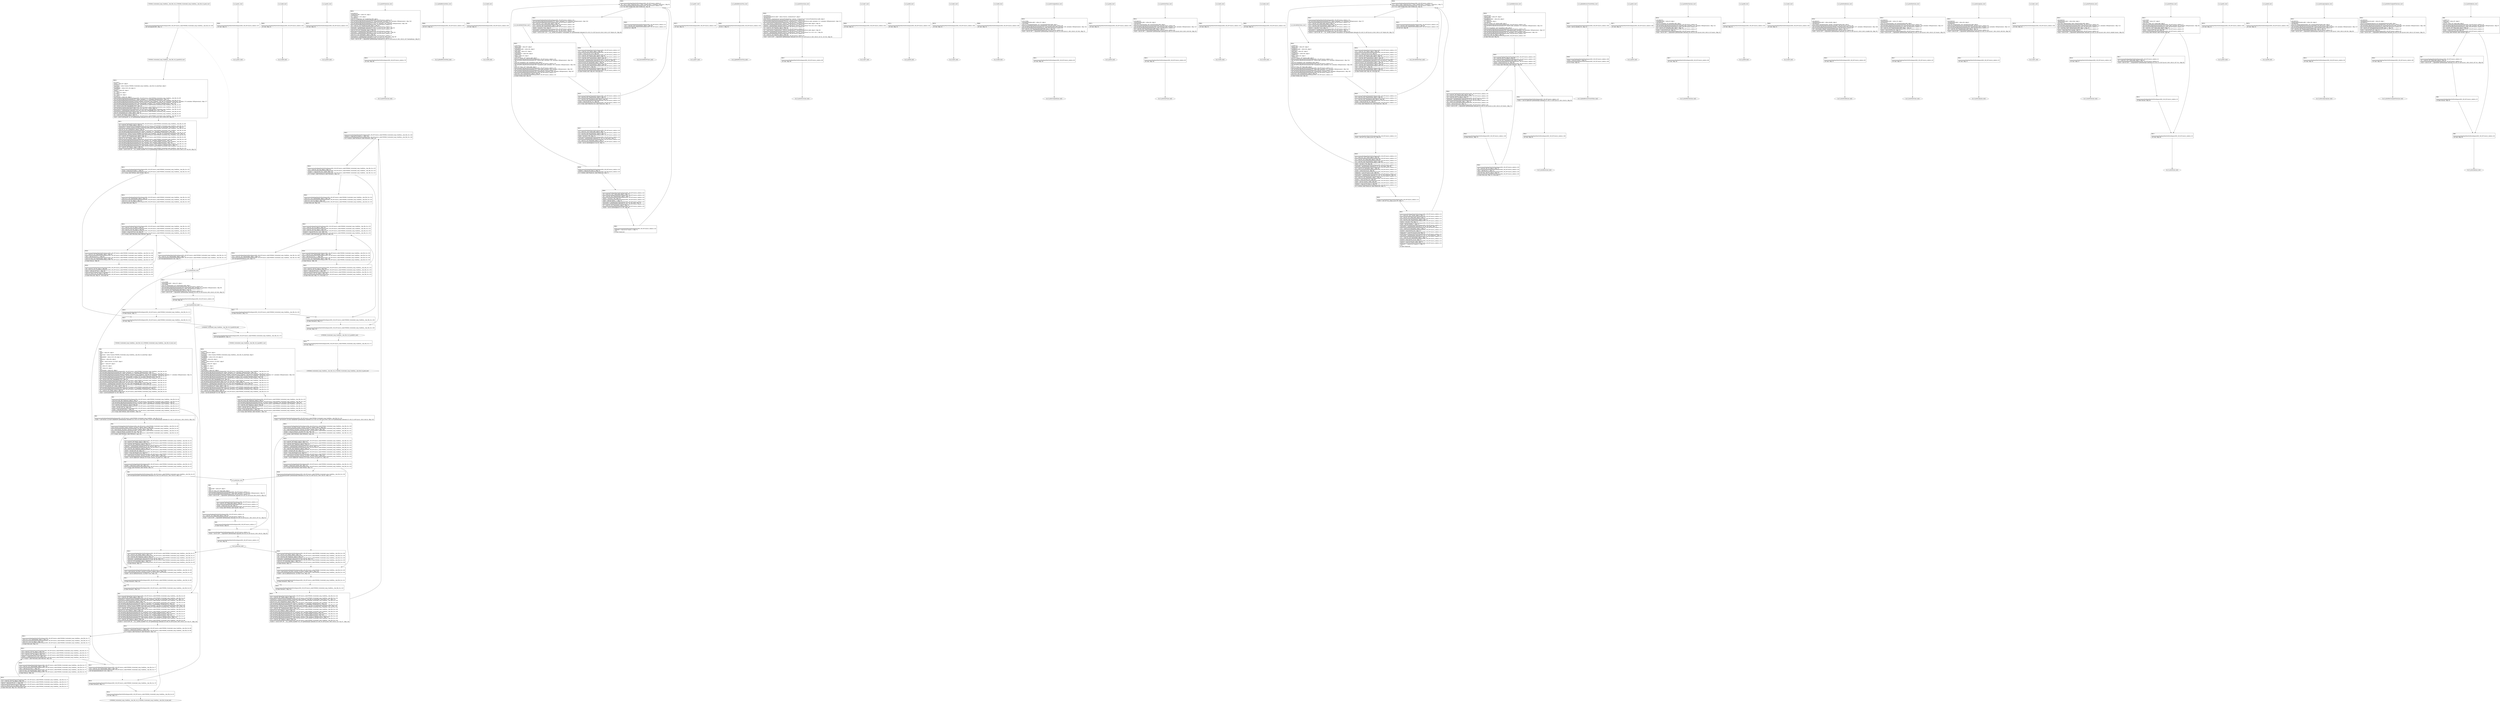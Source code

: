digraph "icfg graph" {
BBCWE606_Unchecked_Loop_Condition__char_file_34_ll_CWE606_Unchecked_Loop_Condition__char_file_34_good_end [label="{CWE606_Unchecked_Loop_Condition__char_file_34_ll_CWE606_Unchecked_Loop_Condition__char_file_34_good_end}"];
BBio_ll_good1_end [label="{io_ll_good1_end}"];
BBio_ll_bad6_end [label="{io_ll_bad6_end}"];
BBio_ll_good5_end [label="{io_ll_good5_end}"];
BBio_ll_printWcharLine_end [label="{io_ll_printWcharLine_end}"];
BBCWE606_Unchecked_Loop_Condition__char_file_34_ll_goodG2B_end [label="{CWE606_Unchecked_Loop_Condition__char_file_34_ll_goodG2B_end}"];
BBio_ll_globalReturnsFalse_end [label="{io_ll_globalReturnsFalse_end}"];
BBio_ll_bad8_end [label="{io_ll_bad8_end}"];
BBio_ll_decodeHexWChars_end [label="{io_ll_decodeHexWChars_end}"];
BBio_ll_good7_end [label="{io_ll_good7_end}"];
BBio_ll_globalReturnsTrue_end [label="{io_ll_globalReturnsTrue_end}"];
BBio_ll_printStructLine_end [label="{io_ll_printStructLine_end}"];
BBio_ll_bad7_end [label="{io_ll_bad7_end}"];
BBio_ll_good6_end [label="{io_ll_good6_end}"];
BBio_ll_bad2_end [label="{io_ll_bad2_end}"];
BBio_ll_bad9_end [label="{io_ll_bad9_end}"];
BBio_ll_printUnsignedLine_end [label="{io_ll_printUnsignedLine_end}"];
BBio_ll_good4_end [label="{io_ll_good4_end}"];
BBio_ll_printSizeTLine_end [label="{io_ll_printSizeTLine_end}"];
BBio_ll_bad5_end [label="{io_ll_bad5_end}"];
BBio_ll_printLine_end [label="{io_ll_printLine_end}"];
BBCWE606_Unchecked_Loop_Condition__char_file_34_ll_goodB2G_end [label="{CWE606_Unchecked_Loop_Condition__char_file_34_ll_goodB2G_end}"];
BBio_ll_bad4_end [label="{io_ll_bad4_end}"];
BBio_ll_decodeHexChars_end [label="{io_ll_decodeHexChars_end}"];
BBio_ll_printBytesLine_end [label="{io_ll_printBytesLine_end}"];
BBCWE606_Unchecked_Loop_Condition__char_file_34_ll_CWE606_Unchecked_Loop_Condition__char_file_34_bad_end [label="{CWE606_Unchecked_Loop_Condition__char_file_34_ll_CWE606_Unchecked_Loop_Condition__char_file_34_bad_end}"];
BBio_ll_globalReturnsTrueOrFalse_end [label="{io_ll_globalReturnsTrueOrFalse_end}"];
BBio_ll_good3_end [label="{io_ll_good3_end}"];
BBio_ll_printHexCharLine_end [label="{io_ll_printHexCharLine_end}"];
BBio_ll_good9_end [label="{io_ll_good9_end}"];
BBio_ll_bad3_end [label="{io_ll_bad3_end}"];
BBio_ll_printDoubleLine_end [label="{io_ll_printDoubleLine_end}"];
BBio_ll_printShortLine_end [label="{io_ll_printShortLine_end}"];
BBio_ll_printLongLine_end [label="{io_ll_printLongLine_end}"];
BBio_ll_bad1_end [label="{io_ll_bad1_end}"];
BBio_ll_printFloatLine_end [label="{io_ll_printFloatLine_end}"];
BBio_ll_printWLine_end [label="{io_ll_printWLine_end}"];
BBio_ll_good2_end [label="{io_ll_good2_end}"];
BBio_ll_printIntLine_end [label="{io_ll_printIntLine_end}"];
BBio_ll_good8_end [label="{io_ll_good8_end}"];
BBio_ll_printLongLongLine_end [label="{io_ll_printLongLongLine_end}"];
BBio_ll_printHexUnsignedCharLine_end [label="{io_ll_printHexUnsignedCharLine_end}"];
BBio_ll_printSinkLine_end [label="{io_ll_printSinkLine_end}"];
BBCWE606_Unchecked_Loop_Condition__char_file_34_ll_CWE606_Unchecked_Loop_Condition__char_file_34_good_start [label="{CWE606_Unchecked_Loop_Condition__char_file_34_ll_CWE606_Unchecked_Loop_Condition__char_file_34_good_start}", shape=record];
CWE606_Unchecked_Loop_Condition__char_file_34_ll_CWE606_Unchecked_Loop_Condition__char_file_34_goodBB52 [label="{BB52:\l\l/home/raoxue/Desktop/MemVerif/workspace/000_109_097/source_code/CWE606_Unchecked_Loop_Condition__char_file_34.c:169\l
  call void @goodG2B(), !dbg !13\l
}", shape=record];
CWE606_Unchecked_Loop_Condition__char_file_34_ll_CWE606_Unchecked_Loop_Condition__char_file_34_goodBB52 [label="{BB52:\l\l/home/raoxue/Desktop/MemVerif/workspace/000_109_097/source_code/CWE606_Unchecked_Loop_Condition__char_file_34.c:169\l
  call void @goodG2B(), !dbg !13\l
}", shape=record];
CWE606_Unchecked_Loop_Condition__char_file_34_ll_CWE606_Unchecked_Loop_Condition__char_file_34_goodBB53 [label="{BB53:\l\l/home/raoxue/Desktop/MemVerif/workspace/000_109_097/source_code/CWE606_Unchecked_Loop_Condition__char_file_34.c:170\l
  call void @goodB2G(), !dbg !14\l
}", shape=record];
CWE606_Unchecked_Loop_Condition__char_file_34_ll_CWE606_Unchecked_Loop_Condition__char_file_34_goodBB53 [label="{BB53:\l\l/home/raoxue/Desktop/MemVerif/workspace/000_109_097/source_code/CWE606_Unchecked_Loop_Condition__char_file_34.c:170\l
  call void @goodB2G(), !dbg !14\l
}", shape=record];
CWE606_Unchecked_Loop_Condition__char_file_34_ll_CWE606_Unchecked_Loop_Condition__char_file_34_goodBB54 [label="{BB54:\l\l/home/raoxue/Desktop/MemVerif/workspace/000_109_097/source_code/CWE606_Unchecked_Loop_Condition__char_file_34.c:171\l
  ret void, !dbg !15\l
}", shape=record];
BBio_ll_good1_start [label="{io_ll_good1_start}", shape=record];
io_ll_good1BB69 [label="{BB69:\l\l/home/raoxue/Desktop/MemVerif/workspace/000_109_097/source_code/io.c:187\l
  ret void, !dbg !52\l
}", shape=record];
BBio_ll_bad6_start [label="{io_ll_bad6_start}", shape=record];
io_ll_bad6BB83 [label="{BB83:\l\l/home/raoxue/Desktop/MemVerif/workspace/000_109_097/source_code/io.c:203\l
  ret void, !dbg !52\l
}", shape=record];
BBio_ll_good5_start [label="{io_ll_good5_start}", shape=record];
io_ll_good5BB73 [label="{BB73:\l\l/home/raoxue/Desktop/MemVerif/workspace/000_109_097/source_code/io.c:191\l
  ret void, !dbg !52\l
}", shape=record];
BBio_ll_printWcharLine_start [label="{io_ll_printWcharLine_start}", shape=record];
io_ll_printWcharLineBB28 [label="{BB28:\l\l/:3610903552\l
  %wideChar.addr = alloca i32, align 4\l
/:3610903552\l
  %s = alloca [2 x i32], align 4\l
/:3610903552\l
  store i32 %wideChar, i32* %wideChar.addr, align 4\l
/home/raoxue/Desktop/MemVerif/workspace/000_109_097/source_code/io.c:70\l
  call void @llvm.dbg.declare(metadata i32* %wideChar.addr, metadata !162, metadata !DIExpression()), !dbg !163\l
/home/raoxue/Desktop/MemVerif/workspace/000_109_097/source_code/io.c:74\l
  call void @llvm.dbg.declare(metadata [2 x i32]* %s, metadata !164, metadata !DIExpression()), !dbg !168\l
/home/raoxue/Desktop/MemVerif/workspace/000_109_097/source_code/io.c:75\l
  %0 = load i32, i32* %wideChar.addr, align 4, !dbg !61\l
/home/raoxue/Desktop/MemVerif/workspace/000_109_097/source_code/io.c:75\l
  %arrayidx = getelementptr inbounds [2 x i32], [2 x i32]* %s, i64 0, i64 0, !dbg !62\l
/home/raoxue/Desktop/MemVerif/workspace/000_109_097/source_code/io.c:75\l
  store i32 %0, i32* %arrayidx, align 4, !dbg !63\l
/home/raoxue/Desktop/MemVerif/workspace/000_109_097/source_code/io.c:76\l
  %arrayidx1 = getelementptr inbounds [2 x i32], [2 x i32]* %s, i64 0, i64 1, !dbg !64\l
/home/raoxue/Desktop/MemVerif/workspace/000_109_097/source_code/io.c:76\l
  store i32 0, i32* %arrayidx1, align 4, !dbg !65\l
/home/raoxue/Desktop/MemVerif/workspace/000_109_097/source_code/io.c:77\l
  %arraydecay = getelementptr inbounds [2 x i32], [2 x i32]* %s, i64 0, i64 0, !dbg !66\l
/home/raoxue/Desktop/MemVerif/workspace/000_109_097/source_code/io.c:77\l
  %call = call i32 (i8*, ...) @printf(i8* getelementptr inbounds ([5 x i8], [5 x i8]* @.str.10, i64 0, i64 0), i32* %arraydecay), !dbg !67\l
}", shape=record];
io_ll_printWcharLineBB28 [label="{BB28:\l\l/:3610903552\l
  %wideChar.addr = alloca i32, align 4\l
/:3610903552\l
  %s = alloca [2 x i32], align 4\l
/:3610903552\l
  store i32 %wideChar, i32* %wideChar.addr, align 4\l
/home/raoxue/Desktop/MemVerif/workspace/000_109_097/source_code/io.c:70\l
  call void @llvm.dbg.declare(metadata i32* %wideChar.addr, metadata !162, metadata !DIExpression()), !dbg !163\l
/home/raoxue/Desktop/MemVerif/workspace/000_109_097/source_code/io.c:74\l
  call void @llvm.dbg.declare(metadata [2 x i32]* %s, metadata !164, metadata !DIExpression()), !dbg !168\l
/home/raoxue/Desktop/MemVerif/workspace/000_109_097/source_code/io.c:75\l
  %0 = load i32, i32* %wideChar.addr, align 4, !dbg !61\l
/home/raoxue/Desktop/MemVerif/workspace/000_109_097/source_code/io.c:75\l
  %arrayidx = getelementptr inbounds [2 x i32], [2 x i32]* %s, i64 0, i64 0, !dbg !62\l
/home/raoxue/Desktop/MemVerif/workspace/000_109_097/source_code/io.c:75\l
  store i32 %0, i32* %arrayidx, align 4, !dbg !63\l
/home/raoxue/Desktop/MemVerif/workspace/000_109_097/source_code/io.c:76\l
  %arrayidx1 = getelementptr inbounds [2 x i32], [2 x i32]* %s, i64 0, i64 1, !dbg !64\l
/home/raoxue/Desktop/MemVerif/workspace/000_109_097/source_code/io.c:76\l
  store i32 0, i32* %arrayidx1, align 4, !dbg !65\l
/home/raoxue/Desktop/MemVerif/workspace/000_109_097/source_code/io.c:77\l
  %arraydecay = getelementptr inbounds [2 x i32], [2 x i32]* %s, i64 0, i64 0, !dbg !66\l
/home/raoxue/Desktop/MemVerif/workspace/000_109_097/source_code/io.c:77\l
  %call = call i32 (i8*, ...) @printf(i8* getelementptr inbounds ([5 x i8], [5 x i8]* @.str.10, i64 0, i64 0), i32* %arraydecay), !dbg !67\l
}", shape=record];
io_ll_printWcharLineBB29 [label="{BB29:\l\l/home/raoxue/Desktop/MemVerif/workspace/000_109_097/source_code/io.c:78\l
  ret void, !dbg !68\l
}", shape=record];
BBCWE606_Unchecked_Loop_Condition__char_file_34_ll_goodG2B_start [label="{CWE606_Unchecked_Loop_Condition__char_file_34_ll_goodG2B_start}", shape=record];
CWE606_Unchecked_Loop_Condition__char_file_34_ll_goodG2BBB20 [label="{BB20:\l\l/:87320872\l
  %data = alloca i8*, align 8\l
/:87320872\l
  %myUnion = alloca %union.CWE606_Unchecked_Loop_Condition__char_file_34_unionType, align 8\l
/:87320872\l
  %dataBuffer = alloca [100 x i8], align 16\l
/:87320872\l
  %data1 = alloca i8*, align 8\l
/:87320872\l
  %i = alloca i32, align 4\l
/:87320872\l
  %n = alloca i32, align 4\l
/:87320872\l
  %intVariable = alloca i32, align 4\l
/home/raoxue/Desktop/MemVerif/workspace/000_109_097/source_code/CWE606_Unchecked_Loop_Condition__char_file_34.c:90\l
  call void @llvm.dbg.declare(metadata i8** %data, metadata !174, metadata !DIExpression()), !dbg !175\l
/home/raoxue/Desktop/MemVerif/workspace/000_109_097/source_code/CWE606_Unchecked_Loop_Condition__char_file_34.c:91\l
  call void @llvm.dbg.declare(metadata %union.CWE606_Unchecked_Loop_Condition__char_file_34_unionType* %myUnion, metadata !176, metadata !DIExpression()), !dbg !177\l
/home/raoxue/Desktop/MemVerif/workspace/000_109_097/source_code/CWE606_Unchecked_Loop_Condition__char_file_34.c:92\l
  call void @llvm.dbg.declare(metadata [100 x i8]* %dataBuffer, metadata !178, metadata !DIExpression()), !dbg !179\l
/home/raoxue/Desktop/MemVerif/workspace/000_109_097/source_code/CWE606_Unchecked_Loop_Condition__char_file_34.c:92\l
  %0 = bitcast [100 x i8]* %dataBuffer to i8*, !dbg !29\l
/home/raoxue/Desktop/MemVerif/workspace/000_109_097/source_code/CWE606_Unchecked_Loop_Condition__char_file_34.c:92\l
  call void @llvm.memset.p0i8.i64(i8* align 16 %0, i8 0, i64 100, i1 false), !dbg !29\l
/home/raoxue/Desktop/MemVerif/workspace/000_109_097/source_code/CWE606_Unchecked_Loop_Condition__char_file_34.c:93\l
  %arraydecay = getelementptr inbounds [100 x i8], [100 x i8]* %dataBuffer, i64 0, i64 0, !dbg !30\l
/home/raoxue/Desktop/MemVerif/workspace/000_109_097/source_code/CWE606_Unchecked_Loop_Condition__char_file_34.c:93\l
  store i8* %arraydecay, i8** %data, align 8, !dbg !31\l
/home/raoxue/Desktop/MemVerif/workspace/000_109_097/source_code/CWE606_Unchecked_Loop_Condition__char_file_34.c:95\l
  %1 = load i8*, i8** %data, align 8, !dbg !32\l
/home/raoxue/Desktop/MemVerif/workspace/000_109_097/source_code/CWE606_Unchecked_Loop_Condition__char_file_34.c:95\l
  %call = call i8* @strcpy(i8* %1, i8* getelementptr inbounds ([3 x i8], [3 x i8]* @.str.4, i64 0, i64 0)) #6, !dbg !33\l
}", shape=record];
CWE606_Unchecked_Loop_Condition__char_file_34_ll_goodG2BBB20 [label="{BB20:\l\l/:87320872\l
  %data = alloca i8*, align 8\l
/:87320872\l
  %myUnion = alloca %union.CWE606_Unchecked_Loop_Condition__char_file_34_unionType, align 8\l
/:87320872\l
  %dataBuffer = alloca [100 x i8], align 16\l
/:87320872\l
  %data1 = alloca i8*, align 8\l
/:87320872\l
  %i = alloca i32, align 4\l
/:87320872\l
  %n = alloca i32, align 4\l
/:87320872\l
  %intVariable = alloca i32, align 4\l
/home/raoxue/Desktop/MemVerif/workspace/000_109_097/source_code/CWE606_Unchecked_Loop_Condition__char_file_34.c:90\l
  call void @llvm.dbg.declare(metadata i8** %data, metadata !174, metadata !DIExpression()), !dbg !175\l
/home/raoxue/Desktop/MemVerif/workspace/000_109_097/source_code/CWE606_Unchecked_Loop_Condition__char_file_34.c:91\l
  call void @llvm.dbg.declare(metadata %union.CWE606_Unchecked_Loop_Condition__char_file_34_unionType* %myUnion, metadata !176, metadata !DIExpression()), !dbg !177\l
/home/raoxue/Desktop/MemVerif/workspace/000_109_097/source_code/CWE606_Unchecked_Loop_Condition__char_file_34.c:92\l
  call void @llvm.dbg.declare(metadata [100 x i8]* %dataBuffer, metadata !178, metadata !DIExpression()), !dbg !179\l
/home/raoxue/Desktop/MemVerif/workspace/000_109_097/source_code/CWE606_Unchecked_Loop_Condition__char_file_34.c:92\l
  %0 = bitcast [100 x i8]* %dataBuffer to i8*, !dbg !29\l
/home/raoxue/Desktop/MemVerif/workspace/000_109_097/source_code/CWE606_Unchecked_Loop_Condition__char_file_34.c:92\l
  call void @llvm.memset.p0i8.i64(i8* align 16 %0, i8 0, i64 100, i1 false), !dbg !29\l
/home/raoxue/Desktop/MemVerif/workspace/000_109_097/source_code/CWE606_Unchecked_Loop_Condition__char_file_34.c:93\l
  %arraydecay = getelementptr inbounds [100 x i8], [100 x i8]* %dataBuffer, i64 0, i64 0, !dbg !30\l
/home/raoxue/Desktop/MemVerif/workspace/000_109_097/source_code/CWE606_Unchecked_Loop_Condition__char_file_34.c:93\l
  store i8* %arraydecay, i8** %data, align 8, !dbg !31\l
/home/raoxue/Desktop/MemVerif/workspace/000_109_097/source_code/CWE606_Unchecked_Loop_Condition__char_file_34.c:95\l
  %1 = load i8*, i8** %data, align 8, !dbg !32\l
/home/raoxue/Desktop/MemVerif/workspace/000_109_097/source_code/CWE606_Unchecked_Loop_Condition__char_file_34.c:95\l
  %call = call i8* @strcpy(i8* %1, i8* getelementptr inbounds ([3 x i8], [3 x i8]* @.str.4, i64 0, i64 0)) #6, !dbg !33\l
}", shape=record];
CWE606_Unchecked_Loop_Condition__char_file_34_ll_goodG2BBB21 [label="{BB21:\l\l/home/raoxue/Desktop/MemVerif/workspace/000_109_097/source_code/CWE606_Unchecked_Loop_Condition__char_file_34.c:96\l
  %2 = load i8*, i8** %data, align 8, !dbg !34\l
/home/raoxue/Desktop/MemVerif/workspace/000_109_097/source_code/CWE606_Unchecked_Loop_Condition__char_file_34.c:96\l
  %unionFirst = bitcast %union.CWE606_Unchecked_Loop_Condition__char_file_34_unionType* %myUnion to i8**, !dbg !35\l
/home/raoxue/Desktop/MemVerif/workspace/000_109_097/source_code/CWE606_Unchecked_Loop_Condition__char_file_34.c:96\l
  store i8* %2, i8** %unionFirst, align 8, !dbg !36\l
/home/raoxue/Desktop/MemVerif/workspace/000_109_097/source_code/CWE606_Unchecked_Loop_Condition__char_file_34.c:98\l
  call void @llvm.dbg.declare(metadata i8** %data1, metadata !187, metadata !DIExpression()), !dbg !189\l
/home/raoxue/Desktop/MemVerif/workspace/000_109_097/source_code/CWE606_Unchecked_Loop_Condition__char_file_34.c:98\l
  %unionSecond = bitcast %union.CWE606_Unchecked_Loop_Condition__char_file_34_unionType* %myUnion to i8**, !dbg !40\l
/home/raoxue/Desktop/MemVerif/workspace/000_109_097/source_code/CWE606_Unchecked_Loop_Condition__char_file_34.c:98\l
  %3 = load i8*, i8** %unionSecond, align 8, !dbg !40\l
/home/raoxue/Desktop/MemVerif/workspace/000_109_097/source_code/CWE606_Unchecked_Loop_Condition__char_file_34.c:98\l
  store i8* %3, i8** %data1, align 8, !dbg !39\l
/home/raoxue/Desktop/MemVerif/workspace/000_109_097/source_code/CWE606_Unchecked_Loop_Condition__char_file_34.c:100\l
  call void @llvm.dbg.declare(metadata i32* %i, metadata !191, metadata !DIExpression()), !dbg !193\l
/home/raoxue/Desktop/MemVerif/workspace/000_109_097/source_code/CWE606_Unchecked_Loop_Condition__char_file_34.c:100\l
  call void @llvm.dbg.declare(metadata i32* %n, metadata !194, metadata !DIExpression()), !dbg !195\l
/home/raoxue/Desktop/MemVerif/workspace/000_109_097/source_code/CWE606_Unchecked_Loop_Condition__char_file_34.c:100\l
  call void @llvm.dbg.declare(metadata i32* %intVariable, metadata !196, metadata !DIExpression()), !dbg !197\l
/home/raoxue/Desktop/MemVerif/workspace/000_109_097/source_code/CWE606_Unchecked_Loop_Condition__char_file_34.c:101\l
  %4 = load i8*, i8** %data1, align 8, !dbg !48\l
/home/raoxue/Desktop/MemVerif/workspace/000_109_097/source_code/CWE606_Unchecked_Loop_Condition__char_file_34.c:101\l
  %call2 = call i32 (i8*, i8*, ...) @__isoc99_sscanf(i8* %4, i8* getelementptr inbounds ([3 x i8], [3 x i8]* @.str.3, i64 0, i64 0), i32* %n) #6, !dbg !50\l
}", shape=record];
CWE606_Unchecked_Loop_Condition__char_file_34_ll_goodG2BBB21 [label="{BB21:\l\l/home/raoxue/Desktop/MemVerif/workspace/000_109_097/source_code/CWE606_Unchecked_Loop_Condition__char_file_34.c:96\l
  %2 = load i8*, i8** %data, align 8, !dbg !34\l
/home/raoxue/Desktop/MemVerif/workspace/000_109_097/source_code/CWE606_Unchecked_Loop_Condition__char_file_34.c:96\l
  %unionFirst = bitcast %union.CWE606_Unchecked_Loop_Condition__char_file_34_unionType* %myUnion to i8**, !dbg !35\l
/home/raoxue/Desktop/MemVerif/workspace/000_109_097/source_code/CWE606_Unchecked_Loop_Condition__char_file_34.c:96\l
  store i8* %2, i8** %unionFirst, align 8, !dbg !36\l
/home/raoxue/Desktop/MemVerif/workspace/000_109_097/source_code/CWE606_Unchecked_Loop_Condition__char_file_34.c:98\l
  call void @llvm.dbg.declare(metadata i8** %data1, metadata !187, metadata !DIExpression()), !dbg !189\l
/home/raoxue/Desktop/MemVerif/workspace/000_109_097/source_code/CWE606_Unchecked_Loop_Condition__char_file_34.c:98\l
  %unionSecond = bitcast %union.CWE606_Unchecked_Loop_Condition__char_file_34_unionType* %myUnion to i8**, !dbg !40\l
/home/raoxue/Desktop/MemVerif/workspace/000_109_097/source_code/CWE606_Unchecked_Loop_Condition__char_file_34.c:98\l
  %3 = load i8*, i8** %unionSecond, align 8, !dbg !40\l
/home/raoxue/Desktop/MemVerif/workspace/000_109_097/source_code/CWE606_Unchecked_Loop_Condition__char_file_34.c:98\l
  store i8* %3, i8** %data1, align 8, !dbg !39\l
/home/raoxue/Desktop/MemVerif/workspace/000_109_097/source_code/CWE606_Unchecked_Loop_Condition__char_file_34.c:100\l
  call void @llvm.dbg.declare(metadata i32* %i, metadata !191, metadata !DIExpression()), !dbg !193\l
/home/raoxue/Desktop/MemVerif/workspace/000_109_097/source_code/CWE606_Unchecked_Loop_Condition__char_file_34.c:100\l
  call void @llvm.dbg.declare(metadata i32* %n, metadata !194, metadata !DIExpression()), !dbg !195\l
/home/raoxue/Desktop/MemVerif/workspace/000_109_097/source_code/CWE606_Unchecked_Loop_Condition__char_file_34.c:100\l
  call void @llvm.dbg.declare(metadata i32* %intVariable, metadata !196, metadata !DIExpression()), !dbg !197\l
/home/raoxue/Desktop/MemVerif/workspace/000_109_097/source_code/CWE606_Unchecked_Loop_Condition__char_file_34.c:101\l
  %4 = load i8*, i8** %data1, align 8, !dbg !48\l
/home/raoxue/Desktop/MemVerif/workspace/000_109_097/source_code/CWE606_Unchecked_Loop_Condition__char_file_34.c:101\l
  %call2 = call i32 (i8*, i8*, ...) @__isoc99_sscanf(i8* %4, i8* getelementptr inbounds ([3 x i8], [3 x i8]* @.str.3, i64 0, i64 0), i32* %n) #6, !dbg !50\l
}", shape=record];
CWE606_Unchecked_Loop_Condition__char_file_34_ll_goodG2BBB22 [label="{BB22:\l\l/home/raoxue/Desktop/MemVerif/workspace/000_109_097/source_code/CWE606_Unchecked_Loop_Condition__char_file_34.c:101\l
  %cmp = icmp eq i32 %call2, 1, !dbg !51\l
/home/raoxue/Desktop/MemVerif/workspace/000_109_097/source_code/CWE606_Unchecked_Loop_Condition__char_file_34.c:101\l
  br i1 %cmp, label %if.then, label %if.end, !dbg !52\l
}", shape=record];
CWE606_Unchecked_Loop_Condition__char_file_34_ll_goodG2BBB23 [label="{BB23:\l\l/home/raoxue/Desktop/MemVerif/workspace/000_109_097/source_code/CWE606_Unchecked_Loop_Condition__char_file_34.c:104\l
  store i32 0, i32* %intVariable, align 4, !dbg !53\l
/home/raoxue/Desktop/MemVerif/workspace/000_109_097/source_code/CWE606_Unchecked_Loop_Condition__char_file_34.c:105\l
  store i32 0, i32* %i, align 4, !dbg !55\l
/home/raoxue/Desktop/MemVerif/workspace/000_109_097/source_code/CWE606_Unchecked_Loop_Condition__char_file_34.c:105\l
  br label %for.cond, !dbg !57\l
}", shape=record];
CWE606_Unchecked_Loop_Condition__char_file_34_ll_goodG2BBB25 [label="{BB25:\l\l/home/raoxue/Desktop/MemVerif/workspace/000_109_097/source_code/CWE606_Unchecked_Loop_Condition__char_file_34.c:105\l
  %5 = load i32, i32* %i, align 4, !dbg !58\l
/home/raoxue/Desktop/MemVerif/workspace/000_109_097/source_code/CWE606_Unchecked_Loop_Condition__char_file_34.c:105\l
  %6 = load i32, i32* %n, align 4, !dbg !60\l
/home/raoxue/Desktop/MemVerif/workspace/000_109_097/source_code/CWE606_Unchecked_Loop_Condition__char_file_34.c:105\l
  %cmp3 = icmp slt i32 %5, %6, !dbg !61\l
/home/raoxue/Desktop/MemVerif/workspace/000_109_097/source_code/CWE606_Unchecked_Loop_Condition__char_file_34.c:105\l
  br i1 %cmp3, label %for.body, label %for.end, !dbg !62\l
}", shape=record];
CWE606_Unchecked_Loop_Condition__char_file_34_ll_goodG2BBB26 [label="{BB26:\l\l/home/raoxue/Desktop/MemVerif/workspace/000_109_097/source_code/CWE606_Unchecked_Loop_Condition__char_file_34.c:108\l
  %7 = load i32, i32* %intVariable, align 4, !dbg !63\l
/home/raoxue/Desktop/MemVerif/workspace/000_109_097/source_code/CWE606_Unchecked_Loop_Condition__char_file_34.c:108\l
  %inc = add nsw i32 %7, 1, !dbg !63\l
/home/raoxue/Desktop/MemVerif/workspace/000_109_097/source_code/CWE606_Unchecked_Loop_Condition__char_file_34.c:108\l
  store i32 %inc, i32* %intVariable, align 4, !dbg !63\l
/home/raoxue/Desktop/MemVerif/workspace/000_109_097/source_code/CWE606_Unchecked_Loop_Condition__char_file_34.c:109\l
  br label %for.inc, !dbg !65\l
}", shape=record];
CWE606_Unchecked_Loop_Condition__char_file_34_ll_goodG2BBB28 [label="{BB28:\l\l/home/raoxue/Desktop/MemVerif/workspace/000_109_097/source_code/CWE606_Unchecked_Loop_Condition__char_file_34.c:105\l
  %8 = load i32, i32* %i, align 4, !dbg !66\l
/home/raoxue/Desktop/MemVerif/workspace/000_109_097/source_code/CWE606_Unchecked_Loop_Condition__char_file_34.c:105\l
  %inc4 = add nsw i32 %8, 1, !dbg !66\l
/home/raoxue/Desktop/MemVerif/workspace/000_109_097/source_code/CWE606_Unchecked_Loop_Condition__char_file_34.c:105\l
  store i32 %inc4, i32* %i, align 4, !dbg !66\l
/home/raoxue/Desktop/MemVerif/workspace/000_109_097/source_code/CWE606_Unchecked_Loop_Condition__char_file_34.c:105\l
  br label %for.cond, !dbg !67, !llvm.loop !68\l
}", shape=record];
CWE606_Unchecked_Loop_Condition__char_file_34_ll_goodG2BBB27 [label="{BB27:\l\l/home/raoxue/Desktop/MemVerif/workspace/000_109_097/source_code/CWE606_Unchecked_Loop_Condition__char_file_34.c:110\l
  %9 = load i32, i32* %intVariable, align 4, !dbg !71\l
/home/raoxue/Desktop/MemVerif/workspace/000_109_097/source_code/CWE606_Unchecked_Loop_Condition__char_file_34.c:110\l
  call void @printIntLine(i32 %9), !dbg !72\l
}", shape=record];
CWE606_Unchecked_Loop_Condition__char_file_34_ll_goodG2BBB27 [label="{BB27:\l\l/home/raoxue/Desktop/MemVerif/workspace/000_109_097/source_code/CWE606_Unchecked_Loop_Condition__char_file_34.c:110\l
  %9 = load i32, i32* %intVariable, align 4, !dbg !71\l
/home/raoxue/Desktop/MemVerif/workspace/000_109_097/source_code/CWE606_Unchecked_Loop_Condition__char_file_34.c:110\l
  call void @printIntLine(i32 %9), !dbg !72\l
}", shape=record];
CWE606_Unchecked_Loop_Condition__char_file_34_ll_goodG2BBB29 [label="{BB29:\l\l/home/raoxue/Desktop/MemVerif/workspace/000_109_097/source_code/CWE606_Unchecked_Loop_Condition__char_file_34.c:111\l
  br label %if.end, !dbg !73\l
}", shape=record];
CWE606_Unchecked_Loop_Condition__char_file_34_ll_goodG2BBB24 [label="{BB24:\l\l/home/raoxue/Desktop/MemVerif/workspace/000_109_097/source_code/CWE606_Unchecked_Loop_Condition__char_file_34.c:114\l
  ret void, !dbg !74\l
}", shape=record];
BBio_ll_globalReturnsFalse_start [label="{io_ll_globalReturnsFalse_start}", shape=record];
io_ll_globalReturnsFalseBB66 [label="{BB66:\l\l/home/raoxue/Desktop/MemVerif/workspace/000_109_097/source_code/io.c:163\l
  ret i32 0, !dbg !52\l
}", shape=record];
BBio_ll_bad8_start [label="{io_ll_bad8_start}", shape=record];
io_ll_bad8BB85 [label="{BB85:\l\l/home/raoxue/Desktop/MemVerif/workspace/000_109_097/source_code/io.c:205\l
  ret void, !dbg !52\l
}", shape=record];
BBio_ll_decodeHexWChars_start [label="{io_ll_decodeHexWChars_start}", shape=record];
io_ll_decodeHexWCharsBB55 [label="{BB55:\l\l/:104970824\l
  %bytes.addr = alloca i8*, align 8\l
/:104970824\l
  %numBytes.addr = alloca i64, align 8\l
/:104970824\l
  %hex.addr = alloca i32*, align 8\l
/:104970824\l
  %numWritten = alloca i64, align 8\l
/:104970824\l
  %byte = alloca i32, align 4\l
/:104970824\l
  store i8* %bytes, i8** %bytes.addr, align 8\l
/home/raoxue/Desktop/MemVerif/workspace/000_109_097/source_code/io.c:135\l
  call void @llvm.dbg.declare(metadata i8** %bytes.addr, metadata !290, metadata !DIExpression()), !dbg !291\l
/:135\l
  store i64 %numBytes, i64* %numBytes.addr, align 8\l
/home/raoxue/Desktop/MemVerif/workspace/000_109_097/source_code/io.c:135\l
  call void @llvm.dbg.declare(metadata i64* %numBytes.addr, metadata !292, metadata !DIExpression()), !dbg !293\l
/:135\l
  store i32* %hex, i32** %hex.addr, align 8\l
/home/raoxue/Desktop/MemVerif/workspace/000_109_097/source_code/io.c:135\l
  call void @llvm.dbg.declare(metadata i32** %hex.addr, metadata !294, metadata !DIExpression()), !dbg !295\l
/home/raoxue/Desktop/MemVerif/workspace/000_109_097/source_code/io.c:137\l
  call void @llvm.dbg.declare(metadata i64* %numWritten, metadata !296, metadata !DIExpression()), !dbg !297\l
/home/raoxue/Desktop/MemVerif/workspace/000_109_097/source_code/io.c:137\l
  store i64 0, i64* %numWritten, align 8, !dbg !65\l
/home/raoxue/Desktop/MemVerif/workspace/000_109_097/source_code/io.c:143\l
  br label %while.cond, !dbg !66\l
}", shape=record];
io_ll_decodeHexWCharsBB56 [label="{BB56:\l\l/home/raoxue/Desktop/MemVerif/workspace/000_109_097/source_code/io.c:143\l
  %0 = load i64, i64* %numWritten, align 8, !dbg !67\l
/home/raoxue/Desktop/MemVerif/workspace/000_109_097/source_code/io.c:143\l
  %1 = load i64, i64* %numBytes.addr, align 8, !dbg !68\l
/home/raoxue/Desktop/MemVerif/workspace/000_109_097/source_code/io.c:143\l
  %cmp = icmp ult i64 %0, %1, !dbg !69\l
/home/raoxue/Desktop/MemVerif/workspace/000_109_097/source_code/io.c:143\l
  br i1 %cmp, label %land.lhs.true, label %land.end, !dbg !70\l
}", shape=record];
io_ll_decodeHexWCharsBB57 [label="{BB57:\l\l/home/raoxue/Desktop/MemVerif/workspace/000_109_097/source_code/io.c:143\l
  %2 = load i32*, i32** %hex.addr, align 8, !dbg !71\l
/home/raoxue/Desktop/MemVerif/workspace/000_109_097/source_code/io.c:143\l
  %3 = load i64, i64* %numWritten, align 8, !dbg !72\l
/home/raoxue/Desktop/MemVerif/workspace/000_109_097/source_code/io.c:143\l
  %mul = mul i64 2, %3, !dbg !73\l
/home/raoxue/Desktop/MemVerif/workspace/000_109_097/source_code/io.c:143\l
  %arrayidx = getelementptr inbounds i32, i32* %2, i64 %mul, !dbg !71\l
/home/raoxue/Desktop/MemVerif/workspace/000_109_097/source_code/io.c:143\l
  %4 = load i32, i32* %arrayidx, align 4, !dbg !71\l
/home/raoxue/Desktop/MemVerif/workspace/000_109_097/source_code/io.c:143\l
  %call = call i32 @iswxdigit(i32 %4) #5, !dbg !74\l
}", shape=record];
io_ll_decodeHexWCharsBB57 [label="{BB57:\l\l/home/raoxue/Desktop/MemVerif/workspace/000_109_097/source_code/io.c:143\l
  %2 = load i32*, i32** %hex.addr, align 8, !dbg !71\l
/home/raoxue/Desktop/MemVerif/workspace/000_109_097/source_code/io.c:143\l
  %3 = load i64, i64* %numWritten, align 8, !dbg !72\l
/home/raoxue/Desktop/MemVerif/workspace/000_109_097/source_code/io.c:143\l
  %mul = mul i64 2, %3, !dbg !73\l
/home/raoxue/Desktop/MemVerif/workspace/000_109_097/source_code/io.c:143\l
  %arrayidx = getelementptr inbounds i32, i32* %2, i64 %mul, !dbg !71\l
/home/raoxue/Desktop/MemVerif/workspace/000_109_097/source_code/io.c:143\l
  %4 = load i32, i32* %arrayidx, align 4, !dbg !71\l
/home/raoxue/Desktop/MemVerif/workspace/000_109_097/source_code/io.c:143\l
  %call = call i32 @iswxdigit(i32 %4) #5, !dbg !74\l
}", shape=record];
io_ll_decodeHexWCharsBB59 [label="{BB59:\l\l/home/raoxue/Desktop/MemVerif/workspace/000_109_097/source_code/io.c:143\l
  %tobool = icmp ne i32 %call, 0, !dbg !74\l
/home/raoxue/Desktop/MemVerif/workspace/000_109_097/source_code/io.c:143\l
  br i1 %tobool, label %land.rhs, label %land.end, !dbg !75\l
}", shape=record];
io_ll_decodeHexWCharsBB60 [label="{BB60:\l\l/home/raoxue/Desktop/MemVerif/workspace/000_109_097/source_code/io.c:143\l
  %5 = load i32*, i32** %hex.addr, align 8, !dbg !76\l
/home/raoxue/Desktop/MemVerif/workspace/000_109_097/source_code/io.c:143\l
  %6 = load i64, i64* %numWritten, align 8, !dbg !77\l
/home/raoxue/Desktop/MemVerif/workspace/000_109_097/source_code/io.c:143\l
  %mul1 = mul i64 2, %6, !dbg !78\l
/home/raoxue/Desktop/MemVerif/workspace/000_109_097/source_code/io.c:143\l
  %add = add i64 %mul1, 1, !dbg !79\l
/home/raoxue/Desktop/MemVerif/workspace/000_109_097/source_code/io.c:143\l
  %arrayidx2 = getelementptr inbounds i32, i32* %5, i64 %add, !dbg !76\l
/home/raoxue/Desktop/MemVerif/workspace/000_109_097/source_code/io.c:143\l
  %7 = load i32, i32* %arrayidx2, align 4, !dbg !76\l
/home/raoxue/Desktop/MemVerif/workspace/000_109_097/source_code/io.c:143\l
  %call3 = call i32 @iswxdigit(i32 %7) #5, !dbg !80\l
}", shape=record];
io_ll_decodeHexWCharsBB60 [label="{BB60:\l\l/home/raoxue/Desktop/MemVerif/workspace/000_109_097/source_code/io.c:143\l
  %5 = load i32*, i32** %hex.addr, align 8, !dbg !76\l
/home/raoxue/Desktop/MemVerif/workspace/000_109_097/source_code/io.c:143\l
  %6 = load i64, i64* %numWritten, align 8, !dbg !77\l
/home/raoxue/Desktop/MemVerif/workspace/000_109_097/source_code/io.c:143\l
  %mul1 = mul i64 2, %6, !dbg !78\l
/home/raoxue/Desktop/MemVerif/workspace/000_109_097/source_code/io.c:143\l
  %add = add i64 %mul1, 1, !dbg !79\l
/home/raoxue/Desktop/MemVerif/workspace/000_109_097/source_code/io.c:143\l
  %arrayidx2 = getelementptr inbounds i32, i32* %5, i64 %add, !dbg !76\l
/home/raoxue/Desktop/MemVerif/workspace/000_109_097/source_code/io.c:143\l
  %7 = load i32, i32* %arrayidx2, align 4, !dbg !76\l
/home/raoxue/Desktop/MemVerif/workspace/000_109_097/source_code/io.c:143\l
  %call3 = call i32 @iswxdigit(i32 %7) #5, !dbg !80\l
}", shape=record];
io_ll_decodeHexWCharsBB61 [label="{BB61:\l\l/home/raoxue/Desktop/MemVerif/workspace/000_109_097/source_code/io.c:143\l
  %tobool4 = icmp ne i32 %call3, 0, !dbg !75\l
/:143\l
  br label %land.end\l
}", shape=record];
io_ll_decodeHexWCharsBB58 [label="{BB58:\l\l/home/raoxue/Desktop/MemVerif/workspace/000_109_097/source_code/io.c:0\l
  %8 = phi i1 [ false, %land.lhs.true ], [ false, %while.cond ], [ %tobool4, %land.rhs ], !dbg !81\l
/home/raoxue/Desktop/MemVerif/workspace/000_109_097/source_code/io.c:143\l
  br i1 %8, label %while.body, label %while.end, !dbg !66\l
}", shape=record];
io_ll_decodeHexWCharsBB62 [label="{BB62:\l\l/home/raoxue/Desktop/MemVerif/workspace/000_109_097/source_code/io.c:145\l
  call void @llvm.dbg.declare(metadata i32* %byte, metadata !314, metadata !DIExpression()), !dbg !316\l
/home/raoxue/Desktop/MemVerif/workspace/000_109_097/source_code/io.c:146\l
  %9 = load i32*, i32** %hex.addr, align 8, !dbg !85\l
/home/raoxue/Desktop/MemVerif/workspace/000_109_097/source_code/io.c:146\l
  %10 = load i64, i64* %numWritten, align 8, !dbg !86\l
/home/raoxue/Desktop/MemVerif/workspace/000_109_097/source_code/io.c:146\l
  %mul5 = mul i64 2, %10, !dbg !87\l
/home/raoxue/Desktop/MemVerif/workspace/000_109_097/source_code/io.c:146\l
  %arrayidx6 = getelementptr inbounds i32, i32* %9, i64 %mul5, !dbg !85\l
/home/raoxue/Desktop/MemVerif/workspace/000_109_097/source_code/io.c:146\l
  %call7 = call i32 (i32*, i32*, ...) @__isoc99_swscanf(i32* %arrayidx6, i32* getelementptr inbounds ([5 x i32], [5 x i32]* @.str.16, i64 0, i64 0), i32* %byte) #5, !dbg !88\l
}", shape=record];
io_ll_decodeHexWCharsBB62 [label="{BB62:\l\l/home/raoxue/Desktop/MemVerif/workspace/000_109_097/source_code/io.c:145\l
  call void @llvm.dbg.declare(metadata i32* %byte, metadata !314, metadata !DIExpression()), !dbg !316\l
/home/raoxue/Desktop/MemVerif/workspace/000_109_097/source_code/io.c:146\l
  %9 = load i32*, i32** %hex.addr, align 8, !dbg !85\l
/home/raoxue/Desktop/MemVerif/workspace/000_109_097/source_code/io.c:146\l
  %10 = load i64, i64* %numWritten, align 8, !dbg !86\l
/home/raoxue/Desktop/MemVerif/workspace/000_109_097/source_code/io.c:146\l
  %mul5 = mul i64 2, %10, !dbg !87\l
/home/raoxue/Desktop/MemVerif/workspace/000_109_097/source_code/io.c:146\l
  %arrayidx6 = getelementptr inbounds i32, i32* %9, i64 %mul5, !dbg !85\l
/home/raoxue/Desktop/MemVerif/workspace/000_109_097/source_code/io.c:146\l
  %call7 = call i32 (i32*, i32*, ...) @__isoc99_swscanf(i32* %arrayidx6, i32* getelementptr inbounds ([5 x i32], [5 x i32]* @.str.16, i64 0, i64 0), i32* %byte) #5, !dbg !88\l
}", shape=record];
io_ll_decodeHexWCharsBB64 [label="{BB64:\l\l/home/raoxue/Desktop/MemVerif/workspace/000_109_097/source_code/io.c:147\l
  %11 = load i32, i32* %byte, align 4, !dbg !89\l
/home/raoxue/Desktop/MemVerif/workspace/000_109_097/source_code/io.c:147\l
  %conv = trunc i32 %11 to i8, !dbg !90\l
/home/raoxue/Desktop/MemVerif/workspace/000_109_097/source_code/io.c:147\l
  %12 = load i8*, i8** %bytes.addr, align 8, !dbg !91\l
/home/raoxue/Desktop/MemVerif/workspace/000_109_097/source_code/io.c:147\l
  %13 = load i64, i64* %numWritten, align 8, !dbg !92\l
/home/raoxue/Desktop/MemVerif/workspace/000_109_097/source_code/io.c:147\l
  %arrayidx8 = getelementptr inbounds i8, i8* %12, i64 %13, !dbg !91\l
/home/raoxue/Desktop/MemVerif/workspace/000_109_097/source_code/io.c:147\l
  store i8 %conv, i8* %arrayidx8, align 1, !dbg !93\l
/home/raoxue/Desktop/MemVerif/workspace/000_109_097/source_code/io.c:148\l
  %14 = load i64, i64* %numWritten, align 8, !dbg !94\l
/home/raoxue/Desktop/MemVerif/workspace/000_109_097/source_code/io.c:148\l
  %inc = add i64 %14, 1, !dbg !94\l
/home/raoxue/Desktop/MemVerif/workspace/000_109_097/source_code/io.c:148\l
  store i64 %inc, i64* %numWritten, align 8, !dbg !94\l
/home/raoxue/Desktop/MemVerif/workspace/000_109_097/source_code/io.c:143\l
  br label %while.cond, !dbg !66, !llvm.loop !95\l
}", shape=record];
io_ll_decodeHexWCharsBB63 [label="{BB63:\l\l/home/raoxue/Desktop/MemVerif/workspace/000_109_097/source_code/io.c:151\l
  %15 = load i64, i64* %numWritten, align 8, !dbg !98\l
/home/raoxue/Desktop/MemVerif/workspace/000_109_097/source_code/io.c:151\l
  ret i64 %15, !dbg !99\l
}", shape=record];
BBio_ll_good7_start [label="{io_ll_good7_start}", shape=record];
io_ll_good7BB75 [label="{BB75:\l\l/home/raoxue/Desktop/MemVerif/workspace/000_109_097/source_code/io.c:193\l
  ret void, !dbg !52\l
}", shape=record];
BBio_ll_globalReturnsTrue_start [label="{io_ll_globalReturnsTrue_start}", shape=record];
io_ll_globalReturnsTrueBB65 [label="{BB65:\l\l/home/raoxue/Desktop/MemVerif/workspace/000_109_097/source_code/io.c:158\l
  ret i32 1, !dbg !52\l
}", shape=record];
BBio_ll_printStructLine_start [label="{io_ll_printStructLine_start}", shape=record];
io_ll_printStructLineBB36 [label="{BB36:\l\l/:3610903552\l
  %structTwoIntsStruct.addr = alloca %struct._twoIntsStruct*, align 8\l
/:3610903552\l
  store %struct._twoIntsStruct* %structTwoIntsStruct, %struct._twoIntsStruct** %structTwoIntsStruct.addr, align 8\l
/home/raoxue/Desktop/MemVerif/workspace/000_109_097/source_code/io.c:95\l
  call void @llvm.dbg.declare(metadata %struct._twoIntsStruct** %structTwoIntsStruct.addr, metadata !212, metadata !DIExpression()), !dbg !213\l
/home/raoxue/Desktop/MemVerif/workspace/000_109_097/source_code/io.c:97\l
  %0 = load %struct._twoIntsStruct*, %struct._twoIntsStruct** %structTwoIntsStruct.addr, align 8, !dbg !61\l
/home/raoxue/Desktop/MemVerif/workspace/000_109_097/source_code/io.c:97\l
  %intOne = getelementptr inbounds %struct._twoIntsStruct, %struct._twoIntsStruct* %0, i32 0, i32 0, !dbg !62\l
/home/raoxue/Desktop/MemVerif/workspace/000_109_097/source_code/io.c:97\l
  %1 = load i32, i32* %intOne, align 4, !dbg !62\l
/home/raoxue/Desktop/MemVerif/workspace/000_109_097/source_code/io.c:97\l
  %2 = load %struct._twoIntsStruct*, %struct._twoIntsStruct** %structTwoIntsStruct.addr, align 8, !dbg !63\l
/home/raoxue/Desktop/MemVerif/workspace/000_109_097/source_code/io.c:97\l
  %intTwo = getelementptr inbounds %struct._twoIntsStruct, %struct._twoIntsStruct* %2, i32 0, i32 1, !dbg !64\l
/home/raoxue/Desktop/MemVerif/workspace/000_109_097/source_code/io.c:97\l
  %3 = load i32, i32* %intTwo, align 4, !dbg !64\l
/home/raoxue/Desktop/MemVerif/workspace/000_109_097/source_code/io.c:97\l
  %call = call i32 (i8*, ...) @printf(i8* getelementptr inbounds ([10 x i8], [10 x i8]* @.str.13, i64 0, i64 0), i32 %1, i32 %3), !dbg !65\l
}", shape=record];
io_ll_printStructLineBB36 [label="{BB36:\l\l/:3610903552\l
  %structTwoIntsStruct.addr = alloca %struct._twoIntsStruct*, align 8\l
/:3610903552\l
  store %struct._twoIntsStruct* %structTwoIntsStruct, %struct._twoIntsStruct** %structTwoIntsStruct.addr, align 8\l
/home/raoxue/Desktop/MemVerif/workspace/000_109_097/source_code/io.c:95\l
  call void @llvm.dbg.declare(metadata %struct._twoIntsStruct** %structTwoIntsStruct.addr, metadata !212, metadata !DIExpression()), !dbg !213\l
/home/raoxue/Desktop/MemVerif/workspace/000_109_097/source_code/io.c:97\l
  %0 = load %struct._twoIntsStruct*, %struct._twoIntsStruct** %structTwoIntsStruct.addr, align 8, !dbg !61\l
/home/raoxue/Desktop/MemVerif/workspace/000_109_097/source_code/io.c:97\l
  %intOne = getelementptr inbounds %struct._twoIntsStruct, %struct._twoIntsStruct* %0, i32 0, i32 0, !dbg !62\l
/home/raoxue/Desktop/MemVerif/workspace/000_109_097/source_code/io.c:97\l
  %1 = load i32, i32* %intOne, align 4, !dbg !62\l
/home/raoxue/Desktop/MemVerif/workspace/000_109_097/source_code/io.c:97\l
  %2 = load %struct._twoIntsStruct*, %struct._twoIntsStruct** %structTwoIntsStruct.addr, align 8, !dbg !63\l
/home/raoxue/Desktop/MemVerif/workspace/000_109_097/source_code/io.c:97\l
  %intTwo = getelementptr inbounds %struct._twoIntsStruct, %struct._twoIntsStruct* %2, i32 0, i32 1, !dbg !64\l
/home/raoxue/Desktop/MemVerif/workspace/000_109_097/source_code/io.c:97\l
  %3 = load i32, i32* %intTwo, align 4, !dbg !64\l
/home/raoxue/Desktop/MemVerif/workspace/000_109_097/source_code/io.c:97\l
  %call = call i32 (i8*, ...) @printf(i8* getelementptr inbounds ([10 x i8], [10 x i8]* @.str.13, i64 0, i64 0), i32 %1, i32 %3), !dbg !65\l
}", shape=record];
io_ll_printStructLineBB37 [label="{BB37:\l\l/home/raoxue/Desktop/MemVerif/workspace/000_109_097/source_code/io.c:98\l
  ret void, !dbg !66\l
}", shape=record];
BBio_ll_bad7_start [label="{io_ll_bad7_start}", shape=record];
io_ll_bad7BB84 [label="{BB84:\l\l/home/raoxue/Desktop/MemVerif/workspace/000_109_097/source_code/io.c:204\l
  ret void, !dbg !52\l
}", shape=record];
BBio_ll_good6_start [label="{io_ll_good6_start}", shape=record];
io_ll_good6BB74 [label="{BB74:\l\l/home/raoxue/Desktop/MemVerif/workspace/000_109_097/source_code/io.c:192\l
  ret void, !dbg !52\l
}", shape=record];
BBio_ll_bad2_start [label="{io_ll_bad2_start}", shape=record];
io_ll_bad2BB79 [label="{BB79:\l\l/home/raoxue/Desktop/MemVerif/workspace/000_109_097/source_code/io.c:199\l
  ret void, !dbg !52\l
}", shape=record];
BBio_ll_bad9_start [label="{io_ll_bad9_start}", shape=record];
io_ll_bad9BB86 [label="{BB86:\l\l/home/raoxue/Desktop/MemVerif/workspace/000_109_097/source_code/io.c:206\l
  ret void, !dbg !52\l
}", shape=record];
BBio_ll_printUnsignedLine_start [label="{io_ll_printUnsignedLine_start}", shape=record];
io_ll_printUnsignedLineBB30 [label="{BB30:\l\l/:105131864\l
  %unsignedNumber.addr = alloca i32, align 4\l
/:105131864\l
  store i32 %unsignedNumber, i32* %unsignedNumber.addr, align 4\l
/home/raoxue/Desktop/MemVerif/workspace/000_109_097/source_code/io.c:80\l
  call void @llvm.dbg.declare(metadata i32* %unsignedNumber.addr, metadata !180, metadata !DIExpression()), !dbg !181\l
/home/raoxue/Desktop/MemVerif/workspace/000_109_097/source_code/io.c:82\l
  %0 = load i32, i32* %unsignedNumber.addr, align 4, !dbg !54\l
/home/raoxue/Desktop/MemVerif/workspace/000_109_097/source_code/io.c:82\l
  %call = call i32 (i8*, ...) @printf(i8* getelementptr inbounds ([4 x i8], [4 x i8]* @.str.11, i64 0, i64 0), i32 %0), !dbg !55\l
}", shape=record];
io_ll_printUnsignedLineBB30 [label="{BB30:\l\l/:105131864\l
  %unsignedNumber.addr = alloca i32, align 4\l
/:105131864\l
  store i32 %unsignedNumber, i32* %unsignedNumber.addr, align 4\l
/home/raoxue/Desktop/MemVerif/workspace/000_109_097/source_code/io.c:80\l
  call void @llvm.dbg.declare(metadata i32* %unsignedNumber.addr, metadata !180, metadata !DIExpression()), !dbg !181\l
/home/raoxue/Desktop/MemVerif/workspace/000_109_097/source_code/io.c:82\l
  %0 = load i32, i32* %unsignedNumber.addr, align 4, !dbg !54\l
/home/raoxue/Desktop/MemVerif/workspace/000_109_097/source_code/io.c:82\l
  %call = call i32 (i8*, ...) @printf(i8* getelementptr inbounds ([4 x i8], [4 x i8]* @.str.11, i64 0, i64 0), i32 %0), !dbg !55\l
}", shape=record];
io_ll_printUnsignedLineBB31 [label="{BB31:\l\l/home/raoxue/Desktop/MemVerif/workspace/000_109_097/source_code/io.c:83\l
  ret void, !dbg !56\l
}", shape=record];
BBio_ll_good4_start [label="{io_ll_good4_start}", shape=record];
io_ll_good4BB72 [label="{BB72:\l\l/home/raoxue/Desktop/MemVerif/workspace/000_109_097/source_code/io.c:190\l
  ret void, !dbg !52\l
}", shape=record];
BBio_ll_printSizeTLine_start [label="{io_ll_printSizeTLine_start}", shape=record];
io_ll_printSizeTLineBB24 [label="{BB24:\l\l/:3610903552\l
  %sizeTNumber.addr = alloca i64, align 8\l
/:3610903552\l
  store i64 %sizeTNumber, i64* %sizeTNumber.addr, align 8\l
/home/raoxue/Desktop/MemVerif/workspace/000_109_097/source_code/io.c:60\l
  call void @llvm.dbg.declare(metadata i64* %sizeTNumber.addr, metadata !146, metadata !DIExpression()), !dbg !147\l
/home/raoxue/Desktop/MemVerif/workspace/000_109_097/source_code/io.c:62\l
  %0 = load i64, i64* %sizeTNumber.addr, align 8, !dbg !57\l
/home/raoxue/Desktop/MemVerif/workspace/000_109_097/source_code/io.c:62\l
  %call = call i32 (i8*, ...) @printf(i8* getelementptr inbounds ([5 x i8], [5 x i8]* @.str.8, i64 0, i64 0), i64 %0), !dbg !58\l
}", shape=record];
io_ll_printSizeTLineBB24 [label="{BB24:\l\l/:3610903552\l
  %sizeTNumber.addr = alloca i64, align 8\l
/:3610903552\l
  store i64 %sizeTNumber, i64* %sizeTNumber.addr, align 8\l
/home/raoxue/Desktop/MemVerif/workspace/000_109_097/source_code/io.c:60\l
  call void @llvm.dbg.declare(metadata i64* %sizeTNumber.addr, metadata !146, metadata !DIExpression()), !dbg !147\l
/home/raoxue/Desktop/MemVerif/workspace/000_109_097/source_code/io.c:62\l
  %0 = load i64, i64* %sizeTNumber.addr, align 8, !dbg !57\l
/home/raoxue/Desktop/MemVerif/workspace/000_109_097/source_code/io.c:62\l
  %call = call i32 (i8*, ...) @printf(i8* getelementptr inbounds ([5 x i8], [5 x i8]* @.str.8, i64 0, i64 0), i64 %0), !dbg !58\l
}", shape=record];
io_ll_printSizeTLineBB25 [label="{BB25:\l\l/home/raoxue/Desktop/MemVerif/workspace/000_109_097/source_code/io.c:63\l
  ret void, !dbg !59\l
}", shape=record];
BBio_ll_bad5_start [label="{io_ll_bad5_start}", shape=record];
io_ll_bad5BB82 [label="{BB82:\l\l/home/raoxue/Desktop/MemVerif/workspace/000_109_097/source_code/io.c:202\l
  ret void, !dbg !52\l
}", shape=record];
BBio_ll_printLine_start [label="{io_ll_printLine_start}", shape=record];
io_ll_printLineBB0 [label="{BB0:\l\l/:415\l
  %line.addr = alloca i8*, align 8\l
/:415\l
  store i8* %line, i8** %line.addr, align 8\l
/home/raoxue/Desktop/MemVerif/workspace/000_109_097/source_code/io.c:11\l
  call void @llvm.dbg.declare(metadata i8** %line.addr, metadata !52, metadata !DIExpression()), !dbg !53\l
/home/raoxue/Desktop/MemVerif/workspace/000_109_097/source_code/io.c:13\l
  %call = call i32 (i8*, ...) @printf(i8* getelementptr inbounds ([9 x i8], [9 x i8]* @.str, i64 0, i64 0)), !dbg !54\l
}", shape=record];
io_ll_printLineBB0 [label="{BB0:\l\l/:415\l
  %line.addr = alloca i8*, align 8\l
/:415\l
  store i8* %line, i8** %line.addr, align 8\l
/home/raoxue/Desktop/MemVerif/workspace/000_109_097/source_code/io.c:11\l
  call void @llvm.dbg.declare(metadata i8** %line.addr, metadata !52, metadata !DIExpression()), !dbg !53\l
/home/raoxue/Desktop/MemVerif/workspace/000_109_097/source_code/io.c:13\l
  %call = call i32 (i8*, ...) @printf(i8* getelementptr inbounds ([9 x i8], [9 x i8]* @.str, i64 0, i64 0)), !dbg !54\l
}", shape=record];
io_ll_printLineBB1 [label="{BB1:\l\l/home/raoxue/Desktop/MemVerif/workspace/000_109_097/source_code/io.c:14\l
  %0 = load i8*, i8** %line.addr, align 8, !dbg !55\l
/home/raoxue/Desktop/MemVerif/workspace/000_109_097/source_code/io.c:14\l
  %cmp = icmp ne i8* %0, null, !dbg !57\l
/home/raoxue/Desktop/MemVerif/workspace/000_109_097/source_code/io.c:14\l
  br i1 %cmp, label %if.then, label %if.end, !dbg !58\l
}", shape=record];
io_ll_printLineBB2 [label="{BB2:\l\l/home/raoxue/Desktop/MemVerif/workspace/000_109_097/source_code/io.c:16\l
  %1 = load i8*, i8** %line.addr, align 8, !dbg !59\l
/home/raoxue/Desktop/MemVerif/workspace/000_109_097/source_code/io.c:16\l
  %call1 = call i32 (i8*, ...) @printf(i8* getelementptr inbounds ([4 x i8], [4 x i8]* @.str.1, i64 0, i64 0), i8* %1), !dbg !61\l
}", shape=record];
io_ll_printLineBB2 [label="{BB2:\l\l/home/raoxue/Desktop/MemVerif/workspace/000_109_097/source_code/io.c:16\l
  %1 = load i8*, i8** %line.addr, align 8, !dbg !59\l
/home/raoxue/Desktop/MemVerif/workspace/000_109_097/source_code/io.c:16\l
  %call1 = call i32 (i8*, ...) @printf(i8* getelementptr inbounds ([4 x i8], [4 x i8]* @.str.1, i64 0, i64 0), i8* %1), !dbg !61\l
}", shape=record];
io_ll_printLineBB4 [label="{BB4:\l\l/home/raoxue/Desktop/MemVerif/workspace/000_109_097/source_code/io.c:17\l
  br label %if.end, !dbg !62\l
}", shape=record];
io_ll_printLineBB3 [label="{BB3:\l\l/home/raoxue/Desktop/MemVerif/workspace/000_109_097/source_code/io.c:18\l
  %call2 = call i32 (i8*, ...) @printf(i8* getelementptr inbounds ([9 x i8], [9 x i8]* @.str.2, i64 0, i64 0)), !dbg !63\l
}", shape=record];
io_ll_printLineBB3 [label="{BB3:\l\l/home/raoxue/Desktop/MemVerif/workspace/000_109_097/source_code/io.c:18\l
  %call2 = call i32 (i8*, ...) @printf(i8* getelementptr inbounds ([9 x i8], [9 x i8]* @.str.2, i64 0, i64 0)), !dbg !63\l
}", shape=record];
io_ll_printLineBB5 [label="{BB5:\l\l/home/raoxue/Desktop/MemVerif/workspace/000_109_097/source_code/io.c:19\l
  ret void, !dbg !64\l
}", shape=record];
BBCWE606_Unchecked_Loop_Condition__char_file_34_ll_goodB2G_start [label="{CWE606_Unchecked_Loop_Condition__char_file_34_ll_goodB2G_start}", shape=record];
CWE606_Unchecked_Loop_Condition__char_file_34_ll_goodB2GBB30 [label="{BB30:\l\l/:87348840\l
  %data = alloca i8*, align 8\l
/:87348840\l
  %myUnion = alloca %union.CWE606_Unchecked_Loop_Condition__char_file_34_unionType, align 8\l
/:87348840\l
  %dataBuffer = alloca [100 x i8], align 16\l
/:87348840\l
  %dataLen = alloca i64, align 8\l
/:87348840\l
  %pFile = alloca %struct._IO_FILE*, align 8\l
/:87348840\l
  %data12 = alloca i8*, align 8\l
/:87348840\l
  %i = alloca i32, align 4\l
/:87348840\l
  %n = alloca i32, align 4\l
/:87348840\l
  %intVariable = alloca i32, align 4\l
/home/raoxue/Desktop/MemVerif/workspace/000_109_097/source_code/CWE606_Unchecked_Loop_Condition__char_file_34.c:119\l
  call void @llvm.dbg.declare(metadata i8** %data, metadata !225, metadata !DIExpression()), !dbg !226\l
/home/raoxue/Desktop/MemVerif/workspace/000_109_097/source_code/CWE606_Unchecked_Loop_Condition__char_file_34.c:120\l
  call void @llvm.dbg.declare(metadata %union.CWE606_Unchecked_Loop_Condition__char_file_34_unionType* %myUnion, metadata !227, metadata !DIExpression()), !dbg !228\l
/home/raoxue/Desktop/MemVerif/workspace/000_109_097/source_code/CWE606_Unchecked_Loop_Condition__char_file_34.c:121\l
  call void @llvm.dbg.declare(metadata [100 x i8]* %dataBuffer, metadata !229, metadata !DIExpression()), !dbg !230\l
/home/raoxue/Desktop/MemVerif/workspace/000_109_097/source_code/CWE606_Unchecked_Loop_Condition__char_file_34.c:121\l
  %0 = bitcast [100 x i8]* %dataBuffer to i8*, !dbg !29\l
/home/raoxue/Desktop/MemVerif/workspace/000_109_097/source_code/CWE606_Unchecked_Loop_Condition__char_file_34.c:121\l
  call void @llvm.memset.p0i8.i64(i8* align 16 %0, i8 0, i64 100, i1 false), !dbg !29\l
/home/raoxue/Desktop/MemVerif/workspace/000_109_097/source_code/CWE606_Unchecked_Loop_Condition__char_file_34.c:122\l
  %arraydecay = getelementptr inbounds [100 x i8], [100 x i8]* %dataBuffer, i64 0, i64 0, !dbg !30\l
/home/raoxue/Desktop/MemVerif/workspace/000_109_097/source_code/CWE606_Unchecked_Loop_Condition__char_file_34.c:122\l
  store i8* %arraydecay, i8** %data, align 8, !dbg !31\l
/home/raoxue/Desktop/MemVerif/workspace/000_109_097/source_code/CWE606_Unchecked_Loop_Condition__char_file_34.c:125\l
  call void @llvm.dbg.declare(metadata i64* %dataLen, metadata !233, metadata !DIExpression()), !dbg !235\l
/home/raoxue/Desktop/MemVerif/workspace/000_109_097/source_code/CWE606_Unchecked_Loop_Condition__char_file_34.c:125\l
  %1 = load i8*, i8** %data, align 8, !dbg !38\l
/home/raoxue/Desktop/MemVerif/workspace/000_109_097/source_code/CWE606_Unchecked_Loop_Condition__char_file_34.c:125\l
  %call = call i64 @strlen(i8* %1) #6, !dbg !39\l
}", shape=record];
CWE606_Unchecked_Loop_Condition__char_file_34_ll_goodB2GBB30 [label="{BB30:\l\l/:87348840\l
  %data = alloca i8*, align 8\l
/:87348840\l
  %myUnion = alloca %union.CWE606_Unchecked_Loop_Condition__char_file_34_unionType, align 8\l
/:87348840\l
  %dataBuffer = alloca [100 x i8], align 16\l
/:87348840\l
  %dataLen = alloca i64, align 8\l
/:87348840\l
  %pFile = alloca %struct._IO_FILE*, align 8\l
/:87348840\l
  %data12 = alloca i8*, align 8\l
/:87348840\l
  %i = alloca i32, align 4\l
/:87348840\l
  %n = alloca i32, align 4\l
/:87348840\l
  %intVariable = alloca i32, align 4\l
/home/raoxue/Desktop/MemVerif/workspace/000_109_097/source_code/CWE606_Unchecked_Loop_Condition__char_file_34.c:119\l
  call void @llvm.dbg.declare(metadata i8** %data, metadata !225, metadata !DIExpression()), !dbg !226\l
/home/raoxue/Desktop/MemVerif/workspace/000_109_097/source_code/CWE606_Unchecked_Loop_Condition__char_file_34.c:120\l
  call void @llvm.dbg.declare(metadata %union.CWE606_Unchecked_Loop_Condition__char_file_34_unionType* %myUnion, metadata !227, metadata !DIExpression()), !dbg !228\l
/home/raoxue/Desktop/MemVerif/workspace/000_109_097/source_code/CWE606_Unchecked_Loop_Condition__char_file_34.c:121\l
  call void @llvm.dbg.declare(metadata [100 x i8]* %dataBuffer, metadata !229, metadata !DIExpression()), !dbg !230\l
/home/raoxue/Desktop/MemVerif/workspace/000_109_097/source_code/CWE606_Unchecked_Loop_Condition__char_file_34.c:121\l
  %0 = bitcast [100 x i8]* %dataBuffer to i8*, !dbg !29\l
/home/raoxue/Desktop/MemVerif/workspace/000_109_097/source_code/CWE606_Unchecked_Loop_Condition__char_file_34.c:121\l
  call void @llvm.memset.p0i8.i64(i8* align 16 %0, i8 0, i64 100, i1 false), !dbg !29\l
/home/raoxue/Desktop/MemVerif/workspace/000_109_097/source_code/CWE606_Unchecked_Loop_Condition__char_file_34.c:122\l
  %arraydecay = getelementptr inbounds [100 x i8], [100 x i8]* %dataBuffer, i64 0, i64 0, !dbg !30\l
/home/raoxue/Desktop/MemVerif/workspace/000_109_097/source_code/CWE606_Unchecked_Loop_Condition__char_file_34.c:122\l
  store i8* %arraydecay, i8** %data, align 8, !dbg !31\l
/home/raoxue/Desktop/MemVerif/workspace/000_109_097/source_code/CWE606_Unchecked_Loop_Condition__char_file_34.c:125\l
  call void @llvm.dbg.declare(metadata i64* %dataLen, metadata !233, metadata !DIExpression()), !dbg !235\l
/home/raoxue/Desktop/MemVerif/workspace/000_109_097/source_code/CWE606_Unchecked_Loop_Condition__char_file_34.c:125\l
  %1 = load i8*, i8** %data, align 8, !dbg !38\l
/home/raoxue/Desktop/MemVerif/workspace/000_109_097/source_code/CWE606_Unchecked_Loop_Condition__char_file_34.c:125\l
  %call = call i64 @strlen(i8* %1) #6, !dbg !39\l
}", shape=record];
CWE606_Unchecked_Loop_Condition__char_file_34_ll_goodB2GBB31 [label="{BB31:\l\l/home/raoxue/Desktop/MemVerif/workspace/000_109_097/source_code/CWE606_Unchecked_Loop_Condition__char_file_34.c:125\l
  store i64 %call, i64* %dataLen, align 8, !dbg !37\l
/home/raoxue/Desktop/MemVerif/workspace/000_109_097/source_code/CWE606_Unchecked_Loop_Condition__char_file_34.c:126\l
  call void @llvm.dbg.declare(metadata %struct._IO_FILE** %pFile, metadata !238, metadata !DIExpression()), !dbg !239\l
/home/raoxue/Desktop/MemVerif/workspace/000_109_097/source_code/CWE606_Unchecked_Loop_Condition__char_file_34.c:128\l
  %2 = load i64, i64* %dataLen, align 8, !dbg !98\l
/home/raoxue/Desktop/MemVerif/workspace/000_109_097/source_code/CWE606_Unchecked_Loop_Condition__char_file_34.c:128\l
  %sub = sub i64 100, %2, !dbg !100\l
/home/raoxue/Desktop/MemVerif/workspace/000_109_097/source_code/CWE606_Unchecked_Loop_Condition__char_file_34.c:128\l
  %cmp = icmp ugt i64 %sub, 1, !dbg !101\l
/home/raoxue/Desktop/MemVerif/workspace/000_109_097/source_code/CWE606_Unchecked_Loop_Condition__char_file_34.c:128\l
  br i1 %cmp, label %if.then, label %if.end11, !dbg !102\l
}", shape=record];
CWE606_Unchecked_Loop_Condition__char_file_34_ll_goodB2GBB32 [label="{BB32:\l\l/home/raoxue/Desktop/MemVerif/workspace/000_109_097/source_code/CWE606_Unchecked_Loop_Condition__char_file_34.c:130\l
  %call1 = call %struct._IO_FILE* @fopen(i8* getelementptr inbounds ([14 x i8], [14 x i8]* @.str, i64 0, i64 0), i8* getelementptr inbounds ([2 x i8], [2 x i8]* @.str.1, i64 0, i64 0)), !dbg !103\l
}", shape=record];
CWE606_Unchecked_Loop_Condition__char_file_34_ll_goodB2GBB32 [label="{BB32:\l\l/home/raoxue/Desktop/MemVerif/workspace/000_109_097/source_code/CWE606_Unchecked_Loop_Condition__char_file_34.c:130\l
  %call1 = call %struct._IO_FILE* @fopen(i8* getelementptr inbounds ([14 x i8], [14 x i8]* @.str, i64 0, i64 0), i8* getelementptr inbounds ([2 x i8], [2 x i8]* @.str.1, i64 0, i64 0)), !dbg !103\l
}", shape=record];
CWE606_Unchecked_Loop_Condition__char_file_34_ll_goodB2GBB34 [label="{BB34:\l\l/home/raoxue/Desktop/MemVerif/workspace/000_109_097/source_code/CWE606_Unchecked_Loop_Condition__char_file_34.c:130\l
  store %struct._IO_FILE* %call1, %struct._IO_FILE** %pFile, align 8, !dbg !105\l
/home/raoxue/Desktop/MemVerif/workspace/000_109_097/source_code/CWE606_Unchecked_Loop_Condition__char_file_34.c:131\l
  %3 = load %struct._IO_FILE*, %struct._IO_FILE** %pFile, align 8, !dbg !106\l
/home/raoxue/Desktop/MemVerif/workspace/000_109_097/source_code/CWE606_Unchecked_Loop_Condition__char_file_34.c:131\l
  %cmp2 = icmp ne %struct._IO_FILE* %3, null, !dbg !108\l
/home/raoxue/Desktop/MemVerif/workspace/000_109_097/source_code/CWE606_Unchecked_Loop_Condition__char_file_34.c:131\l
  br i1 %cmp2, label %if.then3, label %if.end10, !dbg !109\l
}", shape=record];
CWE606_Unchecked_Loop_Condition__char_file_34_ll_goodB2GBB35 [label="{BB35:\l\l/home/raoxue/Desktop/MemVerif/workspace/000_109_097/source_code/CWE606_Unchecked_Loop_Condition__char_file_34.c:134\l
  %4 = load i8*, i8** %data, align 8, !dbg !110\l
/home/raoxue/Desktop/MemVerif/workspace/000_109_097/source_code/CWE606_Unchecked_Loop_Condition__char_file_34.c:134\l
  %5 = load i64, i64* %dataLen, align 8, !dbg !113\l
/home/raoxue/Desktop/MemVerif/workspace/000_109_097/source_code/CWE606_Unchecked_Loop_Condition__char_file_34.c:134\l
  %add.ptr = getelementptr inbounds i8, i8* %4, i64 %5, !dbg !114\l
/home/raoxue/Desktop/MemVerif/workspace/000_109_097/source_code/CWE606_Unchecked_Loop_Condition__char_file_34.c:134\l
  %6 = load i64, i64* %dataLen, align 8, !dbg !115\l
/home/raoxue/Desktop/MemVerif/workspace/000_109_097/source_code/CWE606_Unchecked_Loop_Condition__char_file_34.c:134\l
  %sub4 = sub i64 100, %6, !dbg !116\l
/home/raoxue/Desktop/MemVerif/workspace/000_109_097/source_code/CWE606_Unchecked_Loop_Condition__char_file_34.c:134\l
  %conv = trunc i64 %sub4 to i32, !dbg !117\l
/home/raoxue/Desktop/MemVerif/workspace/000_109_097/source_code/CWE606_Unchecked_Loop_Condition__char_file_34.c:134\l
  %7 = load %struct._IO_FILE*, %struct._IO_FILE** %pFile, align 8, !dbg !118\l
/home/raoxue/Desktop/MemVerif/workspace/000_109_097/source_code/CWE606_Unchecked_Loop_Condition__char_file_34.c:134\l
  %call5 = call i8* @fgets(i8* %add.ptr, i32 %conv, %struct._IO_FILE* %7), !dbg !119\l
}", shape=record];
CWE606_Unchecked_Loop_Condition__char_file_34_ll_goodB2GBB35 [label="{BB35:\l\l/home/raoxue/Desktop/MemVerif/workspace/000_109_097/source_code/CWE606_Unchecked_Loop_Condition__char_file_34.c:134\l
  %4 = load i8*, i8** %data, align 8, !dbg !110\l
/home/raoxue/Desktop/MemVerif/workspace/000_109_097/source_code/CWE606_Unchecked_Loop_Condition__char_file_34.c:134\l
  %5 = load i64, i64* %dataLen, align 8, !dbg !113\l
/home/raoxue/Desktop/MemVerif/workspace/000_109_097/source_code/CWE606_Unchecked_Loop_Condition__char_file_34.c:134\l
  %add.ptr = getelementptr inbounds i8, i8* %4, i64 %5, !dbg !114\l
/home/raoxue/Desktop/MemVerif/workspace/000_109_097/source_code/CWE606_Unchecked_Loop_Condition__char_file_34.c:134\l
  %6 = load i64, i64* %dataLen, align 8, !dbg !115\l
/home/raoxue/Desktop/MemVerif/workspace/000_109_097/source_code/CWE606_Unchecked_Loop_Condition__char_file_34.c:134\l
  %sub4 = sub i64 100, %6, !dbg !116\l
/home/raoxue/Desktop/MemVerif/workspace/000_109_097/source_code/CWE606_Unchecked_Loop_Condition__char_file_34.c:134\l
  %conv = trunc i64 %sub4 to i32, !dbg !117\l
/home/raoxue/Desktop/MemVerif/workspace/000_109_097/source_code/CWE606_Unchecked_Loop_Condition__char_file_34.c:134\l
  %7 = load %struct._IO_FILE*, %struct._IO_FILE** %pFile, align 8, !dbg !118\l
/home/raoxue/Desktop/MemVerif/workspace/000_109_097/source_code/CWE606_Unchecked_Loop_Condition__char_file_34.c:134\l
  %call5 = call i8* @fgets(i8* %add.ptr, i32 %conv, %struct._IO_FILE* %7), !dbg !119\l
}", shape=record];
CWE606_Unchecked_Loop_Condition__char_file_34_ll_goodB2GBB37 [label="{BB37:\l\l/home/raoxue/Desktop/MemVerif/workspace/000_109_097/source_code/CWE606_Unchecked_Loop_Condition__char_file_34.c:134\l
  %cmp6 = icmp eq i8* %call5, null, !dbg !120\l
/home/raoxue/Desktop/MemVerif/workspace/000_109_097/source_code/CWE606_Unchecked_Loop_Condition__char_file_34.c:134\l
  br i1 %cmp6, label %if.then8, label %if.end, !dbg !121\l
}", shape=record];
CWE606_Unchecked_Loop_Condition__char_file_34_ll_goodB2GBB38 [label="{BB38:\l\l/home/raoxue/Desktop/MemVerif/workspace/000_109_097/source_code/CWE606_Unchecked_Loop_Condition__char_file_34.c:136\l
  call void @printLine(i8* getelementptr inbounds ([15 x i8], [15 x i8]* @.str.2, i64 0, i64 0)), !dbg !122\l
}", shape=record];
CWE606_Unchecked_Loop_Condition__char_file_34_ll_goodB2GBB38 [label="{BB38:\l\l/home/raoxue/Desktop/MemVerif/workspace/000_109_097/source_code/CWE606_Unchecked_Loop_Condition__char_file_34.c:136\l
  call void @printLine(i8* getelementptr inbounds ([15 x i8], [15 x i8]* @.str.2, i64 0, i64 0)), !dbg !122\l
}", shape=record];
CWE606_Unchecked_Loop_Condition__char_file_34_ll_goodB2GBB40 [label="{BB40:\l\l/home/raoxue/Desktop/MemVerif/workspace/000_109_097/source_code/CWE606_Unchecked_Loop_Condition__char_file_34.c:138\l
  %8 = load i8*, i8** %data, align 8, !dbg !124\l
/home/raoxue/Desktop/MemVerif/workspace/000_109_097/source_code/CWE606_Unchecked_Loop_Condition__char_file_34.c:138\l
  %9 = load i64, i64* %dataLen, align 8, !dbg !125\l
/home/raoxue/Desktop/MemVerif/workspace/000_109_097/source_code/CWE606_Unchecked_Loop_Condition__char_file_34.c:138\l
  %arrayidx = getelementptr inbounds i8, i8* %8, i64 %9, !dbg !124\l
/home/raoxue/Desktop/MemVerif/workspace/000_109_097/source_code/CWE606_Unchecked_Loop_Condition__char_file_34.c:138\l
  store i8 0, i8* %arrayidx, align 1, !dbg !126\l
/home/raoxue/Desktop/MemVerif/workspace/000_109_097/source_code/CWE606_Unchecked_Loop_Condition__char_file_34.c:139\l
  br label %if.end, !dbg !127\l
}", shape=record];
CWE606_Unchecked_Loop_Condition__char_file_34_ll_goodB2GBB39 [label="{BB39:\l\l/home/raoxue/Desktop/MemVerif/workspace/000_109_097/source_code/CWE606_Unchecked_Loop_Condition__char_file_34.c:140\l
  %10 = load %struct._IO_FILE*, %struct._IO_FILE** %pFile, align 8, !dbg !128\l
/home/raoxue/Desktop/MemVerif/workspace/000_109_097/source_code/CWE606_Unchecked_Loop_Condition__char_file_34.c:140\l
  %call9 = call i32 @fclose(%struct._IO_FILE* %10), !dbg !129\l
}", shape=record];
CWE606_Unchecked_Loop_Condition__char_file_34_ll_goodB2GBB39 [label="{BB39:\l\l/home/raoxue/Desktop/MemVerif/workspace/000_109_097/source_code/CWE606_Unchecked_Loop_Condition__char_file_34.c:140\l
  %10 = load %struct._IO_FILE*, %struct._IO_FILE** %pFile, align 8, !dbg !128\l
/home/raoxue/Desktop/MemVerif/workspace/000_109_097/source_code/CWE606_Unchecked_Loop_Condition__char_file_34.c:140\l
  %call9 = call i32 @fclose(%struct._IO_FILE* %10), !dbg !129\l
}", shape=record];
CWE606_Unchecked_Loop_Condition__char_file_34_ll_goodB2GBB41 [label="{BB41:\l\l/home/raoxue/Desktop/MemVerif/workspace/000_109_097/source_code/CWE606_Unchecked_Loop_Condition__char_file_34.c:141\l
  br label %if.end10, !dbg !130\l
}", shape=record];
CWE606_Unchecked_Loop_Condition__char_file_34_ll_goodB2GBB36 [label="{BB36:\l\l/home/raoxue/Desktop/MemVerif/workspace/000_109_097/source_code/CWE606_Unchecked_Loop_Condition__char_file_34.c:142\l
  br label %if.end11, !dbg !131\l
}", shape=record];
CWE606_Unchecked_Loop_Condition__char_file_34_ll_goodB2GBB33 [label="{BB33:\l\l/home/raoxue/Desktop/MemVerif/workspace/000_109_097/source_code/CWE606_Unchecked_Loop_Condition__char_file_34.c:144\l
  %11 = load i8*, i8** %data, align 8, !dbg !132\l
/home/raoxue/Desktop/MemVerif/workspace/000_109_097/source_code/CWE606_Unchecked_Loop_Condition__char_file_34.c:144\l
  %unionFirst = bitcast %union.CWE606_Unchecked_Loop_Condition__char_file_34_unionType* %myUnion to i8**, !dbg !133\l
/home/raoxue/Desktop/MemVerif/workspace/000_109_097/source_code/CWE606_Unchecked_Loop_Condition__char_file_34.c:144\l
  store i8* %11, i8** %unionFirst, align 8, !dbg !134\l
/home/raoxue/Desktop/MemVerif/workspace/000_109_097/source_code/CWE606_Unchecked_Loop_Condition__char_file_34.c:146\l
  call void @llvm.dbg.declare(metadata i8** %data12, metadata !277, metadata !DIExpression()), !dbg !279\l
/home/raoxue/Desktop/MemVerif/workspace/000_109_097/source_code/CWE606_Unchecked_Loop_Condition__char_file_34.c:146\l
  %unionSecond = bitcast %union.CWE606_Unchecked_Loop_Condition__char_file_34_unionType* %myUnion to i8**, !dbg !138\l
/home/raoxue/Desktop/MemVerif/workspace/000_109_097/source_code/CWE606_Unchecked_Loop_Condition__char_file_34.c:146\l
  %12 = load i8*, i8** %unionSecond, align 8, !dbg !138\l
/home/raoxue/Desktop/MemVerif/workspace/000_109_097/source_code/CWE606_Unchecked_Loop_Condition__char_file_34.c:146\l
  store i8* %12, i8** %data12, align 8, !dbg !137\l
/home/raoxue/Desktop/MemVerif/workspace/000_109_097/source_code/CWE606_Unchecked_Loop_Condition__char_file_34.c:148\l
  call void @llvm.dbg.declare(metadata i32* %i, metadata !281, metadata !DIExpression()), !dbg !283\l
/home/raoxue/Desktop/MemVerif/workspace/000_109_097/source_code/CWE606_Unchecked_Loop_Condition__char_file_34.c:148\l
  call void @llvm.dbg.declare(metadata i32* %n, metadata !284, metadata !DIExpression()), !dbg !285\l
/home/raoxue/Desktop/MemVerif/workspace/000_109_097/source_code/CWE606_Unchecked_Loop_Condition__char_file_34.c:148\l
  call void @llvm.dbg.declare(metadata i32* %intVariable, metadata !286, metadata !DIExpression()), !dbg !287\l
/home/raoxue/Desktop/MemVerif/workspace/000_109_097/source_code/CWE606_Unchecked_Loop_Condition__char_file_34.c:149\l
  %13 = load i8*, i8** %data12, align 8, !dbg !146\l
/home/raoxue/Desktop/MemVerif/workspace/000_109_097/source_code/CWE606_Unchecked_Loop_Condition__char_file_34.c:149\l
  %call13 = call i32 (i8*, i8*, ...) @__isoc99_sscanf(i8* %13, i8* getelementptr inbounds ([3 x i8], [3 x i8]* @.str.3, i64 0, i64 0), i32* %n) #7, !dbg !148\l
}", shape=record];
CWE606_Unchecked_Loop_Condition__char_file_34_ll_goodB2GBB33 [label="{BB33:\l\l/home/raoxue/Desktop/MemVerif/workspace/000_109_097/source_code/CWE606_Unchecked_Loop_Condition__char_file_34.c:144\l
  %11 = load i8*, i8** %data, align 8, !dbg !132\l
/home/raoxue/Desktop/MemVerif/workspace/000_109_097/source_code/CWE606_Unchecked_Loop_Condition__char_file_34.c:144\l
  %unionFirst = bitcast %union.CWE606_Unchecked_Loop_Condition__char_file_34_unionType* %myUnion to i8**, !dbg !133\l
/home/raoxue/Desktop/MemVerif/workspace/000_109_097/source_code/CWE606_Unchecked_Loop_Condition__char_file_34.c:144\l
  store i8* %11, i8** %unionFirst, align 8, !dbg !134\l
/home/raoxue/Desktop/MemVerif/workspace/000_109_097/source_code/CWE606_Unchecked_Loop_Condition__char_file_34.c:146\l
  call void @llvm.dbg.declare(metadata i8** %data12, metadata !277, metadata !DIExpression()), !dbg !279\l
/home/raoxue/Desktop/MemVerif/workspace/000_109_097/source_code/CWE606_Unchecked_Loop_Condition__char_file_34.c:146\l
  %unionSecond = bitcast %union.CWE606_Unchecked_Loop_Condition__char_file_34_unionType* %myUnion to i8**, !dbg !138\l
/home/raoxue/Desktop/MemVerif/workspace/000_109_097/source_code/CWE606_Unchecked_Loop_Condition__char_file_34.c:146\l
  %12 = load i8*, i8** %unionSecond, align 8, !dbg !138\l
/home/raoxue/Desktop/MemVerif/workspace/000_109_097/source_code/CWE606_Unchecked_Loop_Condition__char_file_34.c:146\l
  store i8* %12, i8** %data12, align 8, !dbg !137\l
/home/raoxue/Desktop/MemVerif/workspace/000_109_097/source_code/CWE606_Unchecked_Loop_Condition__char_file_34.c:148\l
  call void @llvm.dbg.declare(metadata i32* %i, metadata !281, metadata !DIExpression()), !dbg !283\l
/home/raoxue/Desktop/MemVerif/workspace/000_109_097/source_code/CWE606_Unchecked_Loop_Condition__char_file_34.c:148\l
  call void @llvm.dbg.declare(metadata i32* %n, metadata !284, metadata !DIExpression()), !dbg !285\l
/home/raoxue/Desktop/MemVerif/workspace/000_109_097/source_code/CWE606_Unchecked_Loop_Condition__char_file_34.c:148\l
  call void @llvm.dbg.declare(metadata i32* %intVariable, metadata !286, metadata !DIExpression()), !dbg !287\l
/home/raoxue/Desktop/MemVerif/workspace/000_109_097/source_code/CWE606_Unchecked_Loop_Condition__char_file_34.c:149\l
  %13 = load i8*, i8** %data12, align 8, !dbg !146\l
/home/raoxue/Desktop/MemVerif/workspace/000_109_097/source_code/CWE606_Unchecked_Loop_Condition__char_file_34.c:149\l
  %call13 = call i32 (i8*, i8*, ...) @__isoc99_sscanf(i8* %13, i8* getelementptr inbounds ([3 x i8], [3 x i8]* @.str.3, i64 0, i64 0), i32* %n) #7, !dbg !148\l
}", shape=record];
CWE606_Unchecked_Loop_Condition__char_file_34_ll_goodB2GBB42 [label="{BB42:\l\l/home/raoxue/Desktop/MemVerif/workspace/000_109_097/source_code/CWE606_Unchecked_Loop_Condition__char_file_34.c:149\l
  %cmp14 = icmp eq i32 %call13, 1, !dbg !149\l
/home/raoxue/Desktop/MemVerif/workspace/000_109_097/source_code/CWE606_Unchecked_Loop_Condition__char_file_34.c:149\l
  br i1 %cmp14, label %if.then16, label %if.end24, !dbg !150\l
}", shape=record];
CWE606_Unchecked_Loop_Condition__char_file_34_ll_goodB2GBB43 [label="{BB43:\l\l/home/raoxue/Desktop/MemVerif/workspace/000_109_097/source_code/CWE606_Unchecked_Loop_Condition__char_file_34.c:152\l
  %14 = load i32, i32* %n, align 4, !dbg !151\l
/home/raoxue/Desktop/MemVerif/workspace/000_109_097/source_code/CWE606_Unchecked_Loop_Condition__char_file_34.c:152\l
  %cmp17 = icmp slt i32 %14, 10000, !dbg !154\l
/home/raoxue/Desktop/MemVerif/workspace/000_109_097/source_code/CWE606_Unchecked_Loop_Condition__char_file_34.c:152\l
  br i1 %cmp17, label %if.then19, label %if.end23, !dbg !155\l
}", shape=record];
CWE606_Unchecked_Loop_Condition__char_file_34_ll_goodB2GBB45 [label="{BB45:\l\l/home/raoxue/Desktop/MemVerif/workspace/000_109_097/source_code/CWE606_Unchecked_Loop_Condition__char_file_34.c:154\l
  store i32 0, i32* %intVariable, align 4, !dbg !156\l
/home/raoxue/Desktop/MemVerif/workspace/000_109_097/source_code/CWE606_Unchecked_Loop_Condition__char_file_34.c:155\l
  store i32 0, i32* %i, align 4, !dbg !158\l
/home/raoxue/Desktop/MemVerif/workspace/000_109_097/source_code/CWE606_Unchecked_Loop_Condition__char_file_34.c:155\l
  br label %for.cond, !dbg !160\l
}", shape=record];
CWE606_Unchecked_Loop_Condition__char_file_34_ll_goodB2GBB47 [label="{BB47:\l\l/home/raoxue/Desktop/MemVerif/workspace/000_109_097/source_code/CWE606_Unchecked_Loop_Condition__char_file_34.c:155\l
  %15 = load i32, i32* %i, align 4, !dbg !161\l
/home/raoxue/Desktop/MemVerif/workspace/000_109_097/source_code/CWE606_Unchecked_Loop_Condition__char_file_34.c:155\l
  %16 = load i32, i32* %n, align 4, !dbg !163\l
/home/raoxue/Desktop/MemVerif/workspace/000_109_097/source_code/CWE606_Unchecked_Loop_Condition__char_file_34.c:155\l
  %cmp20 = icmp slt i32 %15, %16, !dbg !164\l
/home/raoxue/Desktop/MemVerif/workspace/000_109_097/source_code/CWE606_Unchecked_Loop_Condition__char_file_34.c:155\l
  br i1 %cmp20, label %for.body, label %for.end, !dbg !165\l
}", shape=record];
CWE606_Unchecked_Loop_Condition__char_file_34_ll_goodB2GBB48 [label="{BB48:\l\l/home/raoxue/Desktop/MemVerif/workspace/000_109_097/source_code/CWE606_Unchecked_Loop_Condition__char_file_34.c:158\l
  %17 = load i32, i32* %intVariable, align 4, !dbg !166\l
/home/raoxue/Desktop/MemVerif/workspace/000_109_097/source_code/CWE606_Unchecked_Loop_Condition__char_file_34.c:158\l
  %inc = add nsw i32 %17, 1, !dbg !166\l
/home/raoxue/Desktop/MemVerif/workspace/000_109_097/source_code/CWE606_Unchecked_Loop_Condition__char_file_34.c:158\l
  store i32 %inc, i32* %intVariable, align 4, !dbg !166\l
/home/raoxue/Desktop/MemVerif/workspace/000_109_097/source_code/CWE606_Unchecked_Loop_Condition__char_file_34.c:159\l
  br label %for.inc, !dbg !168\l
}", shape=record];
CWE606_Unchecked_Loop_Condition__char_file_34_ll_goodB2GBB50 [label="{BB50:\l\l/home/raoxue/Desktop/MemVerif/workspace/000_109_097/source_code/CWE606_Unchecked_Loop_Condition__char_file_34.c:155\l
  %18 = load i32, i32* %i, align 4, !dbg !169\l
/home/raoxue/Desktop/MemVerif/workspace/000_109_097/source_code/CWE606_Unchecked_Loop_Condition__char_file_34.c:155\l
  %inc22 = add nsw i32 %18, 1, !dbg !169\l
/home/raoxue/Desktop/MemVerif/workspace/000_109_097/source_code/CWE606_Unchecked_Loop_Condition__char_file_34.c:155\l
  store i32 %inc22, i32* %i, align 4, !dbg !169\l
/home/raoxue/Desktop/MemVerif/workspace/000_109_097/source_code/CWE606_Unchecked_Loop_Condition__char_file_34.c:155\l
  br label %for.cond, !dbg !170, !llvm.loop !171\l
}", shape=record];
CWE606_Unchecked_Loop_Condition__char_file_34_ll_goodB2GBB49 [label="{BB49:\l\l/home/raoxue/Desktop/MemVerif/workspace/000_109_097/source_code/CWE606_Unchecked_Loop_Condition__char_file_34.c:160\l
  %19 = load i32, i32* %intVariable, align 4, !dbg !174\l
/home/raoxue/Desktop/MemVerif/workspace/000_109_097/source_code/CWE606_Unchecked_Loop_Condition__char_file_34.c:160\l
  call void @printIntLine(i32 %19), !dbg !175\l
}", shape=record];
CWE606_Unchecked_Loop_Condition__char_file_34_ll_goodB2GBB49 [label="{BB49:\l\l/home/raoxue/Desktop/MemVerif/workspace/000_109_097/source_code/CWE606_Unchecked_Loop_Condition__char_file_34.c:160\l
  %19 = load i32, i32* %intVariable, align 4, !dbg !174\l
/home/raoxue/Desktop/MemVerif/workspace/000_109_097/source_code/CWE606_Unchecked_Loop_Condition__char_file_34.c:160\l
  call void @printIntLine(i32 %19), !dbg !175\l
}", shape=record];
CWE606_Unchecked_Loop_Condition__char_file_34_ll_goodB2GBB51 [label="{BB51:\l\l/home/raoxue/Desktop/MemVerif/workspace/000_109_097/source_code/CWE606_Unchecked_Loop_Condition__char_file_34.c:161\l
  br label %if.end23, !dbg !176\l
}", shape=record];
CWE606_Unchecked_Loop_Condition__char_file_34_ll_goodB2GBB46 [label="{BB46:\l\l/home/raoxue/Desktop/MemVerif/workspace/000_109_097/source_code/CWE606_Unchecked_Loop_Condition__char_file_34.c:162\l
  br label %if.end24, !dbg !177\l
}", shape=record];
CWE606_Unchecked_Loop_Condition__char_file_34_ll_goodB2GBB44 [label="{BB44:\l\l/home/raoxue/Desktop/MemVerif/workspace/000_109_097/source_code/CWE606_Unchecked_Loop_Condition__char_file_34.c:165\l
  ret void, !dbg !178\l
}", shape=record];
BBio_ll_bad4_start [label="{io_ll_bad4_start}", shape=record];
io_ll_bad4BB81 [label="{BB81:\l\l/home/raoxue/Desktop/MemVerif/workspace/000_109_097/source_code/io.c:201\l
  ret void, !dbg !52\l
}", shape=record];
BBio_ll_decodeHexChars_start [label="{io_ll_decodeHexChars_start}", shape=record];
io_ll_decodeHexCharsBB45 [label="{BB45:\l\l/:104985152\l
  %bytes.addr = alloca i8*, align 8\l
/:104985152\l
  %numBytes.addr = alloca i64, align 8\l
/:104985152\l
  %hex.addr = alloca i8*, align 8\l
/:104985152\l
  %numWritten = alloca i64, align 8\l
/:104985152\l
  %byte = alloca i32, align 4\l
/:104985152\l
  store i8* %bytes, i8** %bytes.addr, align 8\l
/home/raoxue/Desktop/MemVerif/workspace/000_109_097/source_code/io.c:113\l
  call void @llvm.dbg.declare(metadata i8** %bytes.addr, metadata !253, metadata !DIExpression()), !dbg !254\l
/:113\l
  store i64 %numBytes, i64* %numBytes.addr, align 8\l
/home/raoxue/Desktop/MemVerif/workspace/000_109_097/source_code/io.c:113\l
  call void @llvm.dbg.declare(metadata i64* %numBytes.addr, metadata !255, metadata !DIExpression()), !dbg !256\l
/:113\l
  store i8* %hex, i8** %hex.addr, align 8\l
/home/raoxue/Desktop/MemVerif/workspace/000_109_097/source_code/io.c:113\l
  call void @llvm.dbg.declare(metadata i8** %hex.addr, metadata !257, metadata !DIExpression()), !dbg !258\l
/home/raoxue/Desktop/MemVerif/workspace/000_109_097/source_code/io.c:115\l
  call void @llvm.dbg.declare(metadata i64* %numWritten, metadata !259, metadata !DIExpression()), !dbg !260\l
/home/raoxue/Desktop/MemVerif/workspace/000_109_097/source_code/io.c:115\l
  store i64 0, i64* %numWritten, align 8, !dbg !63\l
/home/raoxue/Desktop/MemVerif/workspace/000_109_097/source_code/io.c:121\l
  br label %while.cond, !dbg !64\l
}", shape=record];
io_ll_decodeHexCharsBB46 [label="{BB46:\l\l/home/raoxue/Desktop/MemVerif/workspace/000_109_097/source_code/io.c:121\l
  %0 = load i64, i64* %numWritten, align 8, !dbg !65\l
/home/raoxue/Desktop/MemVerif/workspace/000_109_097/source_code/io.c:121\l
  %1 = load i64, i64* %numBytes.addr, align 8, !dbg !66\l
/home/raoxue/Desktop/MemVerif/workspace/000_109_097/source_code/io.c:121\l
  %cmp = icmp ult i64 %0, %1, !dbg !67\l
/home/raoxue/Desktop/MemVerif/workspace/000_109_097/source_code/io.c:121\l
  br i1 %cmp, label %land.lhs.true, label %land.end, !dbg !68\l
}", shape=record];
io_ll_decodeHexCharsBB47 [label="{BB47:\l\l/home/raoxue/Desktop/MemVerif/workspace/000_109_097/source_code/io.c:121\l
  %call = call i16** @__ctype_b_loc() #5, !dbg !69\l
}", shape=record];
io_ll_decodeHexCharsBB47 [label="{BB47:\l\l/home/raoxue/Desktop/MemVerif/workspace/000_109_097/source_code/io.c:121\l
  %call = call i16** @__ctype_b_loc() #5, !dbg !69\l
}", shape=record];
io_ll_decodeHexCharsBB49 [label="{BB49:\l\l/home/raoxue/Desktop/MemVerif/workspace/000_109_097/source_code/io.c:121\l
  %2 = load i16*, i16** %call, align 8, !dbg !69\l
/home/raoxue/Desktop/MemVerif/workspace/000_109_097/source_code/io.c:121\l
  %3 = load i8*, i8** %hex.addr, align 8, !dbg !69\l
/home/raoxue/Desktop/MemVerif/workspace/000_109_097/source_code/io.c:121\l
  %4 = load i64, i64* %numWritten, align 8, !dbg !69\l
/home/raoxue/Desktop/MemVerif/workspace/000_109_097/source_code/io.c:121\l
  %mul = mul i64 2, %4, !dbg !69\l
/home/raoxue/Desktop/MemVerif/workspace/000_109_097/source_code/io.c:121\l
  %arrayidx = getelementptr inbounds i8, i8* %3, i64 %mul, !dbg !69\l
/home/raoxue/Desktop/MemVerif/workspace/000_109_097/source_code/io.c:121\l
  %5 = load i8, i8* %arrayidx, align 1, !dbg !69\l
/home/raoxue/Desktop/MemVerif/workspace/000_109_097/source_code/io.c:121\l
  %conv = sext i8 %5 to i32, !dbg !69\l
/home/raoxue/Desktop/MemVerif/workspace/000_109_097/source_code/io.c:121\l
  %idxprom = sext i32 %conv to i64, !dbg !69\l
/home/raoxue/Desktop/MemVerif/workspace/000_109_097/source_code/io.c:121\l
  %arrayidx1 = getelementptr inbounds i16, i16* %2, i64 %idxprom, !dbg !69\l
/home/raoxue/Desktop/MemVerif/workspace/000_109_097/source_code/io.c:121\l
  %6 = load i16, i16* %arrayidx1, align 2, !dbg !69\l
/home/raoxue/Desktop/MemVerif/workspace/000_109_097/source_code/io.c:121\l
  %conv2 = zext i16 %6 to i32, !dbg !69\l
/home/raoxue/Desktop/MemVerif/workspace/000_109_097/source_code/io.c:121\l
  %and = and i32 %conv2, 4096, !dbg !69\l
/home/raoxue/Desktop/MemVerif/workspace/000_109_097/source_code/io.c:121\l
  %tobool = icmp ne i32 %and, 0, !dbg !69\l
/home/raoxue/Desktop/MemVerif/workspace/000_109_097/source_code/io.c:121\l
  br i1 %tobool, label %land.rhs, label %land.end, !dbg !70\l
}", shape=record];
io_ll_decodeHexCharsBB50 [label="{BB50:\l\l/home/raoxue/Desktop/MemVerif/workspace/000_109_097/source_code/io.c:121\l
  %call3 = call i16** @__ctype_b_loc() #5, !dbg !71\l
}", shape=record];
io_ll_decodeHexCharsBB50 [label="{BB50:\l\l/home/raoxue/Desktop/MemVerif/workspace/000_109_097/source_code/io.c:121\l
  %call3 = call i16** @__ctype_b_loc() #5, !dbg !71\l
}", shape=record];
io_ll_decodeHexCharsBB51 [label="{BB51:\l\l/home/raoxue/Desktop/MemVerif/workspace/000_109_097/source_code/io.c:121\l
  %7 = load i16*, i16** %call3, align 8, !dbg !71\l
/home/raoxue/Desktop/MemVerif/workspace/000_109_097/source_code/io.c:121\l
  %8 = load i8*, i8** %hex.addr, align 8, !dbg !71\l
/home/raoxue/Desktop/MemVerif/workspace/000_109_097/source_code/io.c:121\l
  %9 = load i64, i64* %numWritten, align 8, !dbg !71\l
/home/raoxue/Desktop/MemVerif/workspace/000_109_097/source_code/io.c:121\l
  %mul4 = mul i64 2, %9, !dbg !71\l
/home/raoxue/Desktop/MemVerif/workspace/000_109_097/source_code/io.c:121\l
  %add = add i64 %mul4, 1, !dbg !71\l
/home/raoxue/Desktop/MemVerif/workspace/000_109_097/source_code/io.c:121\l
  %arrayidx5 = getelementptr inbounds i8, i8* %8, i64 %add, !dbg !71\l
/home/raoxue/Desktop/MemVerif/workspace/000_109_097/source_code/io.c:121\l
  %10 = load i8, i8* %arrayidx5, align 1, !dbg !71\l
/home/raoxue/Desktop/MemVerif/workspace/000_109_097/source_code/io.c:121\l
  %conv6 = sext i8 %10 to i32, !dbg !71\l
/home/raoxue/Desktop/MemVerif/workspace/000_109_097/source_code/io.c:121\l
  %idxprom7 = sext i32 %conv6 to i64, !dbg !71\l
/home/raoxue/Desktop/MemVerif/workspace/000_109_097/source_code/io.c:121\l
  %arrayidx8 = getelementptr inbounds i16, i16* %7, i64 %idxprom7, !dbg !71\l
/home/raoxue/Desktop/MemVerif/workspace/000_109_097/source_code/io.c:121\l
  %11 = load i16, i16* %arrayidx8, align 2, !dbg !71\l
/home/raoxue/Desktop/MemVerif/workspace/000_109_097/source_code/io.c:121\l
  %conv9 = zext i16 %11 to i32, !dbg !71\l
/home/raoxue/Desktop/MemVerif/workspace/000_109_097/source_code/io.c:121\l
  %and10 = and i32 %conv9, 4096, !dbg !71\l
/home/raoxue/Desktop/MemVerif/workspace/000_109_097/source_code/io.c:121\l
  %tobool11 = icmp ne i32 %and10, 0, !dbg !70\l
/:121\l
  br label %land.end\l
}", shape=record];
io_ll_decodeHexCharsBB48 [label="{BB48:\l\l/home/raoxue/Desktop/MemVerif/workspace/000_109_097/source_code/io.c:0\l
  %12 = phi i1 [ false, %land.lhs.true ], [ false, %while.cond ], [ %tobool11, %land.rhs ], !dbg !72\l
/home/raoxue/Desktop/MemVerif/workspace/000_109_097/source_code/io.c:121\l
  br i1 %12, label %while.body, label %while.end, !dbg !64\l
}", shape=record];
io_ll_decodeHexCharsBB52 [label="{BB52:\l\l/home/raoxue/Desktop/MemVerif/workspace/000_109_097/source_code/io.c:123\l
  call void @llvm.dbg.declare(metadata i32* %byte, metadata !270, metadata !DIExpression()), !dbg !272\l
/home/raoxue/Desktop/MemVerif/workspace/000_109_097/source_code/io.c:124\l
  %13 = load i8*, i8** %hex.addr, align 8, !dbg !76\l
/home/raoxue/Desktop/MemVerif/workspace/000_109_097/source_code/io.c:124\l
  %14 = load i64, i64* %numWritten, align 8, !dbg !77\l
/home/raoxue/Desktop/MemVerif/workspace/000_109_097/source_code/io.c:124\l
  %mul12 = mul i64 2, %14, !dbg !78\l
/home/raoxue/Desktop/MemVerif/workspace/000_109_097/source_code/io.c:124\l
  %arrayidx13 = getelementptr inbounds i8, i8* %13, i64 %mul12, !dbg !76\l
/home/raoxue/Desktop/MemVerif/workspace/000_109_097/source_code/io.c:124\l
  %call14 = call i32 (i8*, i8*, ...) @__isoc99_sscanf(i8* %arrayidx13, i8* getelementptr inbounds ([5 x i8], [5 x i8]* @.str.14, i64 0, i64 0), i32* %byte) #6, !dbg !79\l
}", shape=record];
io_ll_decodeHexCharsBB52 [label="{BB52:\l\l/home/raoxue/Desktop/MemVerif/workspace/000_109_097/source_code/io.c:123\l
  call void @llvm.dbg.declare(metadata i32* %byte, metadata !270, metadata !DIExpression()), !dbg !272\l
/home/raoxue/Desktop/MemVerif/workspace/000_109_097/source_code/io.c:124\l
  %13 = load i8*, i8** %hex.addr, align 8, !dbg !76\l
/home/raoxue/Desktop/MemVerif/workspace/000_109_097/source_code/io.c:124\l
  %14 = load i64, i64* %numWritten, align 8, !dbg !77\l
/home/raoxue/Desktop/MemVerif/workspace/000_109_097/source_code/io.c:124\l
  %mul12 = mul i64 2, %14, !dbg !78\l
/home/raoxue/Desktop/MemVerif/workspace/000_109_097/source_code/io.c:124\l
  %arrayidx13 = getelementptr inbounds i8, i8* %13, i64 %mul12, !dbg !76\l
/home/raoxue/Desktop/MemVerif/workspace/000_109_097/source_code/io.c:124\l
  %call14 = call i32 (i8*, i8*, ...) @__isoc99_sscanf(i8* %arrayidx13, i8* getelementptr inbounds ([5 x i8], [5 x i8]* @.str.14, i64 0, i64 0), i32* %byte) #6, !dbg !79\l
}", shape=record];
io_ll_decodeHexCharsBB54 [label="{BB54:\l\l/home/raoxue/Desktop/MemVerif/workspace/000_109_097/source_code/io.c:125\l
  %15 = load i32, i32* %byte, align 4, !dbg !80\l
/home/raoxue/Desktop/MemVerif/workspace/000_109_097/source_code/io.c:125\l
  %conv15 = trunc i32 %15 to i8, !dbg !81\l
/home/raoxue/Desktop/MemVerif/workspace/000_109_097/source_code/io.c:125\l
  %16 = load i8*, i8** %bytes.addr, align 8, !dbg !82\l
/home/raoxue/Desktop/MemVerif/workspace/000_109_097/source_code/io.c:125\l
  %17 = load i64, i64* %numWritten, align 8, !dbg !83\l
/home/raoxue/Desktop/MemVerif/workspace/000_109_097/source_code/io.c:125\l
  %arrayidx16 = getelementptr inbounds i8, i8* %16, i64 %17, !dbg !82\l
/home/raoxue/Desktop/MemVerif/workspace/000_109_097/source_code/io.c:125\l
  store i8 %conv15, i8* %arrayidx16, align 1, !dbg !84\l
/home/raoxue/Desktop/MemVerif/workspace/000_109_097/source_code/io.c:126\l
  %18 = load i64, i64* %numWritten, align 8, !dbg !85\l
/home/raoxue/Desktop/MemVerif/workspace/000_109_097/source_code/io.c:126\l
  %inc = add i64 %18, 1, !dbg !85\l
/home/raoxue/Desktop/MemVerif/workspace/000_109_097/source_code/io.c:126\l
  store i64 %inc, i64* %numWritten, align 8, !dbg !85\l
/home/raoxue/Desktop/MemVerif/workspace/000_109_097/source_code/io.c:121\l
  br label %while.cond, !dbg !64, !llvm.loop !86\l
}", shape=record];
io_ll_decodeHexCharsBB53 [label="{BB53:\l\l/home/raoxue/Desktop/MemVerif/workspace/000_109_097/source_code/io.c:129\l
  %19 = load i64, i64* %numWritten, align 8, !dbg !89\l
/home/raoxue/Desktop/MemVerif/workspace/000_109_097/source_code/io.c:129\l
  ret i64 %19, !dbg !90\l
}", shape=record];
BBio_ll_printBytesLine_start [label="{io_ll_printBytesLine_start}", shape=record];
io_ll_printBytesLineBB38 [label="{BB38:\l\l/:3610903552\l
  %bytes.addr = alloca i8*, align 8\l
/:3610903552\l
  %numBytes.addr = alloca i64, align 8\l
/:3610903552\l
  %i = alloca i64, align 8\l
/:3610903552\l
  store i8* %bytes, i8** %bytes.addr, align 8\l
/home/raoxue/Desktop/MemVerif/workspace/000_109_097/source_code/io.c:100\l
  call void @llvm.dbg.declare(metadata i8** %bytes.addr, metadata !224, metadata !DIExpression()), !dbg !225\l
/:100\l
  store i64 %numBytes, i64* %numBytes.addr, align 8\l
/home/raoxue/Desktop/MemVerif/workspace/000_109_097/source_code/io.c:100\l
  call void @llvm.dbg.declare(metadata i64* %numBytes.addr, metadata !226, metadata !DIExpression()), !dbg !227\l
/home/raoxue/Desktop/MemVerif/workspace/000_109_097/source_code/io.c:102\l
  call void @llvm.dbg.declare(metadata i64* %i, metadata !228, metadata !DIExpression()), !dbg !229\l
/home/raoxue/Desktop/MemVerif/workspace/000_109_097/source_code/io.c:103\l
  store i64 0, i64* %i, align 8, !dbg !62\l
/home/raoxue/Desktop/MemVerif/workspace/000_109_097/source_code/io.c:103\l
  br label %for.cond, !dbg !64\l
}", shape=record];
io_ll_printBytesLineBB39 [label="{BB39:\l\l/home/raoxue/Desktop/MemVerif/workspace/000_109_097/source_code/io.c:103\l
  %0 = load i64, i64* %i, align 8, !dbg !65\l
/home/raoxue/Desktop/MemVerif/workspace/000_109_097/source_code/io.c:103\l
  %1 = load i64, i64* %numBytes.addr, align 8, !dbg !67\l
/home/raoxue/Desktop/MemVerif/workspace/000_109_097/source_code/io.c:103\l
  %cmp = icmp ult i64 %0, %1, !dbg !68\l
/home/raoxue/Desktop/MemVerif/workspace/000_109_097/source_code/io.c:103\l
  br i1 %cmp, label %for.body, label %for.end, !dbg !69\l
}", shape=record];
io_ll_printBytesLineBB40 [label="{BB40:\l\l/home/raoxue/Desktop/MemVerif/workspace/000_109_097/source_code/io.c:105\l
  %2 = load i8*, i8** %bytes.addr, align 8, !dbg !70\l
/home/raoxue/Desktop/MemVerif/workspace/000_109_097/source_code/io.c:105\l
  %3 = load i64, i64* %i, align 8, !dbg !72\l
/home/raoxue/Desktop/MemVerif/workspace/000_109_097/source_code/io.c:105\l
  %arrayidx = getelementptr inbounds i8, i8* %2, i64 %3, !dbg !70\l
/home/raoxue/Desktop/MemVerif/workspace/000_109_097/source_code/io.c:105\l
  %4 = load i8, i8* %arrayidx, align 1, !dbg !70\l
/home/raoxue/Desktop/MemVerif/workspace/000_109_097/source_code/io.c:105\l
  %conv = zext i8 %4 to i32, !dbg !70\l
/home/raoxue/Desktop/MemVerif/workspace/000_109_097/source_code/io.c:105\l
  %call = call i32 (i8*, ...) @printf(i8* getelementptr inbounds ([5 x i8], [5 x i8]* @.str.14, i64 0, i64 0), i32 %conv), !dbg !73\l
}", shape=record];
io_ll_printBytesLineBB40 [label="{BB40:\l\l/home/raoxue/Desktop/MemVerif/workspace/000_109_097/source_code/io.c:105\l
  %2 = load i8*, i8** %bytes.addr, align 8, !dbg !70\l
/home/raoxue/Desktop/MemVerif/workspace/000_109_097/source_code/io.c:105\l
  %3 = load i64, i64* %i, align 8, !dbg !72\l
/home/raoxue/Desktop/MemVerif/workspace/000_109_097/source_code/io.c:105\l
  %arrayidx = getelementptr inbounds i8, i8* %2, i64 %3, !dbg !70\l
/home/raoxue/Desktop/MemVerif/workspace/000_109_097/source_code/io.c:105\l
  %4 = load i8, i8* %arrayidx, align 1, !dbg !70\l
/home/raoxue/Desktop/MemVerif/workspace/000_109_097/source_code/io.c:105\l
  %conv = zext i8 %4 to i32, !dbg !70\l
/home/raoxue/Desktop/MemVerif/workspace/000_109_097/source_code/io.c:105\l
  %call = call i32 (i8*, ...) @printf(i8* getelementptr inbounds ([5 x i8], [5 x i8]* @.str.14, i64 0, i64 0), i32 %conv), !dbg !73\l
}", shape=record];
io_ll_printBytesLineBB42 [label="{BB42:\l\l/home/raoxue/Desktop/MemVerif/workspace/000_109_097/source_code/io.c:106\l
  br label %for.inc, !dbg !74\l
}", shape=record];
io_ll_printBytesLineBB43 [label="{BB43:\l\l/home/raoxue/Desktop/MemVerif/workspace/000_109_097/source_code/io.c:103\l
  %5 = load i64, i64* %i, align 8, !dbg !75\l
/home/raoxue/Desktop/MemVerif/workspace/000_109_097/source_code/io.c:103\l
  %inc = add i64 %5, 1, !dbg !75\l
/home/raoxue/Desktop/MemVerif/workspace/000_109_097/source_code/io.c:103\l
  store i64 %inc, i64* %i, align 8, !dbg !75\l
/home/raoxue/Desktop/MemVerif/workspace/000_109_097/source_code/io.c:103\l
  br label %for.cond, !dbg !76, !llvm.loop !77\l
}", shape=record];
io_ll_printBytesLineBB41 [label="{BB41:\l\l/home/raoxue/Desktop/MemVerif/workspace/000_109_097/source_code/io.c:107\l
  %call1 = call i32 @puts(i8* getelementptr inbounds ([1 x i8], [1 x i8]* @.str.15, i64 0, i64 0)), !dbg !80\l
}", shape=record];
io_ll_printBytesLineBB41 [label="{BB41:\l\l/home/raoxue/Desktop/MemVerif/workspace/000_109_097/source_code/io.c:107\l
  %call1 = call i32 @puts(i8* getelementptr inbounds ([1 x i8], [1 x i8]* @.str.15, i64 0, i64 0)), !dbg !80\l
}", shape=record];
io_ll_printBytesLineBB44 [label="{BB44:\l\l/home/raoxue/Desktop/MemVerif/workspace/000_109_097/source_code/io.c:108\l
  ret void, !dbg !81\l
}", shape=record];
BBCWE606_Unchecked_Loop_Condition__char_file_34_ll_CWE606_Unchecked_Loop_Condition__char_file_34_bad_start [label="{CWE606_Unchecked_Loop_Condition__char_file_34_ll_CWE606_Unchecked_Loop_Condition__char_file_34_bad_start}", shape=record];
CWE606_Unchecked_Loop_Condition__char_file_34_ll_CWE606_Unchecked_Loop_Condition__char_file_34_badBB0 [label="{BB0:\l\l/:415\l
  %data = alloca i8*, align 8\l
/:415\l
  %myUnion = alloca %union.CWE606_Unchecked_Loop_Condition__char_file_34_unionType, align 8\l
/:415\l
  %dataBuffer = alloca [100 x i8], align 16\l
/:415\l
  %dataLen = alloca i64, align 8\l
/:415\l
  %pFile = alloca %struct._IO_FILE*, align 8\l
/:415\l
  %data12 = alloca i8*, align 8\l
/:415\l
  %i = alloca i32, align 4\l
/:415\l
  %n = alloca i32, align 4\l
/:415\l
  %intVariable = alloca i32, align 4\l
/home/raoxue/Desktop/MemVerif/workspace/000_109_097/source_code/CWE606_Unchecked_Loop_Condition__char_file_34.c:38\l
  call void @llvm.dbg.declare(metadata i8** %data, metadata !13, metadata !DIExpression()), !dbg !16\l
/home/raoxue/Desktop/MemVerif/workspace/000_109_097/source_code/CWE606_Unchecked_Loop_Condition__char_file_34.c:39\l
  call void @llvm.dbg.declare(metadata %union.CWE606_Unchecked_Loop_Condition__char_file_34_unionType* %myUnion, metadata !17, metadata !DIExpression()), !dbg !24\l
/home/raoxue/Desktop/MemVerif/workspace/000_109_097/source_code/CWE606_Unchecked_Loop_Condition__char_file_34.c:40\l
  call void @llvm.dbg.declare(metadata [100 x i8]* %dataBuffer, metadata !25, metadata !DIExpression()), !dbg !29\l
/home/raoxue/Desktop/MemVerif/workspace/000_109_097/source_code/CWE606_Unchecked_Loop_Condition__char_file_34.c:40\l
  %0 = bitcast [100 x i8]* %dataBuffer to i8*, !dbg !29\l
/home/raoxue/Desktop/MemVerif/workspace/000_109_097/source_code/CWE606_Unchecked_Loop_Condition__char_file_34.c:40\l
  call void @llvm.memset.p0i8.i64(i8* align 16 %0, i8 0, i64 100, i1 false), !dbg !29\l
/home/raoxue/Desktop/MemVerif/workspace/000_109_097/source_code/CWE606_Unchecked_Loop_Condition__char_file_34.c:41\l
  %arraydecay = getelementptr inbounds [100 x i8], [100 x i8]* %dataBuffer, i64 0, i64 0, !dbg !30\l
/home/raoxue/Desktop/MemVerif/workspace/000_109_097/source_code/CWE606_Unchecked_Loop_Condition__char_file_34.c:41\l
  store i8* %arraydecay, i8** %data, align 8, !dbg !31\l
/home/raoxue/Desktop/MemVerif/workspace/000_109_097/source_code/CWE606_Unchecked_Loop_Condition__char_file_34.c:44\l
  call void @llvm.dbg.declare(metadata i64* %dataLen, metadata !32, metadata !DIExpression()), !dbg !37\l
/home/raoxue/Desktop/MemVerif/workspace/000_109_097/source_code/CWE606_Unchecked_Loop_Condition__char_file_34.c:44\l
  %1 = load i8*, i8** %data, align 8, !dbg !38\l
/home/raoxue/Desktop/MemVerif/workspace/000_109_097/source_code/CWE606_Unchecked_Loop_Condition__char_file_34.c:44\l
  %call = call i64 @strlen(i8* %1) #6, !dbg !39\l
}", shape=record];
CWE606_Unchecked_Loop_Condition__char_file_34_ll_CWE606_Unchecked_Loop_Condition__char_file_34_badBB0 [label="{BB0:\l\l/:415\l
  %data = alloca i8*, align 8\l
/:415\l
  %myUnion = alloca %union.CWE606_Unchecked_Loop_Condition__char_file_34_unionType, align 8\l
/:415\l
  %dataBuffer = alloca [100 x i8], align 16\l
/:415\l
  %dataLen = alloca i64, align 8\l
/:415\l
  %pFile = alloca %struct._IO_FILE*, align 8\l
/:415\l
  %data12 = alloca i8*, align 8\l
/:415\l
  %i = alloca i32, align 4\l
/:415\l
  %n = alloca i32, align 4\l
/:415\l
  %intVariable = alloca i32, align 4\l
/home/raoxue/Desktop/MemVerif/workspace/000_109_097/source_code/CWE606_Unchecked_Loop_Condition__char_file_34.c:38\l
  call void @llvm.dbg.declare(metadata i8** %data, metadata !13, metadata !DIExpression()), !dbg !16\l
/home/raoxue/Desktop/MemVerif/workspace/000_109_097/source_code/CWE606_Unchecked_Loop_Condition__char_file_34.c:39\l
  call void @llvm.dbg.declare(metadata %union.CWE606_Unchecked_Loop_Condition__char_file_34_unionType* %myUnion, metadata !17, metadata !DIExpression()), !dbg !24\l
/home/raoxue/Desktop/MemVerif/workspace/000_109_097/source_code/CWE606_Unchecked_Loop_Condition__char_file_34.c:40\l
  call void @llvm.dbg.declare(metadata [100 x i8]* %dataBuffer, metadata !25, metadata !DIExpression()), !dbg !29\l
/home/raoxue/Desktop/MemVerif/workspace/000_109_097/source_code/CWE606_Unchecked_Loop_Condition__char_file_34.c:40\l
  %0 = bitcast [100 x i8]* %dataBuffer to i8*, !dbg !29\l
/home/raoxue/Desktop/MemVerif/workspace/000_109_097/source_code/CWE606_Unchecked_Loop_Condition__char_file_34.c:40\l
  call void @llvm.memset.p0i8.i64(i8* align 16 %0, i8 0, i64 100, i1 false), !dbg !29\l
/home/raoxue/Desktop/MemVerif/workspace/000_109_097/source_code/CWE606_Unchecked_Loop_Condition__char_file_34.c:41\l
  %arraydecay = getelementptr inbounds [100 x i8], [100 x i8]* %dataBuffer, i64 0, i64 0, !dbg !30\l
/home/raoxue/Desktop/MemVerif/workspace/000_109_097/source_code/CWE606_Unchecked_Loop_Condition__char_file_34.c:41\l
  store i8* %arraydecay, i8** %data, align 8, !dbg !31\l
/home/raoxue/Desktop/MemVerif/workspace/000_109_097/source_code/CWE606_Unchecked_Loop_Condition__char_file_34.c:44\l
  call void @llvm.dbg.declare(metadata i64* %dataLen, metadata !32, metadata !DIExpression()), !dbg !37\l
/home/raoxue/Desktop/MemVerif/workspace/000_109_097/source_code/CWE606_Unchecked_Loop_Condition__char_file_34.c:44\l
  %1 = load i8*, i8** %data, align 8, !dbg !38\l
/home/raoxue/Desktop/MemVerif/workspace/000_109_097/source_code/CWE606_Unchecked_Loop_Condition__char_file_34.c:44\l
  %call = call i64 @strlen(i8* %1) #6, !dbg !39\l
}", shape=record];
CWE606_Unchecked_Loop_Condition__char_file_34_ll_CWE606_Unchecked_Loop_Condition__char_file_34_badBB1 [label="{BB1:\l\l/home/raoxue/Desktop/MemVerif/workspace/000_109_097/source_code/CWE606_Unchecked_Loop_Condition__char_file_34.c:44\l
  store i64 %call, i64* %dataLen, align 8, !dbg !37\l
/home/raoxue/Desktop/MemVerif/workspace/000_109_097/source_code/CWE606_Unchecked_Loop_Condition__char_file_34.c:45\l
  call void @llvm.dbg.declare(metadata %struct._IO_FILE** %pFile, metadata !40, metadata !DIExpression()), !dbg !97\l
/home/raoxue/Desktop/MemVerif/workspace/000_109_097/source_code/CWE606_Unchecked_Loop_Condition__char_file_34.c:47\l
  %2 = load i64, i64* %dataLen, align 8, !dbg !98\l
/home/raoxue/Desktop/MemVerif/workspace/000_109_097/source_code/CWE606_Unchecked_Loop_Condition__char_file_34.c:47\l
  %sub = sub i64 100, %2, !dbg !100\l
/home/raoxue/Desktop/MemVerif/workspace/000_109_097/source_code/CWE606_Unchecked_Loop_Condition__char_file_34.c:47\l
  %cmp = icmp ugt i64 %sub, 1, !dbg !101\l
/home/raoxue/Desktop/MemVerif/workspace/000_109_097/source_code/CWE606_Unchecked_Loop_Condition__char_file_34.c:47\l
  br i1 %cmp, label %if.then, label %if.end11, !dbg !102\l
}", shape=record];
CWE606_Unchecked_Loop_Condition__char_file_34_ll_CWE606_Unchecked_Loop_Condition__char_file_34_badBB2 [label="{BB2:\l\l/home/raoxue/Desktop/MemVerif/workspace/000_109_097/source_code/CWE606_Unchecked_Loop_Condition__char_file_34.c:49\l
  %call1 = call %struct._IO_FILE* @fopen(i8* getelementptr inbounds ([14 x i8], [14 x i8]* @.str, i64 0, i64 0), i8* getelementptr inbounds ([2 x i8], [2 x i8]* @.str.1, i64 0, i64 0)), !dbg !103\l
}", shape=record];
CWE606_Unchecked_Loop_Condition__char_file_34_ll_CWE606_Unchecked_Loop_Condition__char_file_34_badBB2 [label="{BB2:\l\l/home/raoxue/Desktop/MemVerif/workspace/000_109_097/source_code/CWE606_Unchecked_Loop_Condition__char_file_34.c:49\l
  %call1 = call %struct._IO_FILE* @fopen(i8* getelementptr inbounds ([14 x i8], [14 x i8]* @.str, i64 0, i64 0), i8* getelementptr inbounds ([2 x i8], [2 x i8]* @.str.1, i64 0, i64 0)), !dbg !103\l
}", shape=record];
CWE606_Unchecked_Loop_Condition__char_file_34_ll_CWE606_Unchecked_Loop_Condition__char_file_34_badBB4 [label="{BB4:\l\l/home/raoxue/Desktop/MemVerif/workspace/000_109_097/source_code/CWE606_Unchecked_Loop_Condition__char_file_34.c:49\l
  store %struct._IO_FILE* %call1, %struct._IO_FILE** %pFile, align 8, !dbg !105\l
/home/raoxue/Desktop/MemVerif/workspace/000_109_097/source_code/CWE606_Unchecked_Loop_Condition__char_file_34.c:50\l
  %3 = load %struct._IO_FILE*, %struct._IO_FILE** %pFile, align 8, !dbg !106\l
/home/raoxue/Desktop/MemVerif/workspace/000_109_097/source_code/CWE606_Unchecked_Loop_Condition__char_file_34.c:50\l
  %cmp2 = icmp ne %struct._IO_FILE* %3, null, !dbg !108\l
/home/raoxue/Desktop/MemVerif/workspace/000_109_097/source_code/CWE606_Unchecked_Loop_Condition__char_file_34.c:50\l
  br i1 %cmp2, label %if.then3, label %if.end10, !dbg !109\l
}", shape=record];
CWE606_Unchecked_Loop_Condition__char_file_34_ll_CWE606_Unchecked_Loop_Condition__char_file_34_badBB5 [label="{BB5:\l\l/home/raoxue/Desktop/MemVerif/workspace/000_109_097/source_code/CWE606_Unchecked_Loop_Condition__char_file_34.c:53\l
  %4 = load i8*, i8** %data, align 8, !dbg !110\l
/home/raoxue/Desktop/MemVerif/workspace/000_109_097/source_code/CWE606_Unchecked_Loop_Condition__char_file_34.c:53\l
  %5 = load i64, i64* %dataLen, align 8, !dbg !113\l
/home/raoxue/Desktop/MemVerif/workspace/000_109_097/source_code/CWE606_Unchecked_Loop_Condition__char_file_34.c:53\l
  %add.ptr = getelementptr inbounds i8, i8* %4, i64 %5, !dbg !114\l
/home/raoxue/Desktop/MemVerif/workspace/000_109_097/source_code/CWE606_Unchecked_Loop_Condition__char_file_34.c:53\l
  %6 = load i64, i64* %dataLen, align 8, !dbg !115\l
/home/raoxue/Desktop/MemVerif/workspace/000_109_097/source_code/CWE606_Unchecked_Loop_Condition__char_file_34.c:53\l
  %sub4 = sub i64 100, %6, !dbg !116\l
/home/raoxue/Desktop/MemVerif/workspace/000_109_097/source_code/CWE606_Unchecked_Loop_Condition__char_file_34.c:53\l
  %conv = trunc i64 %sub4 to i32, !dbg !117\l
/home/raoxue/Desktop/MemVerif/workspace/000_109_097/source_code/CWE606_Unchecked_Loop_Condition__char_file_34.c:53\l
  %7 = load %struct._IO_FILE*, %struct._IO_FILE** %pFile, align 8, !dbg !118\l
/home/raoxue/Desktop/MemVerif/workspace/000_109_097/source_code/CWE606_Unchecked_Loop_Condition__char_file_34.c:53\l
  %call5 = call i8* @fgets(i8* %add.ptr, i32 %conv, %struct._IO_FILE* %7), !dbg !119\l
}", shape=record];
CWE606_Unchecked_Loop_Condition__char_file_34_ll_CWE606_Unchecked_Loop_Condition__char_file_34_badBB5 [label="{BB5:\l\l/home/raoxue/Desktop/MemVerif/workspace/000_109_097/source_code/CWE606_Unchecked_Loop_Condition__char_file_34.c:53\l
  %4 = load i8*, i8** %data, align 8, !dbg !110\l
/home/raoxue/Desktop/MemVerif/workspace/000_109_097/source_code/CWE606_Unchecked_Loop_Condition__char_file_34.c:53\l
  %5 = load i64, i64* %dataLen, align 8, !dbg !113\l
/home/raoxue/Desktop/MemVerif/workspace/000_109_097/source_code/CWE606_Unchecked_Loop_Condition__char_file_34.c:53\l
  %add.ptr = getelementptr inbounds i8, i8* %4, i64 %5, !dbg !114\l
/home/raoxue/Desktop/MemVerif/workspace/000_109_097/source_code/CWE606_Unchecked_Loop_Condition__char_file_34.c:53\l
  %6 = load i64, i64* %dataLen, align 8, !dbg !115\l
/home/raoxue/Desktop/MemVerif/workspace/000_109_097/source_code/CWE606_Unchecked_Loop_Condition__char_file_34.c:53\l
  %sub4 = sub i64 100, %6, !dbg !116\l
/home/raoxue/Desktop/MemVerif/workspace/000_109_097/source_code/CWE606_Unchecked_Loop_Condition__char_file_34.c:53\l
  %conv = trunc i64 %sub4 to i32, !dbg !117\l
/home/raoxue/Desktop/MemVerif/workspace/000_109_097/source_code/CWE606_Unchecked_Loop_Condition__char_file_34.c:53\l
  %7 = load %struct._IO_FILE*, %struct._IO_FILE** %pFile, align 8, !dbg !118\l
/home/raoxue/Desktop/MemVerif/workspace/000_109_097/source_code/CWE606_Unchecked_Loop_Condition__char_file_34.c:53\l
  %call5 = call i8* @fgets(i8* %add.ptr, i32 %conv, %struct._IO_FILE* %7), !dbg !119\l
}", shape=record];
CWE606_Unchecked_Loop_Condition__char_file_34_ll_CWE606_Unchecked_Loop_Condition__char_file_34_badBB7 [label="{BB7:\l\l/home/raoxue/Desktop/MemVerif/workspace/000_109_097/source_code/CWE606_Unchecked_Loop_Condition__char_file_34.c:53\l
  %cmp6 = icmp eq i8* %call5, null, !dbg !120\l
/home/raoxue/Desktop/MemVerif/workspace/000_109_097/source_code/CWE606_Unchecked_Loop_Condition__char_file_34.c:53\l
  br i1 %cmp6, label %if.then8, label %if.end, !dbg !121\l
}", shape=record];
CWE606_Unchecked_Loop_Condition__char_file_34_ll_CWE606_Unchecked_Loop_Condition__char_file_34_badBB8 [label="{BB8:\l\l/home/raoxue/Desktop/MemVerif/workspace/000_109_097/source_code/CWE606_Unchecked_Loop_Condition__char_file_34.c:55\l
  call void @printLine(i8* getelementptr inbounds ([15 x i8], [15 x i8]* @.str.2, i64 0, i64 0)), !dbg !122\l
}", shape=record];
CWE606_Unchecked_Loop_Condition__char_file_34_ll_CWE606_Unchecked_Loop_Condition__char_file_34_badBB8 [label="{BB8:\l\l/home/raoxue/Desktop/MemVerif/workspace/000_109_097/source_code/CWE606_Unchecked_Loop_Condition__char_file_34.c:55\l
  call void @printLine(i8* getelementptr inbounds ([15 x i8], [15 x i8]* @.str.2, i64 0, i64 0)), !dbg !122\l
}", shape=record];
CWE606_Unchecked_Loop_Condition__char_file_34_ll_CWE606_Unchecked_Loop_Condition__char_file_34_badBB10 [label="{BB10:\l\l/home/raoxue/Desktop/MemVerif/workspace/000_109_097/source_code/CWE606_Unchecked_Loop_Condition__char_file_34.c:57\l
  %8 = load i8*, i8** %data, align 8, !dbg !124\l
/home/raoxue/Desktop/MemVerif/workspace/000_109_097/source_code/CWE606_Unchecked_Loop_Condition__char_file_34.c:57\l
  %9 = load i64, i64* %dataLen, align 8, !dbg !125\l
/home/raoxue/Desktop/MemVerif/workspace/000_109_097/source_code/CWE606_Unchecked_Loop_Condition__char_file_34.c:57\l
  %arrayidx = getelementptr inbounds i8, i8* %8, i64 %9, !dbg !124\l
/home/raoxue/Desktop/MemVerif/workspace/000_109_097/source_code/CWE606_Unchecked_Loop_Condition__char_file_34.c:57\l
  store i8 0, i8* %arrayidx, align 1, !dbg !126\l
/home/raoxue/Desktop/MemVerif/workspace/000_109_097/source_code/CWE606_Unchecked_Loop_Condition__char_file_34.c:58\l
  br label %if.end, !dbg !127\l
}", shape=record];
CWE606_Unchecked_Loop_Condition__char_file_34_ll_CWE606_Unchecked_Loop_Condition__char_file_34_badBB9 [label="{BB9:\l\l/home/raoxue/Desktop/MemVerif/workspace/000_109_097/source_code/CWE606_Unchecked_Loop_Condition__char_file_34.c:59\l
  %10 = load %struct._IO_FILE*, %struct._IO_FILE** %pFile, align 8, !dbg !128\l
/home/raoxue/Desktop/MemVerif/workspace/000_109_097/source_code/CWE606_Unchecked_Loop_Condition__char_file_34.c:59\l
  %call9 = call i32 @fclose(%struct._IO_FILE* %10), !dbg !129\l
}", shape=record];
CWE606_Unchecked_Loop_Condition__char_file_34_ll_CWE606_Unchecked_Loop_Condition__char_file_34_badBB9 [label="{BB9:\l\l/home/raoxue/Desktop/MemVerif/workspace/000_109_097/source_code/CWE606_Unchecked_Loop_Condition__char_file_34.c:59\l
  %10 = load %struct._IO_FILE*, %struct._IO_FILE** %pFile, align 8, !dbg !128\l
/home/raoxue/Desktop/MemVerif/workspace/000_109_097/source_code/CWE606_Unchecked_Loop_Condition__char_file_34.c:59\l
  %call9 = call i32 @fclose(%struct._IO_FILE* %10), !dbg !129\l
}", shape=record];
CWE606_Unchecked_Loop_Condition__char_file_34_ll_CWE606_Unchecked_Loop_Condition__char_file_34_badBB11 [label="{BB11:\l\l/home/raoxue/Desktop/MemVerif/workspace/000_109_097/source_code/CWE606_Unchecked_Loop_Condition__char_file_34.c:60\l
  br label %if.end10, !dbg !130\l
}", shape=record];
CWE606_Unchecked_Loop_Condition__char_file_34_ll_CWE606_Unchecked_Loop_Condition__char_file_34_badBB6 [label="{BB6:\l\l/home/raoxue/Desktop/MemVerif/workspace/000_109_097/source_code/CWE606_Unchecked_Loop_Condition__char_file_34.c:61\l
  br label %if.end11, !dbg !131\l
}", shape=record];
CWE606_Unchecked_Loop_Condition__char_file_34_ll_CWE606_Unchecked_Loop_Condition__char_file_34_badBB3 [label="{BB3:\l\l/home/raoxue/Desktop/MemVerif/workspace/000_109_097/source_code/CWE606_Unchecked_Loop_Condition__char_file_34.c:63\l
  %11 = load i8*, i8** %data, align 8, !dbg !132\l
/home/raoxue/Desktop/MemVerif/workspace/000_109_097/source_code/CWE606_Unchecked_Loop_Condition__char_file_34.c:63\l
  %unionFirst = bitcast %union.CWE606_Unchecked_Loop_Condition__char_file_34_unionType* %myUnion to i8**, !dbg !133\l
/home/raoxue/Desktop/MemVerif/workspace/000_109_097/source_code/CWE606_Unchecked_Loop_Condition__char_file_34.c:63\l
  store i8* %11, i8** %unionFirst, align 8, !dbg !134\l
/home/raoxue/Desktop/MemVerif/workspace/000_109_097/source_code/CWE606_Unchecked_Loop_Condition__char_file_34.c:65\l
  call void @llvm.dbg.declare(metadata i8** %data12, metadata !135, metadata !DIExpression()), !dbg !137\l
/home/raoxue/Desktop/MemVerif/workspace/000_109_097/source_code/CWE606_Unchecked_Loop_Condition__char_file_34.c:65\l
  %unionSecond = bitcast %union.CWE606_Unchecked_Loop_Condition__char_file_34_unionType* %myUnion to i8**, !dbg !138\l
/home/raoxue/Desktop/MemVerif/workspace/000_109_097/source_code/CWE606_Unchecked_Loop_Condition__char_file_34.c:65\l
  %12 = load i8*, i8** %unionSecond, align 8, !dbg !138\l
/home/raoxue/Desktop/MemVerif/workspace/000_109_097/source_code/CWE606_Unchecked_Loop_Condition__char_file_34.c:65\l
  store i8* %12, i8** %data12, align 8, !dbg !137\l
/home/raoxue/Desktop/MemVerif/workspace/000_109_097/source_code/CWE606_Unchecked_Loop_Condition__char_file_34.c:67\l
  call void @llvm.dbg.declare(metadata i32* %i, metadata !139, metadata !DIExpression()), !dbg !141\l
/home/raoxue/Desktop/MemVerif/workspace/000_109_097/source_code/CWE606_Unchecked_Loop_Condition__char_file_34.c:67\l
  call void @llvm.dbg.declare(metadata i32* %n, metadata !142, metadata !DIExpression()), !dbg !143\l
/home/raoxue/Desktop/MemVerif/workspace/000_109_097/source_code/CWE606_Unchecked_Loop_Condition__char_file_34.c:67\l
  call void @llvm.dbg.declare(metadata i32* %intVariable, metadata !144, metadata !DIExpression()), !dbg !145\l
/home/raoxue/Desktop/MemVerif/workspace/000_109_097/source_code/CWE606_Unchecked_Loop_Condition__char_file_34.c:68\l
  %13 = load i8*, i8** %data12, align 8, !dbg !146\l
/home/raoxue/Desktop/MemVerif/workspace/000_109_097/source_code/CWE606_Unchecked_Loop_Condition__char_file_34.c:68\l
  %call13 = call i32 (i8*, i8*, ...) @__isoc99_sscanf(i8* %13, i8* getelementptr inbounds ([3 x i8], [3 x i8]* @.str.3, i64 0, i64 0), i32* %n) #7, !dbg !148\l
}", shape=record];
CWE606_Unchecked_Loop_Condition__char_file_34_ll_CWE606_Unchecked_Loop_Condition__char_file_34_badBB3 [label="{BB3:\l\l/home/raoxue/Desktop/MemVerif/workspace/000_109_097/source_code/CWE606_Unchecked_Loop_Condition__char_file_34.c:63\l
  %11 = load i8*, i8** %data, align 8, !dbg !132\l
/home/raoxue/Desktop/MemVerif/workspace/000_109_097/source_code/CWE606_Unchecked_Loop_Condition__char_file_34.c:63\l
  %unionFirst = bitcast %union.CWE606_Unchecked_Loop_Condition__char_file_34_unionType* %myUnion to i8**, !dbg !133\l
/home/raoxue/Desktop/MemVerif/workspace/000_109_097/source_code/CWE606_Unchecked_Loop_Condition__char_file_34.c:63\l
  store i8* %11, i8** %unionFirst, align 8, !dbg !134\l
/home/raoxue/Desktop/MemVerif/workspace/000_109_097/source_code/CWE606_Unchecked_Loop_Condition__char_file_34.c:65\l
  call void @llvm.dbg.declare(metadata i8** %data12, metadata !135, metadata !DIExpression()), !dbg !137\l
/home/raoxue/Desktop/MemVerif/workspace/000_109_097/source_code/CWE606_Unchecked_Loop_Condition__char_file_34.c:65\l
  %unionSecond = bitcast %union.CWE606_Unchecked_Loop_Condition__char_file_34_unionType* %myUnion to i8**, !dbg !138\l
/home/raoxue/Desktop/MemVerif/workspace/000_109_097/source_code/CWE606_Unchecked_Loop_Condition__char_file_34.c:65\l
  %12 = load i8*, i8** %unionSecond, align 8, !dbg !138\l
/home/raoxue/Desktop/MemVerif/workspace/000_109_097/source_code/CWE606_Unchecked_Loop_Condition__char_file_34.c:65\l
  store i8* %12, i8** %data12, align 8, !dbg !137\l
/home/raoxue/Desktop/MemVerif/workspace/000_109_097/source_code/CWE606_Unchecked_Loop_Condition__char_file_34.c:67\l
  call void @llvm.dbg.declare(metadata i32* %i, metadata !139, metadata !DIExpression()), !dbg !141\l
/home/raoxue/Desktop/MemVerif/workspace/000_109_097/source_code/CWE606_Unchecked_Loop_Condition__char_file_34.c:67\l
  call void @llvm.dbg.declare(metadata i32* %n, metadata !142, metadata !DIExpression()), !dbg !143\l
/home/raoxue/Desktop/MemVerif/workspace/000_109_097/source_code/CWE606_Unchecked_Loop_Condition__char_file_34.c:67\l
  call void @llvm.dbg.declare(metadata i32* %intVariable, metadata !144, metadata !DIExpression()), !dbg !145\l
/home/raoxue/Desktop/MemVerif/workspace/000_109_097/source_code/CWE606_Unchecked_Loop_Condition__char_file_34.c:68\l
  %13 = load i8*, i8** %data12, align 8, !dbg !146\l
/home/raoxue/Desktop/MemVerif/workspace/000_109_097/source_code/CWE606_Unchecked_Loop_Condition__char_file_34.c:68\l
  %call13 = call i32 (i8*, i8*, ...) @__isoc99_sscanf(i8* %13, i8* getelementptr inbounds ([3 x i8], [3 x i8]* @.str.3, i64 0, i64 0), i32* %n) #7, !dbg !148\l
}", shape=record];
CWE606_Unchecked_Loop_Condition__char_file_34_ll_CWE606_Unchecked_Loop_Condition__char_file_34_badBB12 [label="{BB12:\l\l/home/raoxue/Desktop/MemVerif/workspace/000_109_097/source_code/CWE606_Unchecked_Loop_Condition__char_file_34.c:68\l
  %cmp14 = icmp eq i32 %call13, 1, !dbg !149\l
/home/raoxue/Desktop/MemVerif/workspace/000_109_097/source_code/CWE606_Unchecked_Loop_Condition__char_file_34.c:68\l
  br i1 %cmp14, label %if.then16, label %if.end20, !dbg !150\l
}", shape=record];
CWE606_Unchecked_Loop_Condition__char_file_34_ll_CWE606_Unchecked_Loop_Condition__char_file_34_badBB13 [label="{BB13:\l\l/home/raoxue/Desktop/MemVerif/workspace/000_109_097/source_code/CWE606_Unchecked_Loop_Condition__char_file_34.c:71\l
  store i32 0, i32* %intVariable, align 4, !dbg !151\l
/home/raoxue/Desktop/MemVerif/workspace/000_109_097/source_code/CWE606_Unchecked_Loop_Condition__char_file_34.c:72\l
  store i32 0, i32* %i, align 4, !dbg !153\l
/home/raoxue/Desktop/MemVerif/workspace/000_109_097/source_code/CWE606_Unchecked_Loop_Condition__char_file_34.c:72\l
  br label %for.cond, !dbg !155\l
}", shape=record];
CWE606_Unchecked_Loop_Condition__char_file_34_ll_CWE606_Unchecked_Loop_Condition__char_file_34_badBB15 [label="{BB15:\l\l/home/raoxue/Desktop/MemVerif/workspace/000_109_097/source_code/CWE606_Unchecked_Loop_Condition__char_file_34.c:72\l
  %14 = load i32, i32* %i, align 4, !dbg !156\l
/home/raoxue/Desktop/MemVerif/workspace/000_109_097/source_code/CWE606_Unchecked_Loop_Condition__char_file_34.c:72\l
  %15 = load i32, i32* %n, align 4, !dbg !158\l
/home/raoxue/Desktop/MemVerif/workspace/000_109_097/source_code/CWE606_Unchecked_Loop_Condition__char_file_34.c:72\l
  %cmp17 = icmp slt i32 %14, %15, !dbg !159\l
/home/raoxue/Desktop/MemVerif/workspace/000_109_097/source_code/CWE606_Unchecked_Loop_Condition__char_file_34.c:72\l
  br i1 %cmp17, label %for.body, label %for.end, !dbg !160\l
}", shape=record];
CWE606_Unchecked_Loop_Condition__char_file_34_ll_CWE606_Unchecked_Loop_Condition__char_file_34_badBB16 [label="{BB16:\l\l/home/raoxue/Desktop/MemVerif/workspace/000_109_097/source_code/CWE606_Unchecked_Loop_Condition__char_file_34.c:75\l
  %16 = load i32, i32* %intVariable, align 4, !dbg !161\l
/home/raoxue/Desktop/MemVerif/workspace/000_109_097/source_code/CWE606_Unchecked_Loop_Condition__char_file_34.c:75\l
  %inc = add nsw i32 %16, 1, !dbg !161\l
/home/raoxue/Desktop/MemVerif/workspace/000_109_097/source_code/CWE606_Unchecked_Loop_Condition__char_file_34.c:75\l
  store i32 %inc, i32* %intVariable, align 4, !dbg !161\l
/home/raoxue/Desktop/MemVerif/workspace/000_109_097/source_code/CWE606_Unchecked_Loop_Condition__char_file_34.c:76\l
  br label %for.inc, !dbg !163\l
}", shape=record];
CWE606_Unchecked_Loop_Condition__char_file_34_ll_CWE606_Unchecked_Loop_Condition__char_file_34_badBB18 [label="{BB18:\l\l/home/raoxue/Desktop/MemVerif/workspace/000_109_097/source_code/CWE606_Unchecked_Loop_Condition__char_file_34.c:72\l
  %17 = load i32, i32* %i, align 4, !dbg !164\l
/home/raoxue/Desktop/MemVerif/workspace/000_109_097/source_code/CWE606_Unchecked_Loop_Condition__char_file_34.c:72\l
  %inc19 = add nsw i32 %17, 1, !dbg !164\l
/home/raoxue/Desktop/MemVerif/workspace/000_109_097/source_code/CWE606_Unchecked_Loop_Condition__char_file_34.c:72\l
  store i32 %inc19, i32* %i, align 4, !dbg !164\l
/home/raoxue/Desktop/MemVerif/workspace/000_109_097/source_code/CWE606_Unchecked_Loop_Condition__char_file_34.c:72\l
  br label %for.cond, !dbg !165, !llvm.loop !166\l
}", shape=record];
CWE606_Unchecked_Loop_Condition__char_file_34_ll_CWE606_Unchecked_Loop_Condition__char_file_34_badBB17 [label="{BB17:\l\l/home/raoxue/Desktop/MemVerif/workspace/000_109_097/source_code/CWE606_Unchecked_Loop_Condition__char_file_34.c:77\l
  %18 = load i32, i32* %intVariable, align 4, !dbg !169\l
/home/raoxue/Desktop/MemVerif/workspace/000_109_097/source_code/CWE606_Unchecked_Loop_Condition__char_file_34.c:77\l
  call void @printIntLine(i32 %18), !dbg !170\l
}", shape=record];
CWE606_Unchecked_Loop_Condition__char_file_34_ll_CWE606_Unchecked_Loop_Condition__char_file_34_badBB17 [label="{BB17:\l\l/home/raoxue/Desktop/MemVerif/workspace/000_109_097/source_code/CWE606_Unchecked_Loop_Condition__char_file_34.c:77\l
  %18 = load i32, i32* %intVariable, align 4, !dbg !169\l
/home/raoxue/Desktop/MemVerif/workspace/000_109_097/source_code/CWE606_Unchecked_Loop_Condition__char_file_34.c:77\l
  call void @printIntLine(i32 %18), !dbg !170\l
}", shape=record];
CWE606_Unchecked_Loop_Condition__char_file_34_ll_CWE606_Unchecked_Loop_Condition__char_file_34_badBB19 [label="{BB19:\l\l/home/raoxue/Desktop/MemVerif/workspace/000_109_097/source_code/CWE606_Unchecked_Loop_Condition__char_file_34.c:78\l
  br label %if.end20, !dbg !171\l
}", shape=record];
CWE606_Unchecked_Loop_Condition__char_file_34_ll_CWE606_Unchecked_Loop_Condition__char_file_34_badBB14 [label="{BB14:\l\l/home/raoxue/Desktop/MemVerif/workspace/000_109_097/source_code/CWE606_Unchecked_Loop_Condition__char_file_34.c:81\l
  ret void, !dbg !172\l
}", shape=record];
BBio_ll_globalReturnsTrueOrFalse_start [label="{io_ll_globalReturnsTrueOrFalse_start}", shape=record];
io_ll_globalReturnsTrueOrFalseBB67 [label="{BB67:\l\l/home/raoxue/Desktop/MemVerif/workspace/000_109_097/source_code/io.c:168\l
  %call = call i32 @rand() #5, !dbg !52\l
}", shape=record];
io_ll_globalReturnsTrueOrFalseBB67 [label="{BB67:\l\l/home/raoxue/Desktop/MemVerif/workspace/000_109_097/source_code/io.c:168\l
  %call = call i32 @rand() #5, !dbg !52\l
}", shape=record];
io_ll_globalReturnsTrueOrFalseBB68 [label="{BB68:\l\l/home/raoxue/Desktop/MemVerif/workspace/000_109_097/source_code/io.c:168\l
  %rem = srem i32 %call, 2, !dbg !53\l
/home/raoxue/Desktop/MemVerif/workspace/000_109_097/source_code/io.c:168\l
  ret i32 %rem, !dbg !54\l
}", shape=record];
BBio_ll_good3_start [label="{io_ll_good3_start}", shape=record];
io_ll_good3BB71 [label="{BB71:\l\l/home/raoxue/Desktop/MemVerif/workspace/000_109_097/source_code/io.c:189\l
  ret void, !dbg !52\l
}", shape=record];
BBio_ll_printHexCharLine_start [label="{io_ll_printHexCharLine_start}", shape=record];
io_ll_printHexCharLineBB26 [label="{BB26:\l\l/:3610903552\l
  %charHex.addr = alloca i8, align 1\l
/:3610903552\l
  store i8 %charHex, i8* %charHex.addr, align 1\l
/home/raoxue/Desktop/MemVerif/workspace/000_109_097/source_code/io.c:65\l
  call void @llvm.dbg.declare(metadata i8* %charHex.addr, metadata !154, metadata !DIExpression()), !dbg !155\l
/home/raoxue/Desktop/MemVerif/workspace/000_109_097/source_code/io.c:67\l
  %0 = load i8, i8* %charHex.addr, align 1, !dbg !54\l
/home/raoxue/Desktop/MemVerif/workspace/000_109_097/source_code/io.c:67\l
  %conv = sext i8 %0 to i32, !dbg !54\l
/home/raoxue/Desktop/MemVerif/workspace/000_109_097/source_code/io.c:67\l
  %call = call i32 (i8*, ...) @printf(i8* getelementptr inbounds ([6 x i8], [6 x i8]* @.str.9, i64 0, i64 0), i32 %conv), !dbg !55\l
}", shape=record];
io_ll_printHexCharLineBB26 [label="{BB26:\l\l/:3610903552\l
  %charHex.addr = alloca i8, align 1\l
/:3610903552\l
  store i8 %charHex, i8* %charHex.addr, align 1\l
/home/raoxue/Desktop/MemVerif/workspace/000_109_097/source_code/io.c:65\l
  call void @llvm.dbg.declare(metadata i8* %charHex.addr, metadata !154, metadata !DIExpression()), !dbg !155\l
/home/raoxue/Desktop/MemVerif/workspace/000_109_097/source_code/io.c:67\l
  %0 = load i8, i8* %charHex.addr, align 1, !dbg !54\l
/home/raoxue/Desktop/MemVerif/workspace/000_109_097/source_code/io.c:67\l
  %conv = sext i8 %0 to i32, !dbg !54\l
/home/raoxue/Desktop/MemVerif/workspace/000_109_097/source_code/io.c:67\l
  %call = call i32 (i8*, ...) @printf(i8* getelementptr inbounds ([6 x i8], [6 x i8]* @.str.9, i64 0, i64 0), i32 %conv), !dbg !55\l
}", shape=record];
io_ll_printHexCharLineBB27 [label="{BB27:\l\l/home/raoxue/Desktop/MemVerif/workspace/000_109_097/source_code/io.c:68\l
  ret void, !dbg !56\l
}", shape=record];
BBio_ll_good9_start [label="{io_ll_good9_start}", shape=record];
io_ll_good9BB77 [label="{BB77:\l\l/home/raoxue/Desktop/MemVerif/workspace/000_109_097/source_code/io.c:195\l
  ret void, !dbg !52\l
}", shape=record];
BBio_ll_bad3_start [label="{io_ll_bad3_start}", shape=record];
io_ll_bad3BB80 [label="{BB80:\l\l/home/raoxue/Desktop/MemVerif/workspace/000_109_097/source_code/io.c:200\l
  ret void, !dbg !52\l
}", shape=record];
BBio_ll_printDoubleLine_start [label="{io_ll_printDoubleLine_start}", shape=record];
io_ll_printDoubleLineBB34 [label="{BB34:\l\l/:3610903552\l
  %doubleNumber.addr = alloca double, align 8\l
/:3610903552\l
  store double %doubleNumber, double* %doubleNumber.addr, align 8\l
/home/raoxue/Desktop/MemVerif/workspace/000_109_097/source_code/io.c:90\l
  call void @llvm.dbg.declare(metadata double* %doubleNumber.addr, metadata !197, metadata !DIExpression()), !dbg !198\l
/home/raoxue/Desktop/MemVerif/workspace/000_109_097/source_code/io.c:92\l
  %0 = load double, double* %doubleNumber.addr, align 8, !dbg !55\l
/home/raoxue/Desktop/MemVerif/workspace/000_109_097/source_code/io.c:92\l
  %call = call i32 (i8*, ...) @printf(i8* getelementptr inbounds ([4 x i8], [4 x i8]* @.str.12, i64 0, i64 0), double %0), !dbg !56\l
}", shape=record];
io_ll_printDoubleLineBB34 [label="{BB34:\l\l/:3610903552\l
  %doubleNumber.addr = alloca double, align 8\l
/:3610903552\l
  store double %doubleNumber, double* %doubleNumber.addr, align 8\l
/home/raoxue/Desktop/MemVerif/workspace/000_109_097/source_code/io.c:90\l
  call void @llvm.dbg.declare(metadata double* %doubleNumber.addr, metadata !197, metadata !DIExpression()), !dbg !198\l
/home/raoxue/Desktop/MemVerif/workspace/000_109_097/source_code/io.c:92\l
  %0 = load double, double* %doubleNumber.addr, align 8, !dbg !55\l
/home/raoxue/Desktop/MemVerif/workspace/000_109_097/source_code/io.c:92\l
  %call = call i32 (i8*, ...) @printf(i8* getelementptr inbounds ([4 x i8], [4 x i8]* @.str.12, i64 0, i64 0), double %0), !dbg !56\l
}", shape=record];
io_ll_printDoubleLineBB35 [label="{BB35:\l\l/home/raoxue/Desktop/MemVerif/workspace/000_109_097/source_code/io.c:93\l
  ret void, !dbg !57\l
}", shape=record];
BBio_ll_printShortLine_start [label="{io_ll_printShortLine_start}", shape=record];
io_ll_printShortLineBB16 [label="{BB16:\l\l/:3610903552\l
  %shortNumber.addr = alloca i16, align 2\l
/:3610903552\l
  store i16 %shortNumber, i16* %shortNumber.addr, align 2\l
/home/raoxue/Desktop/MemVerif/workspace/000_109_097/source_code/io.c:40\l
  call void @llvm.dbg.declare(metadata i16* %shortNumber.addr, metadata !106, metadata !DIExpression()), !dbg !107\l
/home/raoxue/Desktop/MemVerif/workspace/000_109_097/source_code/io.c:42\l
  %0 = load i16, i16* %shortNumber.addr, align 2, !dbg !55\l
/home/raoxue/Desktop/MemVerif/workspace/000_109_097/source_code/io.c:42\l
  %conv = sext i16 %0 to i32, !dbg !55\l
/home/raoxue/Desktop/MemVerif/workspace/000_109_097/source_code/io.c:42\l
  %call = call i32 (i8*, ...) @printf(i8* getelementptr inbounds ([5 x i8], [5 x i8]* @.str.5, i64 0, i64 0), i32 %conv), !dbg !56\l
}", shape=record];
io_ll_printShortLineBB16 [label="{BB16:\l\l/:3610903552\l
  %shortNumber.addr = alloca i16, align 2\l
/:3610903552\l
  store i16 %shortNumber, i16* %shortNumber.addr, align 2\l
/home/raoxue/Desktop/MemVerif/workspace/000_109_097/source_code/io.c:40\l
  call void @llvm.dbg.declare(metadata i16* %shortNumber.addr, metadata !106, metadata !DIExpression()), !dbg !107\l
/home/raoxue/Desktop/MemVerif/workspace/000_109_097/source_code/io.c:42\l
  %0 = load i16, i16* %shortNumber.addr, align 2, !dbg !55\l
/home/raoxue/Desktop/MemVerif/workspace/000_109_097/source_code/io.c:42\l
  %conv = sext i16 %0 to i32, !dbg !55\l
/home/raoxue/Desktop/MemVerif/workspace/000_109_097/source_code/io.c:42\l
  %call = call i32 (i8*, ...) @printf(i8* getelementptr inbounds ([5 x i8], [5 x i8]* @.str.5, i64 0, i64 0), i32 %conv), !dbg !56\l
}", shape=record];
io_ll_printShortLineBB17 [label="{BB17:\l\l/home/raoxue/Desktop/MemVerif/workspace/000_109_097/source_code/io.c:43\l
  ret void, !dbg !57\l
}", shape=record];
BBio_ll_printLongLine_start [label="{io_ll_printLongLine_start}", shape=record];
io_ll_printLongLineBB20 [label="{BB20:\l\l/:3610903552\l
  %longNumber.addr = alloca i64, align 8\l
/:3610903552\l
  store i64 %longNumber, i64* %longNumber.addr, align 8\l
/home/raoxue/Desktop/MemVerif/workspace/000_109_097/source_code/io.c:50\l
  call void @llvm.dbg.declare(metadata i64* %longNumber.addr, metadata !124, metadata !DIExpression()), !dbg !125\l
/home/raoxue/Desktop/MemVerif/workspace/000_109_097/source_code/io.c:52\l
  %0 = load i64, i64* %longNumber.addr, align 8, !dbg !55\l
/home/raoxue/Desktop/MemVerif/workspace/000_109_097/source_code/io.c:52\l
  %call = call i32 (i8*, ...) @printf(i8* getelementptr inbounds ([5 x i8], [5 x i8]* @.str.7, i64 0, i64 0), i64 %0), !dbg !56\l
}", shape=record];
io_ll_printLongLineBB20 [label="{BB20:\l\l/:3610903552\l
  %longNumber.addr = alloca i64, align 8\l
/:3610903552\l
  store i64 %longNumber, i64* %longNumber.addr, align 8\l
/home/raoxue/Desktop/MemVerif/workspace/000_109_097/source_code/io.c:50\l
  call void @llvm.dbg.declare(metadata i64* %longNumber.addr, metadata !124, metadata !DIExpression()), !dbg !125\l
/home/raoxue/Desktop/MemVerif/workspace/000_109_097/source_code/io.c:52\l
  %0 = load i64, i64* %longNumber.addr, align 8, !dbg !55\l
/home/raoxue/Desktop/MemVerif/workspace/000_109_097/source_code/io.c:52\l
  %call = call i32 (i8*, ...) @printf(i8* getelementptr inbounds ([5 x i8], [5 x i8]* @.str.7, i64 0, i64 0), i64 %0), !dbg !56\l
}", shape=record];
io_ll_printLongLineBB21 [label="{BB21:\l\l/home/raoxue/Desktop/MemVerif/workspace/000_109_097/source_code/io.c:53\l
  ret void, !dbg !57\l
}", shape=record];
BBio_ll_bad1_start [label="{io_ll_bad1_start}", shape=record];
io_ll_bad1BB78 [label="{BB78:\l\l/home/raoxue/Desktop/MemVerif/workspace/000_109_097/source_code/io.c:198\l
  ret void, !dbg !52\l
}", shape=record];
BBio_ll_printFloatLine_start [label="{io_ll_printFloatLine_start}", shape=record];
io_ll_printFloatLineBB18 [label="{BB18:\l\l/:3610903552\l
  %floatNumber.addr = alloca float, align 4\l
/:3610903552\l
  store float %floatNumber, float* %floatNumber.addr, align 4\l
/home/raoxue/Desktop/MemVerif/workspace/000_109_097/source_code/io.c:45\l
  call void @llvm.dbg.declare(metadata float* %floatNumber.addr, metadata !115, metadata !DIExpression()), !dbg !116\l
/home/raoxue/Desktop/MemVerif/workspace/000_109_097/source_code/io.c:47\l
  %0 = load float, float* %floatNumber.addr, align 4, !dbg !55\l
/home/raoxue/Desktop/MemVerif/workspace/000_109_097/source_code/io.c:47\l
  %conv = fpext float %0 to double, !dbg !55\l
/home/raoxue/Desktop/MemVerif/workspace/000_109_097/source_code/io.c:47\l
  %call = call i32 (i8*, ...) @printf(i8* getelementptr inbounds ([4 x i8], [4 x i8]* @.str.6, i64 0, i64 0), double %conv), !dbg !56\l
}", shape=record];
io_ll_printFloatLineBB18 [label="{BB18:\l\l/:3610903552\l
  %floatNumber.addr = alloca float, align 4\l
/:3610903552\l
  store float %floatNumber, float* %floatNumber.addr, align 4\l
/home/raoxue/Desktop/MemVerif/workspace/000_109_097/source_code/io.c:45\l
  call void @llvm.dbg.declare(metadata float* %floatNumber.addr, metadata !115, metadata !DIExpression()), !dbg !116\l
/home/raoxue/Desktop/MemVerif/workspace/000_109_097/source_code/io.c:47\l
  %0 = load float, float* %floatNumber.addr, align 4, !dbg !55\l
/home/raoxue/Desktop/MemVerif/workspace/000_109_097/source_code/io.c:47\l
  %conv = fpext float %0 to double, !dbg !55\l
/home/raoxue/Desktop/MemVerif/workspace/000_109_097/source_code/io.c:47\l
  %call = call i32 (i8*, ...) @printf(i8* getelementptr inbounds ([4 x i8], [4 x i8]* @.str.6, i64 0, i64 0), double %conv), !dbg !56\l
}", shape=record];
io_ll_printFloatLineBB19 [label="{BB19:\l\l/home/raoxue/Desktop/MemVerif/workspace/000_109_097/source_code/io.c:48\l
  ret void, !dbg !57\l
}", shape=record];
BBio_ll_printWLine_start [label="{io_ll_printWLine_start}", shape=record];
io_ll_printWLineBB10 [label="{BB10:\l\l/:105142952\l
  %line.addr = alloca i32*, align 8\l
/:105142952\l
  store i32* %line, i32** %line.addr, align 8\l
/home/raoxue/Desktop/MemVerif/workspace/000_109_097/source_code/io.c:27\l
  call void @llvm.dbg.declare(metadata i32** %line.addr, metadata !83, metadata !DIExpression()), !dbg !84\l
/home/raoxue/Desktop/MemVerif/workspace/000_109_097/source_code/io.c:29\l
  %0 = load i32*, i32** %line.addr, align 8, !dbg !57\l
/home/raoxue/Desktop/MemVerif/workspace/000_109_097/source_code/io.c:29\l
  %cmp = icmp ne i32* %0, null, !dbg !59\l
/home/raoxue/Desktop/MemVerif/workspace/000_109_097/source_code/io.c:29\l
  br i1 %cmp, label %if.then, label %if.end, !dbg !60\l
}", shape=record];
io_ll_printWLineBB11 [label="{BB11:\l\l/home/raoxue/Desktop/MemVerif/workspace/000_109_097/source_code/io.c:31\l
  %1 = load i32*, i32** %line.addr, align 8, !dbg !61\l
/home/raoxue/Desktop/MemVerif/workspace/000_109_097/source_code/io.c:31\l
  %call = call i32 (i32*, ...) @wprintf(i32* getelementptr inbounds ([5 x i32], [5 x i32]* @.str.3, i64 0, i64 0), i32* %1), !dbg !63\l
}", shape=record];
io_ll_printWLineBB11 [label="{BB11:\l\l/home/raoxue/Desktop/MemVerif/workspace/000_109_097/source_code/io.c:31\l
  %1 = load i32*, i32** %line.addr, align 8, !dbg !61\l
/home/raoxue/Desktop/MemVerif/workspace/000_109_097/source_code/io.c:31\l
  %call = call i32 (i32*, ...) @wprintf(i32* getelementptr inbounds ([5 x i32], [5 x i32]* @.str.3, i64 0, i64 0), i32* %1), !dbg !63\l
}", shape=record];
io_ll_printWLineBB13 [label="{BB13:\l\l/home/raoxue/Desktop/MemVerif/workspace/000_109_097/source_code/io.c:32\l
  br label %if.end, !dbg !64\l
}", shape=record];
io_ll_printWLineBB12 [label="{BB12:\l\l/home/raoxue/Desktop/MemVerif/workspace/000_109_097/source_code/io.c:33\l
  ret void, !dbg !65\l
}", shape=record];
BBio_ll_good2_start [label="{io_ll_good2_start}", shape=record];
io_ll_good2BB70 [label="{BB70:\l\l/home/raoxue/Desktop/MemVerif/workspace/000_109_097/source_code/io.c:188\l
  ret void, !dbg !52\l
}", shape=record];
BBio_ll_printIntLine_start [label="{io_ll_printIntLine_start}", shape=record];
io_ll_printIntLineBB14 [label="{BB14:\l\l/:105143896\l
  %intNumber.addr = alloca i32, align 4\l
/:105143896\l
  store i32 %intNumber, i32* %intNumber.addr, align 4\l
/home/raoxue/Desktop/MemVerif/workspace/000_109_097/source_code/io.c:35\l
  call void @llvm.dbg.declare(metadata i32* %intNumber.addr, metadata !97, metadata !DIExpression()), !dbg !98\l
/home/raoxue/Desktop/MemVerif/workspace/000_109_097/source_code/io.c:37\l
  %0 = load i32, i32* %intNumber.addr, align 4, !dbg !54\l
/home/raoxue/Desktop/MemVerif/workspace/000_109_097/source_code/io.c:37\l
  %call = call i32 (i8*, ...) @printf(i8* getelementptr inbounds ([4 x i8], [4 x i8]* @.str.4, i64 0, i64 0), i32 %0), !dbg !55\l
}", shape=record];
io_ll_printIntLineBB14 [label="{BB14:\l\l/:105143896\l
  %intNumber.addr = alloca i32, align 4\l
/:105143896\l
  store i32 %intNumber, i32* %intNumber.addr, align 4\l
/home/raoxue/Desktop/MemVerif/workspace/000_109_097/source_code/io.c:35\l
  call void @llvm.dbg.declare(metadata i32* %intNumber.addr, metadata !97, metadata !DIExpression()), !dbg !98\l
/home/raoxue/Desktop/MemVerif/workspace/000_109_097/source_code/io.c:37\l
  %0 = load i32, i32* %intNumber.addr, align 4, !dbg !54\l
/home/raoxue/Desktop/MemVerif/workspace/000_109_097/source_code/io.c:37\l
  %call = call i32 (i8*, ...) @printf(i8* getelementptr inbounds ([4 x i8], [4 x i8]* @.str.4, i64 0, i64 0), i32 %0), !dbg !55\l
}", shape=record];
io_ll_printIntLineBB15 [label="{BB15:\l\l/home/raoxue/Desktop/MemVerif/workspace/000_109_097/source_code/io.c:38\l
  ret void, !dbg !56\l
}", shape=record];
BBio_ll_good8_start [label="{io_ll_good8_start}", shape=record];
io_ll_good8BB76 [label="{BB76:\l\l/home/raoxue/Desktop/MemVerif/workspace/000_109_097/source_code/io.c:194\l
  ret void, !dbg !52\l
}", shape=record];
BBio_ll_printLongLongLine_start [label="{io_ll_printLongLongLine_start}", shape=record];
io_ll_printLongLongLineBB22 [label="{BB22:\l\l/:3610903552\l
  %longLongIntNumber.addr = alloca i64, align 8\l
/:3610903552\l
  store i64 %longLongIntNumber, i64* %longLongIntNumber.addr, align 8\l
/home/raoxue/Desktop/MemVerif/workspace/000_109_097/source_code/io.c:55\l
  call void @llvm.dbg.declare(metadata i64* %longLongIntNumber.addr, metadata !136, metadata !DIExpression()), !dbg !137\l
/home/raoxue/Desktop/MemVerif/workspace/000_109_097/source_code/io.c:57\l
  %0 = load i64, i64* %longLongIntNumber.addr, align 8, !dbg !59\l
/home/raoxue/Desktop/MemVerif/workspace/000_109_097/source_code/io.c:57\l
  %call = call i32 (i8*, ...) @printf(i8* getelementptr inbounds ([5 x i8], [5 x i8]* @.str.7, i64 0, i64 0), i64 %0), !dbg !60\l
}", shape=record];
io_ll_printLongLongLineBB22 [label="{BB22:\l\l/:3610903552\l
  %longLongIntNumber.addr = alloca i64, align 8\l
/:3610903552\l
  store i64 %longLongIntNumber, i64* %longLongIntNumber.addr, align 8\l
/home/raoxue/Desktop/MemVerif/workspace/000_109_097/source_code/io.c:55\l
  call void @llvm.dbg.declare(metadata i64* %longLongIntNumber.addr, metadata !136, metadata !DIExpression()), !dbg !137\l
/home/raoxue/Desktop/MemVerif/workspace/000_109_097/source_code/io.c:57\l
  %0 = load i64, i64* %longLongIntNumber.addr, align 8, !dbg !59\l
/home/raoxue/Desktop/MemVerif/workspace/000_109_097/source_code/io.c:57\l
  %call = call i32 (i8*, ...) @printf(i8* getelementptr inbounds ([5 x i8], [5 x i8]* @.str.7, i64 0, i64 0), i64 %0), !dbg !60\l
}", shape=record];
io_ll_printLongLongLineBB23 [label="{BB23:\l\l/home/raoxue/Desktop/MemVerif/workspace/000_109_097/source_code/io.c:58\l
  ret void, !dbg !61\l
}", shape=record];
BBio_ll_printHexUnsignedCharLine_start [label="{io_ll_printHexUnsignedCharLine_start}", shape=record];
io_ll_printHexUnsignedCharLineBB32 [label="{BB32:\l\l/:3610903552\l
  %unsignedCharacter.addr = alloca i8, align 1\l
/:3610903552\l
  store i8 %unsignedCharacter, i8* %unsignedCharacter.addr, align 1\l
/home/raoxue/Desktop/MemVerif/workspace/000_109_097/source_code/io.c:85\l
  call void @llvm.dbg.declare(metadata i8* %unsignedCharacter.addr, metadata !188, metadata !DIExpression()), !dbg !189\l
/home/raoxue/Desktop/MemVerif/workspace/000_109_097/source_code/io.c:87\l
  %0 = load i8, i8* %unsignedCharacter.addr, align 1, !dbg !54\l
/home/raoxue/Desktop/MemVerif/workspace/000_109_097/source_code/io.c:87\l
  %conv = zext i8 %0 to i32, !dbg !54\l
/home/raoxue/Desktop/MemVerif/workspace/000_109_097/source_code/io.c:87\l
  %call = call i32 (i8*, ...) @printf(i8* getelementptr inbounds ([6 x i8], [6 x i8]* @.str.9, i64 0, i64 0), i32 %conv), !dbg !55\l
}", shape=record];
io_ll_printHexUnsignedCharLineBB32 [label="{BB32:\l\l/:3610903552\l
  %unsignedCharacter.addr = alloca i8, align 1\l
/:3610903552\l
  store i8 %unsignedCharacter, i8* %unsignedCharacter.addr, align 1\l
/home/raoxue/Desktop/MemVerif/workspace/000_109_097/source_code/io.c:85\l
  call void @llvm.dbg.declare(metadata i8* %unsignedCharacter.addr, metadata !188, metadata !DIExpression()), !dbg !189\l
/home/raoxue/Desktop/MemVerif/workspace/000_109_097/source_code/io.c:87\l
  %0 = load i8, i8* %unsignedCharacter.addr, align 1, !dbg !54\l
/home/raoxue/Desktop/MemVerif/workspace/000_109_097/source_code/io.c:87\l
  %conv = zext i8 %0 to i32, !dbg !54\l
/home/raoxue/Desktop/MemVerif/workspace/000_109_097/source_code/io.c:87\l
  %call = call i32 (i8*, ...) @printf(i8* getelementptr inbounds ([6 x i8], [6 x i8]* @.str.9, i64 0, i64 0), i32 %conv), !dbg !55\l
}", shape=record];
io_ll_printHexUnsignedCharLineBB33 [label="{BB33:\l\l/home/raoxue/Desktop/MemVerif/workspace/000_109_097/source_code/io.c:88\l
  ret void, !dbg !56\l
}", shape=record];
BBio_ll_printSinkLine_start [label="{io_ll_printSinkLine_start}", shape=record];
io_ll_printSinkLineBB6 [label="{BB6:\l\l/:104897712\l
  %line.addr = alloca i8*, align 8\l
/:104897712\l
  store i8* %line, i8** %line.addr, align 8\l
/home/raoxue/Desktop/MemVerif/workspace/000_109_097/source_code/io.c:20\l
  call void @llvm.dbg.declare(metadata i8** %line.addr, metadata !66, metadata !DIExpression()), !dbg !67\l
/home/raoxue/Desktop/MemVerif/workspace/000_109_097/source_code/io.c:22\l
  %0 = load i8*, i8** %line.addr, align 8, !dbg !54\l
/home/raoxue/Desktop/MemVerif/workspace/000_109_097/source_code/io.c:22\l
  %cmp = icmp ne i8* %0, null, !dbg !56\l
/home/raoxue/Desktop/MemVerif/workspace/000_109_097/source_code/io.c:22\l
  br i1 %cmp, label %if.then, label %if.end, !dbg !57\l
}", shape=record];
io_ll_printSinkLineBB7 [label="{BB7:\l\l/home/raoxue/Desktop/MemVerif/workspace/000_109_097/source_code/io.c:24\l
  %1 = load i8*, i8** %line.addr, align 8, !dbg !58\l
/home/raoxue/Desktop/MemVerif/workspace/000_109_097/source_code/io.c:24\l
  %call = call i32 (i8*, ...) @printf(i8* getelementptr inbounds ([4 x i8], [4 x i8]* @.str.1, i64 0, i64 0), i8* %1), !dbg !60\l
}", shape=record];
io_ll_printSinkLineBB7 [label="{BB7:\l\l/home/raoxue/Desktop/MemVerif/workspace/000_109_097/source_code/io.c:24\l
  %1 = load i8*, i8** %line.addr, align 8, !dbg !58\l
/home/raoxue/Desktop/MemVerif/workspace/000_109_097/source_code/io.c:24\l
  %call = call i32 (i8*, ...) @printf(i8* getelementptr inbounds ([4 x i8], [4 x i8]* @.str.1, i64 0, i64 0), i8* %1), !dbg !60\l
}", shape=record];
io_ll_printSinkLineBB9 [label="{BB9:\l\l/home/raoxue/Desktop/MemVerif/workspace/000_109_097/source_code/io.c:25\l
  br label %if.end, !dbg !61\l
}", shape=record];
io_ll_printSinkLineBB8 [label="{BB8:\l\l/home/raoxue/Desktop/MemVerif/workspace/000_109_097/source_code/io.c:26\l
  ret void, !dbg !62\l
}", shape=record];
CWE606_Unchecked_Loop_Condition__char_file_34_ll_CWE606_Unchecked_Loop_Condition__char_file_34_goodBB54 -> BBCWE606_Unchecked_Loop_Condition__char_file_34_ll_CWE606_Unchecked_Loop_Condition__char_file_34_good_end;
io_ll_good1BB69 -> BBio_ll_good1_end;
io_ll_bad6BB83 -> BBio_ll_bad6_end;
io_ll_good5BB73 -> BBio_ll_good5_end;
io_ll_printWcharLineBB29 -> BBio_ll_printWcharLine_end;
CWE606_Unchecked_Loop_Condition__char_file_34_ll_goodG2BBB24 -> BBCWE606_Unchecked_Loop_Condition__char_file_34_ll_goodG2B_end;
io_ll_globalReturnsFalseBB66 -> BBio_ll_globalReturnsFalse_end;
io_ll_bad8BB85 -> BBio_ll_bad8_end;
io_ll_decodeHexWCharsBB63 -> BBio_ll_decodeHexWChars_end;
io_ll_good7BB75 -> BBio_ll_good7_end;
io_ll_globalReturnsTrueBB65 -> BBio_ll_globalReturnsTrue_end;
io_ll_printStructLineBB37 -> BBio_ll_printStructLine_end;
io_ll_bad7BB84 -> BBio_ll_bad7_end;
io_ll_good6BB74 -> BBio_ll_good6_end;
io_ll_bad2BB79 -> BBio_ll_bad2_end;
io_ll_bad9BB86 -> BBio_ll_bad9_end;
io_ll_printUnsignedLineBB31 -> BBio_ll_printUnsignedLine_end;
io_ll_good4BB72 -> BBio_ll_good4_end;
io_ll_printSizeTLineBB25 -> BBio_ll_printSizeTLine_end;
io_ll_bad5BB82 -> BBio_ll_bad5_end;
io_ll_printLineBB5 -> BBio_ll_printLine_end;
CWE606_Unchecked_Loop_Condition__char_file_34_ll_goodB2GBB44 -> BBCWE606_Unchecked_Loop_Condition__char_file_34_ll_goodB2G_end;
io_ll_bad4BB81 -> BBio_ll_bad4_end;
io_ll_decodeHexCharsBB53 -> BBio_ll_decodeHexChars_end;
io_ll_printBytesLineBB44 -> BBio_ll_printBytesLine_end;
CWE606_Unchecked_Loop_Condition__char_file_34_ll_CWE606_Unchecked_Loop_Condition__char_file_34_badBB14 -> BBCWE606_Unchecked_Loop_Condition__char_file_34_ll_CWE606_Unchecked_Loop_Condition__char_file_34_bad_end;
io_ll_globalReturnsTrueOrFalseBB68 -> BBio_ll_globalReturnsTrueOrFalse_end;
io_ll_good3BB71 -> BBio_ll_good3_end;
io_ll_printHexCharLineBB27 -> BBio_ll_printHexCharLine_end;
io_ll_good9BB77 -> BBio_ll_good9_end;
io_ll_bad3BB80 -> BBio_ll_bad3_end;
io_ll_printDoubleLineBB35 -> BBio_ll_printDoubleLine_end;
io_ll_printShortLineBB17 -> BBio_ll_printShortLine_end;
io_ll_printLongLineBB21 -> BBio_ll_printLongLine_end;
io_ll_bad1BB78 -> BBio_ll_bad1_end;
io_ll_printFloatLineBB19 -> BBio_ll_printFloatLine_end;
io_ll_printWLineBB12 -> BBio_ll_printWLine_end;
io_ll_good2BB70 -> BBio_ll_good2_end;
io_ll_printIntLineBB15 -> BBio_ll_printIntLine_end;
io_ll_good8BB76 -> BBio_ll_good8_end;
io_ll_printLongLongLineBB23 -> BBio_ll_printLongLongLine_end;
io_ll_printHexUnsignedCharLineBB33 -> BBio_ll_printHexUnsignedCharLine_end;
io_ll_printSinkLineBB8 -> BBio_ll_printSinkLine_end;
CWE606_Unchecked_Loop_Condition__char_file_34_ll_CWE606_Unchecked_Loop_Condition__char_file_34_goodBB52 -> BBCWE606_Unchecked_Loop_Condition__char_file_34_ll_goodG2B_start;
BBCWE606_Unchecked_Loop_Condition__char_file_34_ll_goodG2B_end -> CWE606_Unchecked_Loop_Condition__char_file_34_ll_CWE606_Unchecked_Loop_Condition__char_file_34_goodBB53;
CWE606_Unchecked_Loop_Condition__char_file_34_ll_CWE606_Unchecked_Loop_Condition__char_file_34_goodBB53 -> BBCWE606_Unchecked_Loop_Condition__char_file_34_ll_goodB2G_start;
BBCWE606_Unchecked_Loop_Condition__char_file_34_ll_goodB2G_end -> CWE606_Unchecked_Loop_Condition__char_file_34_ll_CWE606_Unchecked_Loop_Condition__char_file_34_goodBB54;
BBCWE606_Unchecked_Loop_Condition__char_file_34_ll_CWE606_Unchecked_Loop_Condition__char_file_34_good_start -> CWE606_Unchecked_Loop_Condition__char_file_34_ll_CWE606_Unchecked_Loop_Condition__char_file_34_goodBB52;
CWE606_Unchecked_Loop_Condition__char_file_34_ll_CWE606_Unchecked_Loop_Condition__char_file_34_goodBB52 -> CWE606_Unchecked_Loop_Condition__char_file_34_ll_CWE606_Unchecked_Loop_Condition__char_file_34_goodBB53  [style=dotted];
CWE606_Unchecked_Loop_Condition__char_file_34_ll_CWE606_Unchecked_Loop_Condition__char_file_34_goodBB53 -> CWE606_Unchecked_Loop_Condition__char_file_34_ll_CWE606_Unchecked_Loop_Condition__char_file_34_goodBB54  [style=dotted];
BBio_ll_good1_start -> io_ll_good1BB69;
BBio_ll_bad6_start -> io_ll_bad6BB83;
BBio_ll_good5_start -> io_ll_good5BB73;
BBio_ll_printWcharLine_start -> io_ll_printWcharLineBB28;
io_ll_printWcharLineBB28 -> io_ll_printWcharLineBB29;
CWE606_Unchecked_Loop_Condition__char_file_34_ll_goodG2BBB27 -> BBio_ll_printIntLine_start;
BBio_ll_printIntLine_end -> CWE606_Unchecked_Loop_Condition__char_file_34_ll_goodG2BBB29;
BBCWE606_Unchecked_Loop_Condition__char_file_34_ll_goodG2B_start -> CWE606_Unchecked_Loop_Condition__char_file_34_ll_goodG2BBB20;
CWE606_Unchecked_Loop_Condition__char_file_34_ll_goodG2BBB20 -> CWE606_Unchecked_Loop_Condition__char_file_34_ll_goodG2BBB21;
CWE606_Unchecked_Loop_Condition__char_file_34_ll_goodG2BBB21 -> CWE606_Unchecked_Loop_Condition__char_file_34_ll_goodG2BBB22;
CWE606_Unchecked_Loop_Condition__char_file_34_ll_goodG2BBB22 -> CWE606_Unchecked_Loop_Condition__char_file_34_ll_goodG2BBB23;
CWE606_Unchecked_Loop_Condition__char_file_34_ll_goodG2BBB22 -> CWE606_Unchecked_Loop_Condition__char_file_34_ll_goodG2BBB24;
CWE606_Unchecked_Loop_Condition__char_file_34_ll_goodG2BBB23 -> CWE606_Unchecked_Loop_Condition__char_file_34_ll_goodG2BBB25;
CWE606_Unchecked_Loop_Condition__char_file_34_ll_goodG2BBB25 -> CWE606_Unchecked_Loop_Condition__char_file_34_ll_goodG2BBB26;
CWE606_Unchecked_Loop_Condition__char_file_34_ll_goodG2BBB25 -> CWE606_Unchecked_Loop_Condition__char_file_34_ll_goodG2BBB27;
CWE606_Unchecked_Loop_Condition__char_file_34_ll_goodG2BBB26 -> CWE606_Unchecked_Loop_Condition__char_file_34_ll_goodG2BBB28;
CWE606_Unchecked_Loop_Condition__char_file_34_ll_goodG2BBB28 -> CWE606_Unchecked_Loop_Condition__char_file_34_ll_goodG2BBB25;
CWE606_Unchecked_Loop_Condition__char_file_34_ll_goodG2BBB27 -> CWE606_Unchecked_Loop_Condition__char_file_34_ll_goodG2BBB29  [style=dotted];
CWE606_Unchecked_Loop_Condition__char_file_34_ll_goodG2BBB29 -> CWE606_Unchecked_Loop_Condition__char_file_34_ll_goodG2BBB24;
BBio_ll_globalReturnsFalse_start -> io_ll_globalReturnsFalseBB66;
BBio_ll_bad8_start -> io_ll_bad8BB85;
BBio_ll_decodeHexWChars_start -> io_ll_decodeHexWCharsBB55;
io_ll_decodeHexWCharsBB55 -> io_ll_decodeHexWCharsBB56;
io_ll_decodeHexWCharsBB56 -> io_ll_decodeHexWCharsBB57;
io_ll_decodeHexWCharsBB56 -> io_ll_decodeHexWCharsBB58;
io_ll_decodeHexWCharsBB57 -> io_ll_decodeHexWCharsBB59;
io_ll_decodeHexWCharsBB59 -> io_ll_decodeHexWCharsBB60;
io_ll_decodeHexWCharsBB59 -> io_ll_decodeHexWCharsBB58;
io_ll_decodeHexWCharsBB60 -> io_ll_decodeHexWCharsBB61;
io_ll_decodeHexWCharsBB61 -> io_ll_decodeHexWCharsBB58;
io_ll_decodeHexWCharsBB58 -> io_ll_decodeHexWCharsBB62;
io_ll_decodeHexWCharsBB58 -> io_ll_decodeHexWCharsBB63;
io_ll_decodeHexWCharsBB62 -> io_ll_decodeHexWCharsBB64;
io_ll_decodeHexWCharsBB64 -> io_ll_decodeHexWCharsBB56;
BBio_ll_good7_start -> io_ll_good7BB75;
BBio_ll_globalReturnsTrue_start -> io_ll_globalReturnsTrueBB65;
BBio_ll_printStructLine_start -> io_ll_printStructLineBB36;
io_ll_printStructLineBB36 -> io_ll_printStructLineBB37;
BBio_ll_bad7_start -> io_ll_bad7BB84;
BBio_ll_good6_start -> io_ll_good6BB74;
BBio_ll_bad2_start -> io_ll_bad2BB79;
BBio_ll_bad9_start -> io_ll_bad9BB86;
BBio_ll_printUnsignedLine_start -> io_ll_printUnsignedLineBB30;
io_ll_printUnsignedLineBB30 -> io_ll_printUnsignedLineBB31;
BBio_ll_good4_start -> io_ll_good4BB72;
BBio_ll_printSizeTLine_start -> io_ll_printSizeTLineBB24;
io_ll_printSizeTLineBB24 -> io_ll_printSizeTLineBB25;
BBio_ll_bad5_start -> io_ll_bad5BB82;
BBio_ll_printLine_start -> io_ll_printLineBB0;
io_ll_printLineBB0 -> io_ll_printLineBB1;
io_ll_printLineBB1 -> io_ll_printLineBB2;
io_ll_printLineBB1 -> io_ll_printLineBB3;
io_ll_printLineBB2 -> io_ll_printLineBB4;
io_ll_printLineBB4 -> io_ll_printLineBB3;
io_ll_printLineBB3 -> io_ll_printLineBB5;
CWE606_Unchecked_Loop_Condition__char_file_34_ll_goodB2GBB38 -> BBio_ll_printLine_start;
BBio_ll_printLine_end -> CWE606_Unchecked_Loop_Condition__char_file_34_ll_goodB2GBB40;
CWE606_Unchecked_Loop_Condition__char_file_34_ll_goodB2GBB49 -> BBio_ll_printIntLine_start;
BBio_ll_printIntLine_end -> CWE606_Unchecked_Loop_Condition__char_file_34_ll_goodB2GBB51;
BBCWE606_Unchecked_Loop_Condition__char_file_34_ll_goodB2G_start -> CWE606_Unchecked_Loop_Condition__char_file_34_ll_goodB2GBB30;
CWE606_Unchecked_Loop_Condition__char_file_34_ll_goodB2GBB30 -> CWE606_Unchecked_Loop_Condition__char_file_34_ll_goodB2GBB31;
CWE606_Unchecked_Loop_Condition__char_file_34_ll_goodB2GBB31 -> CWE606_Unchecked_Loop_Condition__char_file_34_ll_goodB2GBB32;
CWE606_Unchecked_Loop_Condition__char_file_34_ll_goodB2GBB31 -> CWE606_Unchecked_Loop_Condition__char_file_34_ll_goodB2GBB33;
CWE606_Unchecked_Loop_Condition__char_file_34_ll_goodB2GBB32 -> CWE606_Unchecked_Loop_Condition__char_file_34_ll_goodB2GBB34;
CWE606_Unchecked_Loop_Condition__char_file_34_ll_goodB2GBB34 -> CWE606_Unchecked_Loop_Condition__char_file_34_ll_goodB2GBB35;
CWE606_Unchecked_Loop_Condition__char_file_34_ll_goodB2GBB34 -> CWE606_Unchecked_Loop_Condition__char_file_34_ll_goodB2GBB36;
CWE606_Unchecked_Loop_Condition__char_file_34_ll_goodB2GBB35 -> CWE606_Unchecked_Loop_Condition__char_file_34_ll_goodB2GBB37;
CWE606_Unchecked_Loop_Condition__char_file_34_ll_goodB2GBB37 -> CWE606_Unchecked_Loop_Condition__char_file_34_ll_goodB2GBB38;
CWE606_Unchecked_Loop_Condition__char_file_34_ll_goodB2GBB37 -> CWE606_Unchecked_Loop_Condition__char_file_34_ll_goodB2GBB39;
CWE606_Unchecked_Loop_Condition__char_file_34_ll_goodB2GBB38 -> CWE606_Unchecked_Loop_Condition__char_file_34_ll_goodB2GBB40  [style=dotted];
CWE606_Unchecked_Loop_Condition__char_file_34_ll_goodB2GBB40 -> CWE606_Unchecked_Loop_Condition__char_file_34_ll_goodB2GBB39;
CWE606_Unchecked_Loop_Condition__char_file_34_ll_goodB2GBB39 -> CWE606_Unchecked_Loop_Condition__char_file_34_ll_goodB2GBB41;
CWE606_Unchecked_Loop_Condition__char_file_34_ll_goodB2GBB41 -> CWE606_Unchecked_Loop_Condition__char_file_34_ll_goodB2GBB36;
CWE606_Unchecked_Loop_Condition__char_file_34_ll_goodB2GBB36 -> CWE606_Unchecked_Loop_Condition__char_file_34_ll_goodB2GBB33;
CWE606_Unchecked_Loop_Condition__char_file_34_ll_goodB2GBB33 -> CWE606_Unchecked_Loop_Condition__char_file_34_ll_goodB2GBB42;
CWE606_Unchecked_Loop_Condition__char_file_34_ll_goodB2GBB42 -> CWE606_Unchecked_Loop_Condition__char_file_34_ll_goodB2GBB43;
CWE606_Unchecked_Loop_Condition__char_file_34_ll_goodB2GBB42 -> CWE606_Unchecked_Loop_Condition__char_file_34_ll_goodB2GBB44;
CWE606_Unchecked_Loop_Condition__char_file_34_ll_goodB2GBB43 -> CWE606_Unchecked_Loop_Condition__char_file_34_ll_goodB2GBB45;
CWE606_Unchecked_Loop_Condition__char_file_34_ll_goodB2GBB43 -> CWE606_Unchecked_Loop_Condition__char_file_34_ll_goodB2GBB46;
CWE606_Unchecked_Loop_Condition__char_file_34_ll_goodB2GBB45 -> CWE606_Unchecked_Loop_Condition__char_file_34_ll_goodB2GBB47;
CWE606_Unchecked_Loop_Condition__char_file_34_ll_goodB2GBB47 -> CWE606_Unchecked_Loop_Condition__char_file_34_ll_goodB2GBB48;
CWE606_Unchecked_Loop_Condition__char_file_34_ll_goodB2GBB47 -> CWE606_Unchecked_Loop_Condition__char_file_34_ll_goodB2GBB49;
CWE606_Unchecked_Loop_Condition__char_file_34_ll_goodB2GBB48 -> CWE606_Unchecked_Loop_Condition__char_file_34_ll_goodB2GBB50;
CWE606_Unchecked_Loop_Condition__char_file_34_ll_goodB2GBB50 -> CWE606_Unchecked_Loop_Condition__char_file_34_ll_goodB2GBB47;
CWE606_Unchecked_Loop_Condition__char_file_34_ll_goodB2GBB49 -> CWE606_Unchecked_Loop_Condition__char_file_34_ll_goodB2GBB51  [style=dotted];
CWE606_Unchecked_Loop_Condition__char_file_34_ll_goodB2GBB51 -> CWE606_Unchecked_Loop_Condition__char_file_34_ll_goodB2GBB46;
CWE606_Unchecked_Loop_Condition__char_file_34_ll_goodB2GBB46 -> CWE606_Unchecked_Loop_Condition__char_file_34_ll_goodB2GBB44;
BBio_ll_bad4_start -> io_ll_bad4BB81;
BBio_ll_decodeHexChars_start -> io_ll_decodeHexCharsBB45;
io_ll_decodeHexCharsBB45 -> io_ll_decodeHexCharsBB46;
io_ll_decodeHexCharsBB46 -> io_ll_decodeHexCharsBB47;
io_ll_decodeHexCharsBB46 -> io_ll_decodeHexCharsBB48;
io_ll_decodeHexCharsBB47 -> io_ll_decodeHexCharsBB49;
io_ll_decodeHexCharsBB49 -> io_ll_decodeHexCharsBB50;
io_ll_decodeHexCharsBB49 -> io_ll_decodeHexCharsBB48;
io_ll_decodeHexCharsBB50 -> io_ll_decodeHexCharsBB51;
io_ll_decodeHexCharsBB51 -> io_ll_decodeHexCharsBB48;
io_ll_decodeHexCharsBB48 -> io_ll_decodeHexCharsBB52;
io_ll_decodeHexCharsBB48 -> io_ll_decodeHexCharsBB53;
io_ll_decodeHexCharsBB52 -> io_ll_decodeHexCharsBB54;
io_ll_decodeHexCharsBB54 -> io_ll_decodeHexCharsBB46;
BBio_ll_printBytesLine_start -> io_ll_printBytesLineBB38;
io_ll_printBytesLineBB38 -> io_ll_printBytesLineBB39;
io_ll_printBytesLineBB39 -> io_ll_printBytesLineBB40;
io_ll_printBytesLineBB39 -> io_ll_printBytesLineBB41;
io_ll_printBytesLineBB40 -> io_ll_printBytesLineBB42;
io_ll_printBytesLineBB42 -> io_ll_printBytesLineBB43;
io_ll_printBytesLineBB43 -> io_ll_printBytesLineBB39;
io_ll_printBytesLineBB41 -> io_ll_printBytesLineBB44;
CWE606_Unchecked_Loop_Condition__char_file_34_ll_CWE606_Unchecked_Loop_Condition__char_file_34_badBB8 -> BBio_ll_printLine_start;
BBio_ll_printLine_end -> CWE606_Unchecked_Loop_Condition__char_file_34_ll_CWE606_Unchecked_Loop_Condition__char_file_34_badBB10;
CWE606_Unchecked_Loop_Condition__char_file_34_ll_CWE606_Unchecked_Loop_Condition__char_file_34_badBB17 -> BBio_ll_printIntLine_start;
BBio_ll_printIntLine_end -> CWE606_Unchecked_Loop_Condition__char_file_34_ll_CWE606_Unchecked_Loop_Condition__char_file_34_badBB19;
BBCWE606_Unchecked_Loop_Condition__char_file_34_ll_CWE606_Unchecked_Loop_Condition__char_file_34_bad_start -> CWE606_Unchecked_Loop_Condition__char_file_34_ll_CWE606_Unchecked_Loop_Condition__char_file_34_badBB0;
CWE606_Unchecked_Loop_Condition__char_file_34_ll_CWE606_Unchecked_Loop_Condition__char_file_34_badBB0 -> CWE606_Unchecked_Loop_Condition__char_file_34_ll_CWE606_Unchecked_Loop_Condition__char_file_34_badBB1;
CWE606_Unchecked_Loop_Condition__char_file_34_ll_CWE606_Unchecked_Loop_Condition__char_file_34_badBB1 -> CWE606_Unchecked_Loop_Condition__char_file_34_ll_CWE606_Unchecked_Loop_Condition__char_file_34_badBB2;
CWE606_Unchecked_Loop_Condition__char_file_34_ll_CWE606_Unchecked_Loop_Condition__char_file_34_badBB1 -> CWE606_Unchecked_Loop_Condition__char_file_34_ll_CWE606_Unchecked_Loop_Condition__char_file_34_badBB3;
CWE606_Unchecked_Loop_Condition__char_file_34_ll_CWE606_Unchecked_Loop_Condition__char_file_34_badBB2 -> CWE606_Unchecked_Loop_Condition__char_file_34_ll_CWE606_Unchecked_Loop_Condition__char_file_34_badBB4;
CWE606_Unchecked_Loop_Condition__char_file_34_ll_CWE606_Unchecked_Loop_Condition__char_file_34_badBB4 -> CWE606_Unchecked_Loop_Condition__char_file_34_ll_CWE606_Unchecked_Loop_Condition__char_file_34_badBB5;
CWE606_Unchecked_Loop_Condition__char_file_34_ll_CWE606_Unchecked_Loop_Condition__char_file_34_badBB4 -> CWE606_Unchecked_Loop_Condition__char_file_34_ll_CWE606_Unchecked_Loop_Condition__char_file_34_badBB6;
CWE606_Unchecked_Loop_Condition__char_file_34_ll_CWE606_Unchecked_Loop_Condition__char_file_34_badBB5 -> CWE606_Unchecked_Loop_Condition__char_file_34_ll_CWE606_Unchecked_Loop_Condition__char_file_34_badBB7;
CWE606_Unchecked_Loop_Condition__char_file_34_ll_CWE606_Unchecked_Loop_Condition__char_file_34_badBB7 -> CWE606_Unchecked_Loop_Condition__char_file_34_ll_CWE606_Unchecked_Loop_Condition__char_file_34_badBB8;
CWE606_Unchecked_Loop_Condition__char_file_34_ll_CWE606_Unchecked_Loop_Condition__char_file_34_badBB7 -> CWE606_Unchecked_Loop_Condition__char_file_34_ll_CWE606_Unchecked_Loop_Condition__char_file_34_badBB9;
CWE606_Unchecked_Loop_Condition__char_file_34_ll_CWE606_Unchecked_Loop_Condition__char_file_34_badBB8 -> CWE606_Unchecked_Loop_Condition__char_file_34_ll_CWE606_Unchecked_Loop_Condition__char_file_34_badBB10  [style=dotted];
CWE606_Unchecked_Loop_Condition__char_file_34_ll_CWE606_Unchecked_Loop_Condition__char_file_34_badBB10 -> CWE606_Unchecked_Loop_Condition__char_file_34_ll_CWE606_Unchecked_Loop_Condition__char_file_34_badBB9;
CWE606_Unchecked_Loop_Condition__char_file_34_ll_CWE606_Unchecked_Loop_Condition__char_file_34_badBB9 -> CWE606_Unchecked_Loop_Condition__char_file_34_ll_CWE606_Unchecked_Loop_Condition__char_file_34_badBB11;
CWE606_Unchecked_Loop_Condition__char_file_34_ll_CWE606_Unchecked_Loop_Condition__char_file_34_badBB11 -> CWE606_Unchecked_Loop_Condition__char_file_34_ll_CWE606_Unchecked_Loop_Condition__char_file_34_badBB6;
CWE606_Unchecked_Loop_Condition__char_file_34_ll_CWE606_Unchecked_Loop_Condition__char_file_34_badBB6 -> CWE606_Unchecked_Loop_Condition__char_file_34_ll_CWE606_Unchecked_Loop_Condition__char_file_34_badBB3;
CWE606_Unchecked_Loop_Condition__char_file_34_ll_CWE606_Unchecked_Loop_Condition__char_file_34_badBB3 -> CWE606_Unchecked_Loop_Condition__char_file_34_ll_CWE606_Unchecked_Loop_Condition__char_file_34_badBB12;
CWE606_Unchecked_Loop_Condition__char_file_34_ll_CWE606_Unchecked_Loop_Condition__char_file_34_badBB12 -> CWE606_Unchecked_Loop_Condition__char_file_34_ll_CWE606_Unchecked_Loop_Condition__char_file_34_badBB13;
CWE606_Unchecked_Loop_Condition__char_file_34_ll_CWE606_Unchecked_Loop_Condition__char_file_34_badBB12 -> CWE606_Unchecked_Loop_Condition__char_file_34_ll_CWE606_Unchecked_Loop_Condition__char_file_34_badBB14;
CWE606_Unchecked_Loop_Condition__char_file_34_ll_CWE606_Unchecked_Loop_Condition__char_file_34_badBB13 -> CWE606_Unchecked_Loop_Condition__char_file_34_ll_CWE606_Unchecked_Loop_Condition__char_file_34_badBB15;
CWE606_Unchecked_Loop_Condition__char_file_34_ll_CWE606_Unchecked_Loop_Condition__char_file_34_badBB15 -> CWE606_Unchecked_Loop_Condition__char_file_34_ll_CWE606_Unchecked_Loop_Condition__char_file_34_badBB16;
CWE606_Unchecked_Loop_Condition__char_file_34_ll_CWE606_Unchecked_Loop_Condition__char_file_34_badBB15 -> CWE606_Unchecked_Loop_Condition__char_file_34_ll_CWE606_Unchecked_Loop_Condition__char_file_34_badBB17;
CWE606_Unchecked_Loop_Condition__char_file_34_ll_CWE606_Unchecked_Loop_Condition__char_file_34_badBB16 -> CWE606_Unchecked_Loop_Condition__char_file_34_ll_CWE606_Unchecked_Loop_Condition__char_file_34_badBB18;
CWE606_Unchecked_Loop_Condition__char_file_34_ll_CWE606_Unchecked_Loop_Condition__char_file_34_badBB18 -> CWE606_Unchecked_Loop_Condition__char_file_34_ll_CWE606_Unchecked_Loop_Condition__char_file_34_badBB15;
CWE606_Unchecked_Loop_Condition__char_file_34_ll_CWE606_Unchecked_Loop_Condition__char_file_34_badBB17 -> CWE606_Unchecked_Loop_Condition__char_file_34_ll_CWE606_Unchecked_Loop_Condition__char_file_34_badBB19  [style=dotted];
CWE606_Unchecked_Loop_Condition__char_file_34_ll_CWE606_Unchecked_Loop_Condition__char_file_34_badBB19 -> CWE606_Unchecked_Loop_Condition__char_file_34_ll_CWE606_Unchecked_Loop_Condition__char_file_34_badBB14;
BBio_ll_globalReturnsTrueOrFalse_start -> io_ll_globalReturnsTrueOrFalseBB67;
io_ll_globalReturnsTrueOrFalseBB67 -> io_ll_globalReturnsTrueOrFalseBB68;
BBio_ll_good3_start -> io_ll_good3BB71;
BBio_ll_printHexCharLine_start -> io_ll_printHexCharLineBB26;
io_ll_printHexCharLineBB26 -> io_ll_printHexCharLineBB27;
BBio_ll_good9_start -> io_ll_good9BB77;
BBio_ll_bad3_start -> io_ll_bad3BB80;
BBio_ll_printDoubleLine_start -> io_ll_printDoubleLineBB34;
io_ll_printDoubleLineBB34 -> io_ll_printDoubleLineBB35;
BBio_ll_printShortLine_start -> io_ll_printShortLineBB16;
io_ll_printShortLineBB16 -> io_ll_printShortLineBB17;
BBio_ll_printLongLine_start -> io_ll_printLongLineBB20;
io_ll_printLongLineBB20 -> io_ll_printLongLineBB21;
BBio_ll_bad1_start -> io_ll_bad1BB78;
BBio_ll_printFloatLine_start -> io_ll_printFloatLineBB18;
io_ll_printFloatLineBB18 -> io_ll_printFloatLineBB19;
BBio_ll_printWLine_start -> io_ll_printWLineBB10;
io_ll_printWLineBB10 -> io_ll_printWLineBB11;
io_ll_printWLineBB10 -> io_ll_printWLineBB12;
io_ll_printWLineBB11 -> io_ll_printWLineBB13;
io_ll_printWLineBB13 -> io_ll_printWLineBB12;
BBio_ll_good2_start -> io_ll_good2BB70;
BBio_ll_printIntLine_start -> io_ll_printIntLineBB14;
io_ll_printIntLineBB14 -> io_ll_printIntLineBB15;
BBio_ll_good8_start -> io_ll_good8BB76;
BBio_ll_printLongLongLine_start -> io_ll_printLongLongLineBB22;
io_ll_printLongLongLineBB22 -> io_ll_printLongLongLineBB23;
BBio_ll_printHexUnsignedCharLine_start -> io_ll_printHexUnsignedCharLineBB32;
io_ll_printHexUnsignedCharLineBB32 -> io_ll_printHexUnsignedCharLineBB33;
BBio_ll_printSinkLine_start -> io_ll_printSinkLineBB6;
io_ll_printSinkLineBB6 -> io_ll_printSinkLineBB7;
io_ll_printSinkLineBB6 -> io_ll_printSinkLineBB8;
io_ll_printSinkLineBB7 -> io_ll_printSinkLineBB9;
io_ll_printSinkLineBB9 -> io_ll_printSinkLineBB8;
}
